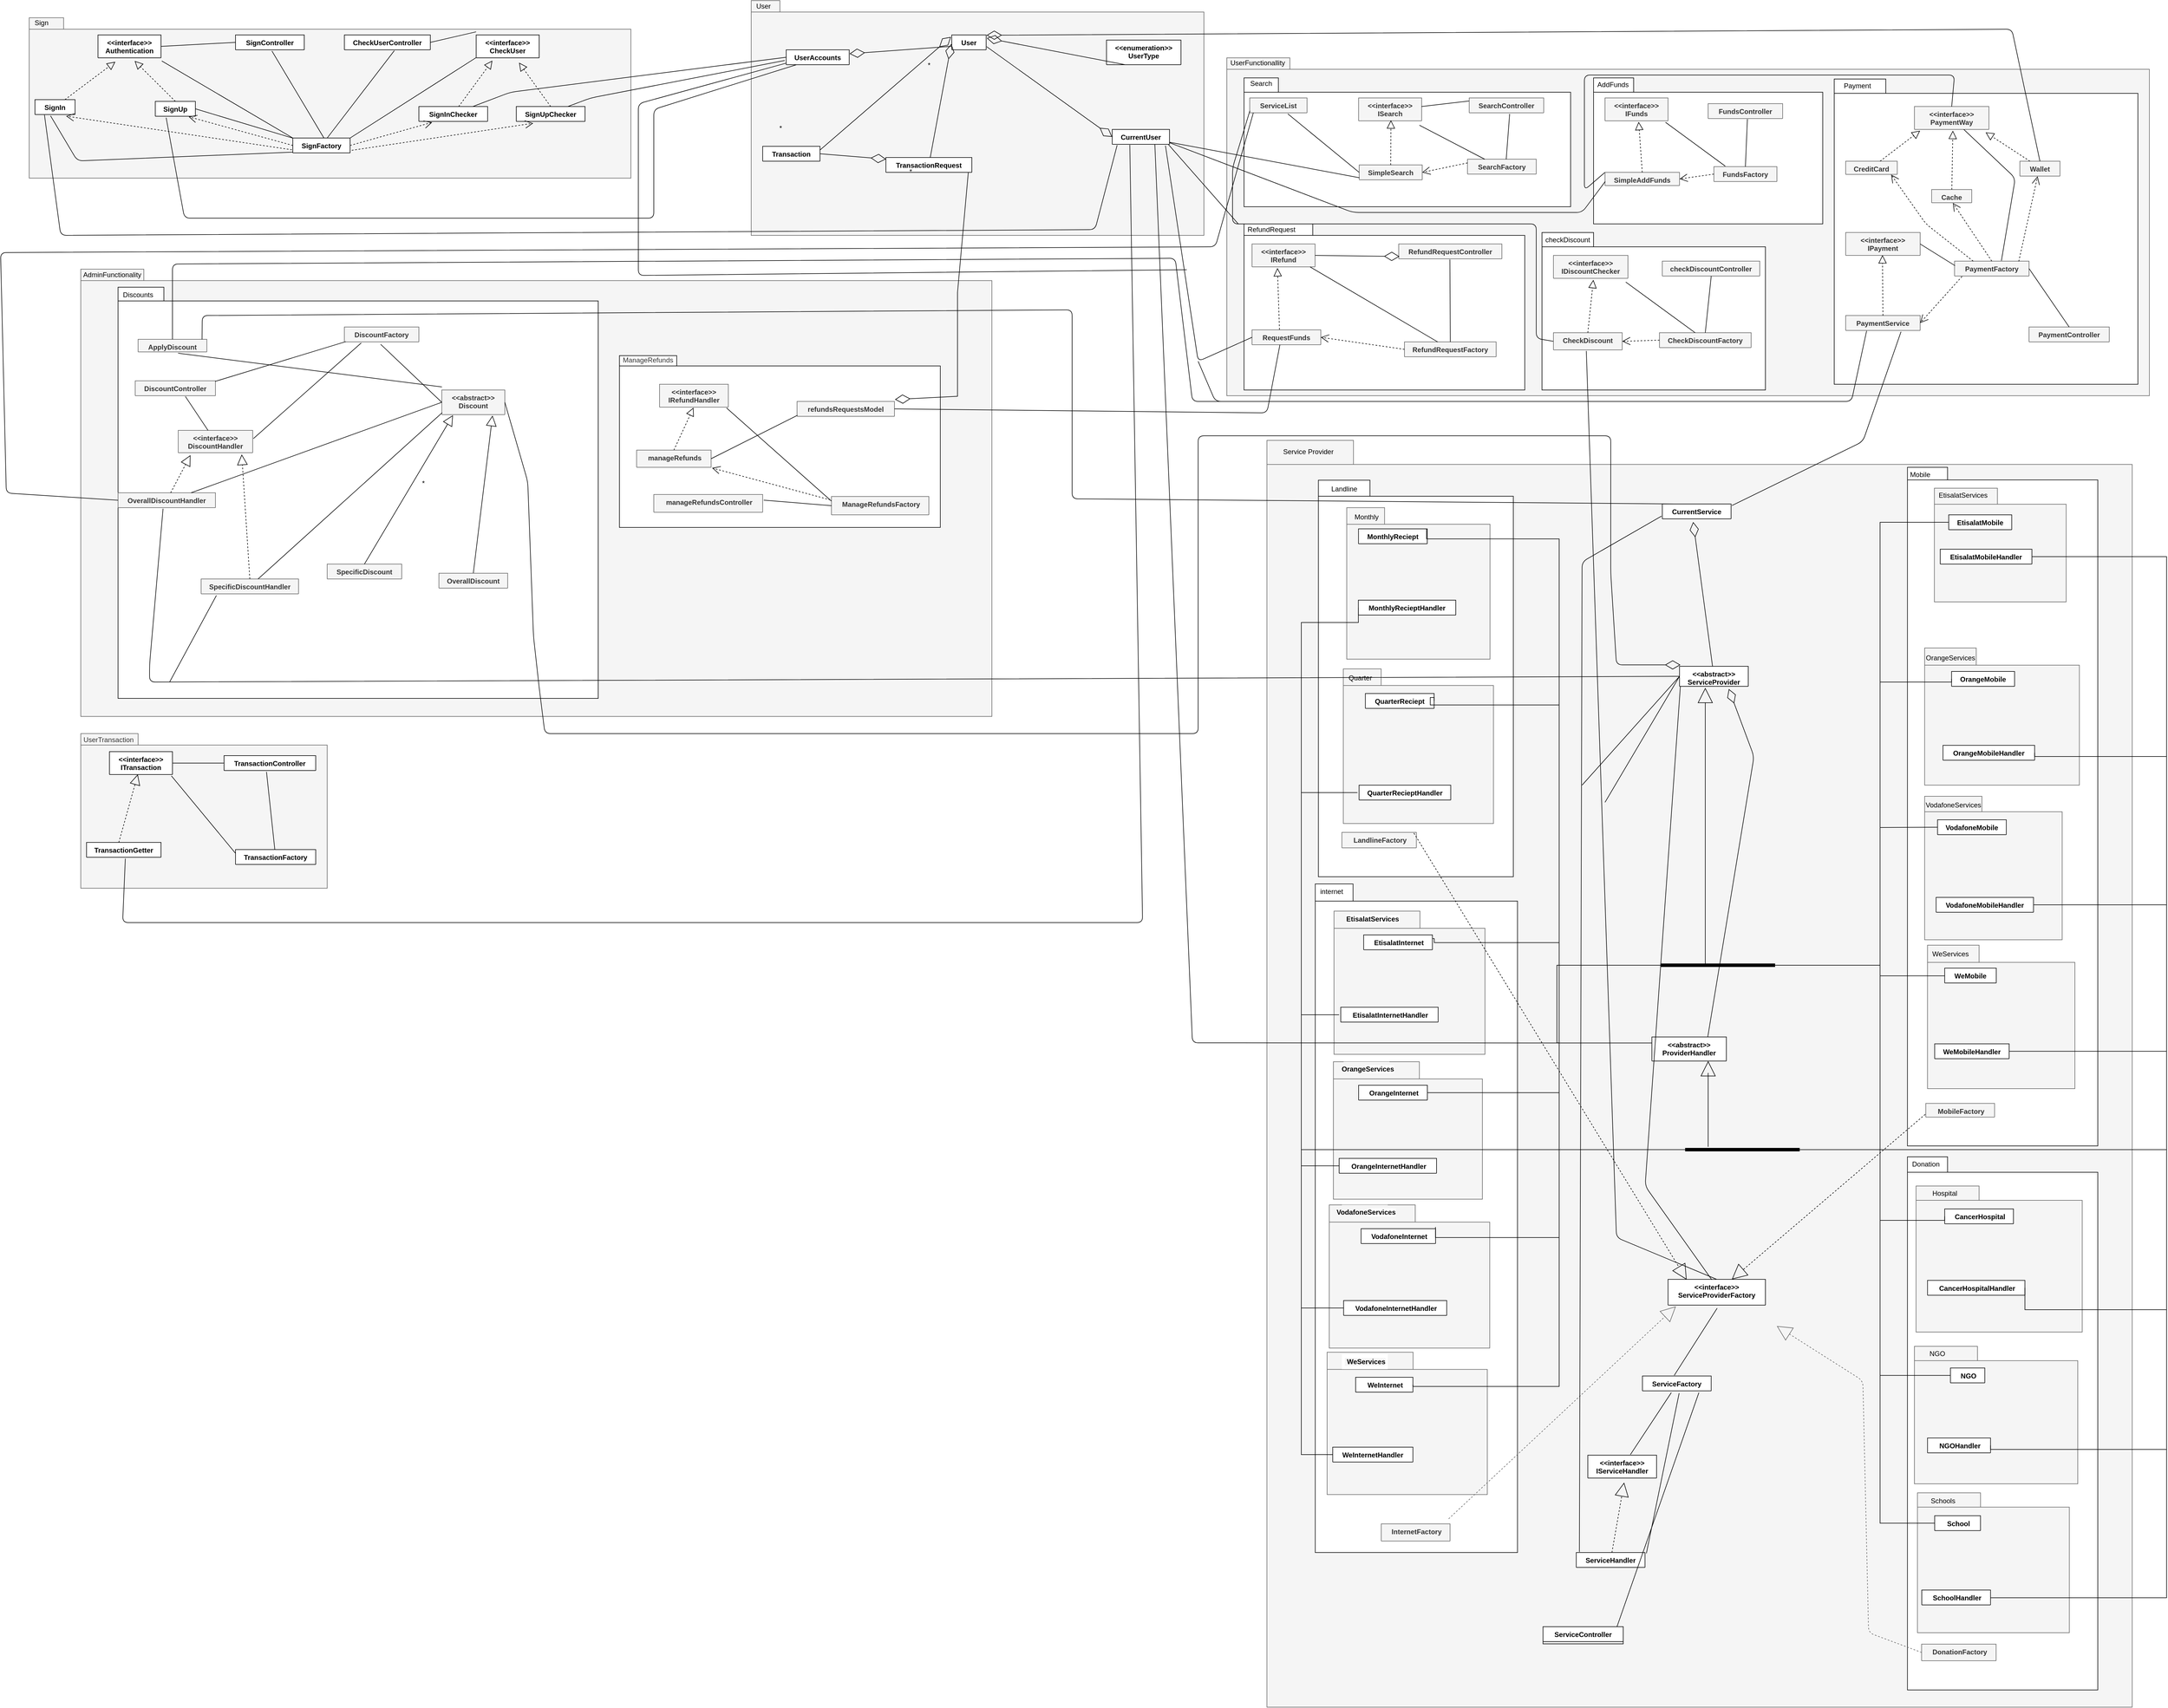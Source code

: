 <mxfile version="20.7.4" type="device"><diagram id="C5RBs43oDa-KdzZeNtuy" name="Page-1"><mxGraphModel dx="3716" dy="684" grid="1" gridSize="10" guides="1" tooltips="1" connect="1" arrows="1" fold="1" page="1" pageScale="1" pageWidth="827" pageHeight="1169" math="0" shadow="0"><root><mxCell id="WIyWlLk6GJQsqaUBKTNV-0"/><mxCell id="WIyWlLk6GJQsqaUBKTNV-1" parent="WIyWlLk6GJQsqaUBKTNV-0"/><mxCell id="OAlwQ4h7ww8pIYynTwDo-0" value="" style="shape=folder;fontStyle=1;spacingTop=10;tabWidth=110;tabHeight=20;tabPosition=left;html=1;fillColor=#f5f5f5;strokeColor=#666666;fontColor=#333333;" parent="WIyWlLk6GJQsqaUBKTNV-1" vertex="1"><mxGeometry x="270" y="160" width="1610" height="590" as="geometry"/></mxCell><mxCell id="OAlwQ4h7ww8pIYynTwDo-5" value="" style="shape=folder;fontStyle=1;spacingTop=10;tabWidth=60;tabHeight=25;tabPosition=left;html=1;" parent="WIyWlLk6GJQsqaUBKTNV-1" vertex="1"><mxGeometry x="300" y="195" width="570" height="225" as="geometry"/></mxCell><mxCell id="OAlwQ4h7ww8pIYynTwDo-6" value="ServiceList" style="swimlane;fontStyle=1;align=center;verticalAlign=top;childLayout=stackLayout;horizontal=1;startSize=26;horizontalStack=0;resizeParent=1;resizeParentMax=0;resizeLast=0;collapsible=1;marginBottom=0;fillColor=#f5f5f5;strokeColor=#666666;fontColor=#333333;" parent="WIyWlLk6GJQsqaUBKTNV-1" vertex="1" collapsed="1"><mxGeometry x="310" y="230" width="100" height="26" as="geometry"><mxRectangle x="310" y="230" width="180" height="130" as="alternateBounds"/></mxGeometry></mxCell><mxCell id="OAlwQ4h7ww8pIYynTwDo-7" value="- name:List&lt;String&gt;&#10;- instance:ServiceList" style="text;strokeColor=none;fillColor=none;align=left;verticalAlign=top;spacingLeft=4;spacingRight=4;overflow=hidden;rotatable=0;points=[[0,0.5],[1,0.5]];portConstraint=eastwest;" parent="OAlwQ4h7ww8pIYynTwDo-6" vertex="1"><mxGeometry y="26" width="100" height="34" as="geometry"/></mxCell><mxCell id="OAlwQ4h7ww8pIYynTwDo-8" value="" style="line;strokeWidth=1;fillColor=none;align=left;verticalAlign=middle;spacingTop=-1;spacingLeft=3;spacingRight=3;rotatable=0;labelPosition=right;points=[];portConstraint=eastwest;" parent="OAlwQ4h7ww8pIYynTwDo-6" vertex="1"><mxGeometry y="60" width="100" height="8" as="geometry"/></mxCell><mxCell id="OAlwQ4h7ww8pIYynTwDo-9" value="-ServiceList():&#10;+addService(n:String):void&#10;+getServiceName():List&lt;String&gt;&#10;+getInstance():ServiceList" style="text;strokeColor=none;fillColor=none;align=left;verticalAlign=top;spacingLeft=4;spacingRight=4;overflow=hidden;rotatable=0;points=[[0,0.5],[1,0.5]];portConstraint=eastwest;" parent="OAlwQ4h7ww8pIYynTwDo-6" vertex="1"><mxGeometry y="68" width="100" height="62" as="geometry"/></mxCell><mxCell id="OAlwQ4h7ww8pIYynTwDo-10" value="&lt;&lt;interface&gt;&gt;&#10;ISearch" style="swimlane;fontStyle=1;align=center;verticalAlign=top;childLayout=stackLayout;horizontal=1;startSize=40;horizontalStack=0;resizeParent=1;resizeParentMax=0;resizeLast=0;collapsible=1;marginBottom=0;fillColor=#f5f5f5;strokeColor=#666666;fontColor=#333333;" parent="WIyWlLk6GJQsqaUBKTNV-1" vertex="1" collapsed="1"><mxGeometry x="500" y="230" width="110" height="40" as="geometry"><mxRectangle x="500" y="230" width="170" height="70" as="alternateBounds"/></mxGeometry></mxCell><mxCell id="OAlwQ4h7ww8pIYynTwDo-12" value="" style="line;strokeWidth=1;fillColor=none;align=left;verticalAlign=middle;spacingTop=-1;spacingLeft=3;spacingRight=3;rotatable=0;labelPosition=right;points=[];portConstraint=eastwest;" parent="OAlwQ4h7ww8pIYynTwDo-10" vertex="1"><mxGeometry y="40" width="110" height="8" as="geometry"/></mxCell><mxCell id="OAlwQ4h7ww8pIYynTwDo-13" value="+ search(text:String):ArrayList" style="text;strokeColor=none;fillColor=none;align=left;verticalAlign=top;spacingLeft=4;spacingRight=4;overflow=hidden;rotatable=0;points=[[0,0.5],[1,0.5]];portConstraint=eastwest;" parent="OAlwQ4h7ww8pIYynTwDo-10" vertex="1"><mxGeometry y="48" width="110" height="22" as="geometry"/></mxCell><mxCell id="OAlwQ4h7ww8pIYynTwDo-14" value="SimpleSearch" style="swimlane;fontStyle=1;align=center;verticalAlign=top;childLayout=stackLayout;horizontal=1;startSize=26;horizontalStack=0;resizeParent=1;resizeParentMax=0;resizeLast=0;collapsible=1;marginBottom=0;fillColor=#f5f5f5;strokeColor=#666666;fontColor=#333333;" parent="WIyWlLk6GJQsqaUBKTNV-1" vertex="1" collapsed="1"><mxGeometry x="501" y="347" width="110" height="26" as="geometry"><mxRectangle x="501" y="347" width="170" height="60" as="alternateBounds"/></mxGeometry></mxCell><mxCell id="OAlwQ4h7ww8pIYynTwDo-16" value="" style="line;strokeWidth=1;fillColor=none;align=left;verticalAlign=middle;spacingTop=-1;spacingLeft=3;spacingRight=3;rotatable=0;labelPosition=right;points=[];portConstraint=eastwest;" parent="OAlwQ4h7ww8pIYynTwDo-14" vertex="1"><mxGeometry y="26" width="110" height="8" as="geometry"/></mxCell><mxCell id="OAlwQ4h7ww8pIYynTwDo-17" value="+ search(text:String):ArrayList" style="text;strokeColor=none;fillColor=none;align=left;verticalAlign=top;spacingLeft=4;spacingRight=4;overflow=hidden;rotatable=0;points=[[0,0.5],[1,0.5]];portConstraint=eastwest;" parent="OAlwQ4h7ww8pIYynTwDo-14" vertex="1"><mxGeometry y="34" width="110" height="26" as="geometry"/></mxCell><mxCell id="OAlwQ4h7ww8pIYynTwDo-18" value="SearchController" style="swimlane;fontStyle=1;align=center;verticalAlign=top;childLayout=stackLayout;horizontal=1;startSize=26;horizontalStack=0;resizeParent=1;resizeParentMax=0;resizeLast=0;collapsible=1;marginBottom=0;fillColor=#f5f5f5;strokeColor=#666666;fontColor=#333333;" parent="WIyWlLk6GJQsqaUBKTNV-1" vertex="1" collapsed="1"><mxGeometry x="693" y="230" width="130" height="26" as="geometry"><mxRectangle x="693" y="230" width="160" height="70" as="alternateBounds"/></mxGeometry></mxCell><mxCell id="OAlwQ4h7ww8pIYynTwDo-20" value="" style="line;strokeWidth=1;fillColor=none;align=left;verticalAlign=middle;spacingTop=-1;spacingLeft=3;spacingRight=3;rotatable=0;labelPosition=right;points=[];portConstraint=eastwest;" parent="OAlwQ4h7ww8pIYynTwDo-18" vertex="1"><mxGeometry y="26" width="130" height="8" as="geometry"/></mxCell><mxCell id="OAlwQ4h7ww8pIYynTwDo-21" value="+ serchForServices(search:&#10;String):ResponseEntity" style="text;strokeColor=none;fillColor=none;align=left;verticalAlign=top;spacingLeft=4;spacingRight=4;overflow=hidden;rotatable=0;points=[[0,0.5],[1,0.5]];portConstraint=eastwest;" parent="OAlwQ4h7ww8pIYynTwDo-18" vertex="1"><mxGeometry y="34" width="130" height="36" as="geometry"/></mxCell><mxCell id="OAlwQ4h7ww8pIYynTwDo-23" value="SearchFactory" style="swimlane;fontStyle=1;align=center;verticalAlign=top;childLayout=stackLayout;horizontal=1;startSize=26;horizontalStack=0;resizeParent=1;resizeParentMax=0;resizeLast=0;collapsible=1;marginBottom=0;fillColor=#f5f5f5;strokeColor=#666666;fontColor=#333333;" parent="WIyWlLk6GJQsqaUBKTNV-1" vertex="1" collapsed="1"><mxGeometry x="690" y="337" width="120" height="26" as="geometry"><mxRectangle x="690" y="337" width="160" height="70" as="alternateBounds"/></mxGeometry></mxCell><mxCell id="OAlwQ4h7ww8pIYynTwDo-25" value="" style="line;strokeWidth=1;fillColor=none;align=left;verticalAlign=middle;spacingTop=-1;spacingLeft=3;spacingRight=3;rotatable=0;labelPosition=right;points=[];portConstraint=eastwest;" parent="OAlwQ4h7ww8pIYynTwDo-23" vertex="1"><mxGeometry y="26" width="120" height="8" as="geometry"/></mxCell><mxCell id="OAlwQ4h7ww8pIYynTwDo-26" value="+ createSearch(type:String)&#10;:ISearch" style="text;strokeColor=none;fillColor=none;align=left;verticalAlign=top;spacingLeft=4;spacingRight=4;overflow=hidden;rotatable=0;points=[[0,0.5],[1,0.5]];portConstraint=eastwest;" parent="OAlwQ4h7ww8pIYynTwDo-23" vertex="1"><mxGeometry y="34" width="120" height="36" as="geometry"/></mxCell><mxCell id="OAlwQ4h7ww8pIYynTwDo-27" value="" style="endArrow=block;dashed=1;endFill=0;endSize=12;html=1;entryX=0.513;entryY=0.973;entryDx=0;entryDy=0;entryPerimeter=0;exitX=0.5;exitY=0;exitDx=0;exitDy=0;" parent="WIyWlLk6GJQsqaUBKTNV-1" source="OAlwQ4h7ww8pIYynTwDo-14" target="OAlwQ4h7ww8pIYynTwDo-13" edge="1"><mxGeometry width="160" relative="1" as="geometry"><mxPoint x="500" y="490" as="sourcePoint"/><mxPoint x="660" y="490" as="targetPoint"/></mxGeometry></mxCell><mxCell id="OAlwQ4h7ww8pIYynTwDo-28" value="" style="endArrow=none;html=1;entryX=0;entryY=0.5;entryDx=0;entryDy=0;exitX=0.664;exitY=1.068;exitDx=0;exitDy=0;exitPerimeter=0;" parent="WIyWlLk6GJQsqaUBKTNV-1" source="OAlwQ4h7ww8pIYynTwDo-9" target="OAlwQ4h7ww8pIYynTwDo-17" edge="1"><mxGeometry width="50" height="50" relative="1" as="geometry"><mxPoint x="380" y="430" as="sourcePoint"/><mxPoint x="430" y="380" as="targetPoint"/><Array as="points"/></mxGeometry></mxCell><mxCell id="OAlwQ4h7ww8pIYynTwDo-30" value="" style="endArrow=none;html=1;entryX=0.543;entryY=1.072;entryDx=0;entryDy=0;entryPerimeter=0;exitX=0.563;exitY=0.006;exitDx=0;exitDy=0;exitPerimeter=0;" parent="WIyWlLk6GJQsqaUBKTNV-1" source="OAlwQ4h7ww8pIYynTwDo-23" target="OAlwQ4h7ww8pIYynTwDo-21" edge="1"><mxGeometry width="50" height="50" relative="1" as="geometry"><mxPoint x="420" y="450" as="sourcePoint"/><mxPoint x="470" y="400" as="targetPoint"/></mxGeometry></mxCell><mxCell id="OAlwQ4h7ww8pIYynTwDo-31" value="" style="endArrow=none;html=1;entryX=0.998;entryY=0.374;entryDx=0;entryDy=0;exitX=-0.002;exitY=0.206;exitDx=0;exitDy=0;exitPerimeter=0;entryPerimeter=0;" parent="WIyWlLk6GJQsqaUBKTNV-1" source="OAlwQ4h7ww8pIYynTwDo-21" target="OAlwQ4h7ww8pIYynTwDo-10" edge="1"><mxGeometry width="50" height="50" relative="1" as="geometry"><mxPoint x="790.08" y="357.42" as="sourcePoint"/><mxPoint x="786.88" y="312.592" as="targetPoint"/></mxGeometry></mxCell><mxCell id="OAlwQ4h7ww8pIYynTwDo-32" value="Search" style="text;html=1;strokeColor=none;fillColor=none;align=center;verticalAlign=middle;whiteSpace=wrap;rounded=0;" parent="WIyWlLk6GJQsqaUBKTNV-1" vertex="1"><mxGeometry x="310" y="195" width="40" height="20" as="geometry"/></mxCell><mxCell id="OAlwQ4h7ww8pIYynTwDo-33" value="UserFunctionallity" style="text;html=1;strokeColor=none;fillColor=none;align=center;verticalAlign=middle;whiteSpace=wrap;rounded=0;" parent="WIyWlLk6GJQsqaUBKTNV-1" vertex="1"><mxGeometry x="264" y="159" width="120" height="20" as="geometry"/></mxCell><mxCell id="OAlwQ4h7ww8pIYynTwDo-34" value="CurrentUser" style="swimlane;fontStyle=1;align=center;verticalAlign=top;childLayout=stackLayout;horizontal=1;startSize=26;horizontalStack=0;resizeParent=1;resizeParentMax=0;resizeLast=0;collapsible=1;marginBottom=0;fillColor=#f5f5f5;strokeColor=#666666;fontColor=#333333;" parent="WIyWlLk6GJQsqaUBKTNV-1" vertex="1"><mxGeometry x="60" y="347" width="160" height="60" as="geometry"/></mxCell><mxCell id="OAlwQ4h7ww8pIYynTwDo-35" value="+ field: type" style="text;strokeColor=none;fillColor=none;align=left;verticalAlign=top;spacingLeft=4;spacingRight=4;overflow=hidden;rotatable=0;points=[[0,0.5],[1,0.5]];portConstraint=eastwest;" parent="OAlwQ4h7ww8pIYynTwDo-34" vertex="1"><mxGeometry y="26" width="160" height="26" as="geometry"/></mxCell><mxCell id="OAlwQ4h7ww8pIYynTwDo-36" value="" style="line;strokeWidth=1;fillColor=none;align=left;verticalAlign=middle;spacingTop=-1;spacingLeft=3;spacingRight=3;rotatable=0;labelPosition=right;points=[];portConstraint=eastwest;" parent="OAlwQ4h7ww8pIYynTwDo-34" vertex="1"><mxGeometry y="52" width="160" height="8" as="geometry"/></mxCell><mxCell id="OAlwQ4h7ww8pIYynTwDo-40" value="" style="shape=folder;fontStyle=1;spacingTop=10;tabWidth=120;tabHeight=20;tabPosition=left;html=1;" parent="WIyWlLk6GJQsqaUBKTNV-1" vertex="1"><mxGeometry x="300" y="450" width="490" height="290" as="geometry"/></mxCell><mxCell id="OAlwQ4h7ww8pIYynTwDo-41" value="&lt;&lt;interface&gt;&gt;&#10;IRefund" style="swimlane;fontStyle=1;align=center;verticalAlign=top;childLayout=stackLayout;horizontal=1;startSize=40;horizontalStack=0;resizeParent=1;resizeParentMax=0;resizeLast=0;collapsible=1;marginBottom=0;fillColor=#f5f5f5;strokeColor=#666666;fontColor=#333333;" parent="WIyWlLk6GJQsqaUBKTNV-1" vertex="1" collapsed="1"><mxGeometry x="314" y="485" width="110" height="40" as="geometry"><mxRectangle x="314" y="485" width="200" height="90" as="alternateBounds"/></mxGeometry></mxCell><mxCell id="OAlwQ4h7ww8pIYynTwDo-42" value="" style="line;strokeWidth=1;fillColor=none;align=left;verticalAlign=middle;spacingTop=-1;spacingLeft=3;spacingRight=3;rotatable=0;labelPosition=right;points=[];portConstraint=eastwest;" parent="OAlwQ4h7ww8pIYynTwDo-41" vertex="1"><mxGeometry y="40" width="110" height="8" as="geometry"/></mxCell><mxCell id="OAlwQ4h7ww8pIYynTwDo-43" value="+makeRequest(m:HashMap):void&#10;+getRequests():ArrayList" style="text;strokeColor=none;fillColor=none;align=left;verticalAlign=top;spacingLeft=4;spacingRight=4;overflow=hidden;rotatable=0;points=[[0,0.5],[1,0.5]];portConstraint=eastwest;" parent="OAlwQ4h7ww8pIYynTwDo-41" vertex="1"><mxGeometry y="48" width="110" height="42" as="geometry"/></mxCell><mxCell id="OAlwQ4h7ww8pIYynTwDo-44" value="RequestFunds" style="swimlane;fontStyle=1;align=center;verticalAlign=top;childLayout=stackLayout;horizontal=1;startSize=26;horizontalStack=0;resizeParent=1;resizeParentMax=0;resizeLast=0;collapsible=1;marginBottom=0;fillColor=#f5f5f5;strokeColor=#666666;fontColor=#333333;" parent="WIyWlLk6GJQsqaUBKTNV-1" vertex="1" collapsed="1"><mxGeometry x="314" y="635" width="120" height="26" as="geometry"><mxRectangle x="314" y="635" width="200" height="80" as="alternateBounds"/></mxGeometry></mxCell><mxCell id="OAlwQ4h7ww8pIYynTwDo-45" value="" style="line;strokeWidth=1;fillColor=none;align=left;verticalAlign=middle;spacingTop=-1;spacingLeft=3;spacingRight=3;rotatable=0;labelPosition=right;points=[];portConstraint=eastwest;" parent="OAlwQ4h7ww8pIYynTwDo-44" vertex="1"><mxGeometry y="26" width="120" height="8" as="geometry"/></mxCell><mxCell id="OAlwQ4h7ww8pIYynTwDo-46" value="+makeRequest(m:HashMap):void&#10;+getRequests():ArrayList" style="text;strokeColor=none;fillColor=none;align=left;verticalAlign=top;spacingLeft=4;spacingRight=4;overflow=hidden;rotatable=0;points=[[0,0.5],[1,0.5]];portConstraint=eastwest;" parent="OAlwQ4h7ww8pIYynTwDo-44" vertex="1"><mxGeometry y="34" width="120" height="46" as="geometry"/></mxCell><mxCell id="OAlwQ4h7ww8pIYynTwDo-47" value="" style="endArrow=block;dashed=1;endFill=0;endSize=12;html=1;entryX=0.403;entryY=1.05;entryDx=0;entryDy=0;entryPerimeter=0;exitX=0.399;exitY=-0.018;exitDx=0;exitDy=0;exitPerimeter=0;" parent="WIyWlLk6GJQsqaUBKTNV-1" source="OAlwQ4h7ww8pIYynTwDo-44" target="OAlwQ4h7ww8pIYynTwDo-43" edge="1"><mxGeometry width="160" relative="1" as="geometry"><mxPoint x="596" y="357" as="sourcePoint"/><mxPoint x="597.21" y="309.406" as="targetPoint"/></mxGeometry></mxCell><mxCell id="OAlwQ4h7ww8pIYynTwDo-48" value="RefundRequestController" style="swimlane;fontStyle=1;align=center;verticalAlign=top;childLayout=stackLayout;horizontal=1;startSize=26;horizontalStack=0;resizeParent=1;resizeParentMax=0;resizeLast=0;collapsible=1;marginBottom=0;fillColor=#f5f5f5;strokeColor=#666666;fontColor=#333333;" parent="WIyWlLk6GJQsqaUBKTNV-1" vertex="1" collapsed="1"><mxGeometry x="570" y="485" width="180" height="26" as="geometry"><mxRectangle x="570" y="485" width="200" height="130" as="alternateBounds"/></mxGeometry></mxCell><mxCell id="OAlwQ4h7ww8pIYynTwDo-49" value="- control:IRefund" style="text;strokeColor=none;fillColor=none;align=left;verticalAlign=top;spacingLeft=4;spacingRight=4;overflow=hidden;rotatable=0;points=[[0,0.5],[1,0.5]];portConstraint=eastwest;" parent="OAlwQ4h7ww8pIYynTwDo-48" vertex="1"><mxGeometry y="26" width="180" height="24" as="geometry"/></mxCell><mxCell id="OAlwQ4h7ww8pIYynTwDo-50" value="" style="line;strokeWidth=1;fillColor=none;align=left;verticalAlign=middle;spacingTop=-1;spacingLeft=3;spacingRight=3;rotatable=0;labelPosition=right;points=[];portConstraint=eastwest;" parent="OAlwQ4h7ww8pIYynTwDo-48" vertex="1"><mxGeometry y="50" width="180" height="8" as="geometry"/></mxCell><mxCell id="OAlwQ4h7ww8pIYynTwDo-51" value="+RefundRequestController():&#10;+makeRequest(m:HashMap)&#10;:ResponseEntity&#10;+getRequests():ResponseEntity" style="text;strokeColor=none;fillColor=none;align=left;verticalAlign=top;spacingLeft=4;spacingRight=4;overflow=hidden;rotatable=0;points=[[0,0.5],[1,0.5]];portConstraint=eastwest;" parent="OAlwQ4h7ww8pIYynTwDo-48" vertex="1"><mxGeometry y="58" width="180" height="72" as="geometry"/></mxCell><mxCell id="OAlwQ4h7ww8pIYynTwDo-52" value="" style="endArrow=diamondThin;endFill=0;endSize=24;html=1;entryX=0.007;entryY=0.841;entryDx=0;entryDy=0;entryPerimeter=0;exitX=1;exitY=0.5;exitDx=0;exitDy=0;" parent="WIyWlLk6GJQsqaUBKTNV-1" source="OAlwQ4h7ww8pIYynTwDo-43" target="OAlwQ4h7ww8pIYynTwDo-49" edge="1"><mxGeometry width="160" relative="1" as="geometry"><mxPoint x="350" y="640" as="sourcePoint"/><mxPoint x="510" y="640" as="targetPoint"/></mxGeometry></mxCell><mxCell id="OAlwQ4h7ww8pIYynTwDo-53" value="RefundRequestFactory" style="swimlane;fontStyle=1;align=center;verticalAlign=top;childLayout=stackLayout;horizontal=1;startSize=26;horizontalStack=0;resizeParent=1;resizeParentMax=0;resizeLast=0;collapsible=1;marginBottom=0;fillColor=#f5f5f5;strokeColor=#666666;fontColor=#333333;" parent="WIyWlLk6GJQsqaUBKTNV-1" vertex="1" collapsed="1"><mxGeometry x="580" y="656" width="160" height="26" as="geometry"><mxRectangle x="580" y="656" width="160" height="70" as="alternateBounds"/></mxGeometry></mxCell><mxCell id="OAlwQ4h7ww8pIYynTwDo-54" value="" style="line;strokeWidth=1;fillColor=none;align=left;verticalAlign=middle;spacingTop=-1;spacingLeft=3;spacingRight=3;rotatable=0;labelPosition=right;points=[];portConstraint=eastwest;" parent="OAlwQ4h7ww8pIYynTwDo-53" vertex="1"><mxGeometry y="26" width="160" height="8" as="geometry"/></mxCell><mxCell id="OAlwQ4h7ww8pIYynTwDo-55" value="+ createRefund(type:String)&#10;:IRefund" style="text;strokeColor=none;fillColor=none;align=left;verticalAlign=top;spacingLeft=4;spacingRight=4;overflow=hidden;rotatable=0;points=[[0,0.5],[1,0.5]];portConstraint=eastwest;" parent="OAlwQ4h7ww8pIYynTwDo-53" vertex="1"><mxGeometry y="34" width="160" height="36" as="geometry"/></mxCell><mxCell id="OAlwQ4h7ww8pIYynTwDo-56" value="" style="endArrow=none;html=1;entryX=0.5;entryY=0;entryDx=0;entryDy=0;exitX=0.496;exitY=1.042;exitDx=0;exitDy=0;exitPerimeter=0;" parent="WIyWlLk6GJQsqaUBKTNV-1" source="OAlwQ4h7ww8pIYynTwDo-51" target="OAlwQ4h7ww8pIYynTwDo-53" edge="1"><mxGeometry width="50" height="50" relative="1" as="geometry"><mxPoint x="790.08" y="347.42" as="sourcePoint"/><mxPoint x="789.88" y="312.592" as="targetPoint"/></mxGeometry></mxCell><mxCell id="OAlwQ4h7ww8pIYynTwDo-57" value="" style="endArrow=none;html=1;entryX=0.965;entryY=1.191;entryDx=0;entryDy=0;entryPerimeter=0;exitX=0.25;exitY=0;exitDx=0;exitDy=0;" parent="WIyWlLk6GJQsqaUBKTNV-1" source="OAlwQ4h7ww8pIYynTwDo-23" target="OAlwQ4h7ww8pIYynTwDo-13" edge="1"><mxGeometry width="50" height="50" relative="1" as="geometry"><mxPoint x="790.08" y="347.42" as="sourcePoint"/><mxPoint x="789.88" y="312.592" as="targetPoint"/></mxGeometry></mxCell><mxCell id="OAlwQ4h7ww8pIYynTwDo-58" value="" style="endArrow=none;html=1;exitX=0.923;exitY=1.004;exitDx=0;exitDy=0;exitPerimeter=0;" parent="WIyWlLk6GJQsqaUBKTNV-1" source="OAlwQ4h7ww8pIYynTwDo-43" target="OAlwQ4h7ww8pIYynTwDo-53" edge="1"><mxGeometry width="50" height="50" relative="1" as="geometry"><mxPoint x="849.2" y="612.604" as="sourcePoint"/><mxPoint x="850" y="655" as="targetPoint"/></mxGeometry></mxCell><mxCell id="OAlwQ4h7ww8pIYynTwDo-59" value="RefundRequest" style="text;html=1;strokeColor=none;fillColor=none;align=center;verticalAlign=middle;whiteSpace=wrap;rounded=0;" parent="WIyWlLk6GJQsqaUBKTNV-1" vertex="1"><mxGeometry x="300" y="450" width="96" height="20" as="geometry"/></mxCell><mxCell id="OAlwQ4h7ww8pIYynTwDo-62" value="" style="shape=folder;fontStyle=1;spacingTop=10;tabWidth=70;tabHeight=25;tabPosition=left;html=1;" parent="WIyWlLk6GJQsqaUBKTNV-1" vertex="1"><mxGeometry x="910" y="195" width="400" height="255" as="geometry"/></mxCell><mxCell id="OAlwQ4h7ww8pIYynTwDo-63" value="FundsController" style="swimlane;fontStyle=1;align=center;verticalAlign=top;childLayout=stackLayout;horizontal=1;startSize=26;horizontalStack=0;resizeParent=1;resizeParentMax=0;resizeLast=0;collapsible=1;marginBottom=0;fillColor=#f5f5f5;strokeColor=#666666;fontColor=#333333;" parent="WIyWlLk6GJQsqaUBKTNV-1" vertex="1" collapsed="1"><mxGeometry x="1110" y="240" width="130" height="26" as="geometry"><mxRectangle x="1110" y="240" width="180" height="70" as="alternateBounds"/></mxGeometry></mxCell><mxCell id="OAlwQ4h7ww8pIYynTwDo-64" value="" style="line;strokeWidth=1;fillColor=none;align=left;verticalAlign=middle;spacingTop=-1;spacingLeft=3;spacingRight=3;rotatable=0;labelPosition=right;points=[];portConstraint=eastwest;" parent="OAlwQ4h7ww8pIYynTwDo-63" vertex="1"><mxGeometry y="26" width="130" height="8" as="geometry"/></mxCell><mxCell id="OAlwQ4h7ww8pIYynTwDo-65" value="+askToAddFunds(m:HashMap)&#10;:ResponseEntity" style="text;strokeColor=none;fillColor=none;align=left;verticalAlign=top;spacingLeft=4;spacingRight=4;overflow=hidden;rotatable=0;points=[[0,0.5],[1,0.5]];portConstraint=eastwest;" parent="OAlwQ4h7ww8pIYynTwDo-63" vertex="1"><mxGeometry y="34" width="130" height="36" as="geometry"/></mxCell><mxCell id="OAlwQ4h7ww8pIYynTwDo-69" value="&lt;&lt;interface&gt;&gt;&#10;IFunds" style="swimlane;fontStyle=1;align=center;verticalAlign=top;childLayout=stackLayout;horizontal=1;startSize=40;horizontalStack=0;resizeParent=1;resizeParentMax=0;resizeLast=0;collapsible=1;marginBottom=0;fillColor=#f5f5f5;strokeColor=#666666;fontColor=#333333;" parent="WIyWlLk6GJQsqaUBKTNV-1" vertex="1" collapsed="1"><mxGeometry x="930" y="230" width="110" height="40" as="geometry"><mxRectangle x="930" y="230" width="140" height="90" as="alternateBounds"/></mxGeometry></mxCell><mxCell id="OAlwQ4h7ww8pIYynTwDo-70" value="" style="line;strokeWidth=1;fillColor=none;align=left;verticalAlign=middle;spacingTop=-1;spacingLeft=3;spacingRight=3;rotatable=0;labelPosition=right;points=[];portConstraint=eastwest;" parent="OAlwQ4h7ww8pIYynTwDo-69" vertex="1"><mxGeometry y="40" width="110" height="8" as="geometry"/></mxCell><mxCell id="OAlwQ4h7ww8pIYynTwDo-71" value="+addFundsToWallet(m:&#10;HashMap):Double" style="text;strokeColor=none;fillColor=none;align=left;verticalAlign=top;spacingLeft=4;spacingRight=4;overflow=hidden;rotatable=0;points=[[0,0.5],[1,0.5]];portConstraint=eastwest;" parent="OAlwQ4h7ww8pIYynTwDo-69" vertex="1"><mxGeometry y="48" width="110" height="42" as="geometry"/></mxCell><mxCell id="OAlwQ4h7ww8pIYynTwDo-72" value="FundsFactory" style="swimlane;fontStyle=1;align=center;verticalAlign=top;childLayout=stackLayout;horizontal=1;startSize=26;horizontalStack=0;resizeParent=1;resizeParentMax=0;resizeLast=0;collapsible=1;marginBottom=0;fillColor=#f5f5f5;strokeColor=#666666;fontColor=#333333;" parent="WIyWlLk6GJQsqaUBKTNV-1" vertex="1" collapsed="1"><mxGeometry x="1120" y="350" width="110" height="26" as="geometry"><mxRectangle x="1120" y="350" width="160" height="70" as="alternateBounds"/></mxGeometry></mxCell><mxCell id="OAlwQ4h7ww8pIYynTwDo-73" value="" style="line;strokeWidth=1;fillColor=none;align=left;verticalAlign=middle;spacingTop=-1;spacingLeft=3;spacingRight=3;rotatable=0;labelPosition=right;points=[];portConstraint=eastwest;" parent="OAlwQ4h7ww8pIYynTwDo-72" vertex="1"><mxGeometry y="26" width="110" height="8" as="geometry"/></mxCell><mxCell id="OAlwQ4h7ww8pIYynTwDo-74" value="+ createFunds(type:String)&#10;:IFunds" style="text;strokeColor=none;fillColor=none;align=left;verticalAlign=top;spacingLeft=4;spacingRight=4;overflow=hidden;rotatable=0;points=[[0,0.5],[1,0.5]];portConstraint=eastwest;" parent="OAlwQ4h7ww8pIYynTwDo-72" vertex="1"><mxGeometry y="34" width="110" height="36" as="geometry"/></mxCell><mxCell id="OAlwQ4h7ww8pIYynTwDo-75" value="" style="endArrow=none;html=1;entryX=0.527;entryY=1.039;entryDx=0;entryDy=0;entryPerimeter=0;exitX=0.5;exitY=0;exitDx=0;exitDy=0;" parent="WIyWlLk6GJQsqaUBKTNV-1" source="OAlwQ4h7ww8pIYynTwDo-72" target="OAlwQ4h7ww8pIYynTwDo-65" edge="1"><mxGeometry width="50" height="50" relative="1" as="geometry"><mxPoint x="790.08" y="347.42" as="sourcePoint"/><mxPoint x="789.88" y="312.592" as="targetPoint"/></mxGeometry></mxCell><mxCell id="OAlwQ4h7ww8pIYynTwDo-76" value="" style="endArrow=none;html=1;entryX=0.96;entryY=1.064;entryDx=0;entryDy=0;entryPerimeter=0;exitX=0.18;exitY=-0.037;exitDx=0;exitDy=0;exitPerimeter=0;" parent="WIyWlLk6GJQsqaUBKTNV-1" source="OAlwQ4h7ww8pIYynTwDo-72" target="OAlwQ4h7ww8pIYynTwDo-71" edge="1"><mxGeometry width="50" height="50" relative="1" as="geometry"><mxPoint x="1370" y="352" as="sourcePoint"/><mxPoint x="1374.86" y="321.404" as="targetPoint"/></mxGeometry></mxCell><mxCell id="OAlwQ4h7ww8pIYynTwDo-77" value="SimpleAddFunds" style="swimlane;fontStyle=1;align=center;verticalAlign=top;childLayout=stackLayout;horizontal=1;startSize=23;horizontalStack=0;resizeParent=1;resizeParentMax=0;resizeLast=0;collapsible=1;marginBottom=0;fillColor=#f5f5f5;strokeColor=#666666;fontColor=#333333;" parent="WIyWlLk6GJQsqaUBKTNV-1" vertex="1" collapsed="1"><mxGeometry x="930" y="360" width="130" height="23" as="geometry"><mxRectangle x="930" y="360" width="140" height="73" as="alternateBounds"/></mxGeometry></mxCell><mxCell id="OAlwQ4h7ww8pIYynTwDo-78" value="" style="line;strokeWidth=1;fillColor=none;align=left;verticalAlign=middle;spacingTop=-1;spacingLeft=3;spacingRight=3;rotatable=0;labelPosition=right;points=[];portConstraint=eastwest;" parent="OAlwQ4h7ww8pIYynTwDo-77" vertex="1"><mxGeometry y="23" width="130" height="8" as="geometry"/></mxCell><mxCell id="OAlwQ4h7ww8pIYynTwDo-79" value="+addFundsToWallet(m:&#10;HashMap):Double" style="text;strokeColor=none;fillColor=none;align=left;verticalAlign=top;spacingLeft=4;spacingRight=4;overflow=hidden;rotatable=0;points=[[0,0.5],[1,0.5]];portConstraint=eastwest;" parent="OAlwQ4h7ww8pIYynTwDo-77" vertex="1"><mxGeometry y="31" width="130" height="42" as="geometry"/></mxCell><mxCell id="OAlwQ4h7ww8pIYynTwDo-80" value="" style="endArrow=block;dashed=1;endFill=0;endSize=12;html=1;entryX=0.534;entryY=1.043;entryDx=0;entryDy=0;entryPerimeter=0;exitX=0.5;exitY=0;exitDx=0;exitDy=0;" parent="WIyWlLk6GJQsqaUBKTNV-1" source="OAlwQ4h7ww8pIYynTwDo-77" target="OAlwQ4h7ww8pIYynTwDo-71" edge="1"><mxGeometry width="160" relative="1" as="geometry"><mxPoint x="596" y="357" as="sourcePoint"/><mxPoint x="597.21" y="309.406" as="targetPoint"/></mxGeometry></mxCell><mxCell id="OAlwQ4h7ww8pIYynTwDo-94" value="AddFunds" style="text;html=1;strokeColor=none;fillColor=none;align=center;verticalAlign=middle;whiteSpace=wrap;rounded=0;" parent="WIyWlLk6GJQsqaUBKTNV-1" vertex="1"><mxGeometry x="909" y="197" width="70" height="20" as="geometry"/></mxCell><mxCell id="OAlwQ4h7ww8pIYynTwDo-95" value="" style="endArrow=open;endFill=1;endSize=12;html=1;dashed=1;entryX=1;entryY=0.5;entryDx=0;entryDy=0;exitX=0;exitY=0.25;exitDx=0;exitDy=0;" parent="WIyWlLk6GJQsqaUBKTNV-1" source="OAlwQ4h7ww8pIYynTwDo-23" target="OAlwQ4h7ww8pIYynTwDo-17" edge="1"><mxGeometry width="160" relative="1" as="geometry"><mxPoint x="460" y="130" as="sourcePoint"/><mxPoint x="620" y="130" as="targetPoint"/></mxGeometry></mxCell><mxCell id="OAlwQ4h7ww8pIYynTwDo-96" value="" style="endArrow=open;endFill=1;endSize=12;html=1;dashed=1;entryX=1;entryY=0.5;entryDx=0;entryDy=0;exitX=0;exitY=0.5;exitDx=0;exitDy=0;" parent="WIyWlLk6GJQsqaUBKTNV-1" source="OAlwQ4h7ww8pIYynTwDo-55" target="OAlwQ4h7ww8pIYynTwDo-46" edge="1"><mxGeometry width="160" relative="1" as="geometry"><mxPoint x="700" y="364.5" as="sourcePoint"/><mxPoint x="681" y="404" as="targetPoint"/></mxGeometry></mxCell><mxCell id="OAlwQ4h7ww8pIYynTwDo-97" value="" style="endArrow=open;endFill=1;endSize=12;html=1;dashed=1;entryX=1;entryY=0.5;entryDx=0;entryDy=0;exitX=0;exitY=0.5;exitDx=0;exitDy=0;" parent="WIyWlLk6GJQsqaUBKTNV-1" source="OAlwQ4h7ww8pIYynTwDo-74" target="OAlwQ4h7ww8pIYynTwDo-79" edge="1"><mxGeometry width="160" relative="1" as="geometry"><mxPoint x="590" y="707" as="sourcePoint"/><mxPoint x="524" y="707" as="targetPoint"/></mxGeometry></mxCell><mxCell id="OAlwQ4h7ww8pIYynTwDo-98" value="" style="shape=folder;fontStyle=1;spacingTop=10;tabWidth=90;tabHeight=25;tabPosition=left;html=1;" parent="WIyWlLk6GJQsqaUBKTNV-1" vertex="1"><mxGeometry x="820" y="465" width="390" height="275" as="geometry"/></mxCell><mxCell id="OAlwQ4h7ww8pIYynTwDo-99" value="checkDiscount" style="text;html=1;strokeColor=none;fillColor=none;align=center;verticalAlign=middle;whiteSpace=wrap;rounded=0;" parent="WIyWlLk6GJQsqaUBKTNV-1" vertex="1"><mxGeometry x="830" y="468" width="70" height="20" as="geometry"/></mxCell><mxCell id="OAlwQ4h7ww8pIYynTwDo-100" value="checkDiscountController" style="swimlane;fontStyle=1;align=center;verticalAlign=top;childLayout=stackLayout;horizontal=1;startSize=26;horizontalStack=0;resizeParent=1;resizeParentMax=0;resizeLast=0;collapsible=1;marginBottom=0;fillColor=#f5f5f5;strokeColor=#666666;fontColor=#333333;" parent="WIyWlLk6GJQsqaUBKTNV-1" vertex="1" collapsed="1"><mxGeometry x="1030" y="515" width="170" height="26" as="geometry"><mxRectangle x="1030" y="515" width="160" height="70" as="alternateBounds"/></mxGeometry></mxCell><mxCell id="OAlwQ4h7ww8pIYynTwDo-101" value="" style="line;strokeWidth=1;fillColor=none;align=left;verticalAlign=middle;spacingTop=-1;spacingLeft=3;spacingRight=3;rotatable=0;labelPosition=right;points=[];portConstraint=eastwest;" parent="OAlwQ4h7ww8pIYynTwDo-100" vertex="1"><mxGeometry y="26" width="170" height="8" as="geometry"/></mxCell><mxCell id="OAlwQ4h7ww8pIYynTwDo-102" value="+getDiscounts(name:String)&#10;:ResponseEntity" style="text;strokeColor=none;fillColor=none;align=left;verticalAlign=top;spacingLeft=4;spacingRight=4;overflow=hidden;rotatable=0;points=[[0,0.5],[1,0.5]];portConstraint=eastwest;" parent="OAlwQ4h7ww8pIYynTwDo-100" vertex="1"><mxGeometry y="34" width="170" height="36" as="geometry"/></mxCell><mxCell id="OAlwQ4h7ww8pIYynTwDo-103" value="CheckDiscountFactory" style="swimlane;fontStyle=1;align=center;verticalAlign=top;childLayout=stackLayout;horizontal=1;startSize=26;horizontalStack=0;resizeParent=1;resizeParentMax=0;resizeLast=0;collapsible=1;marginBottom=0;fillColor=#f5f5f5;strokeColor=#666666;fontColor=#333333;" parent="WIyWlLk6GJQsqaUBKTNV-1" vertex="1" collapsed="1"><mxGeometry x="1025" y="640" width="160" height="26" as="geometry"><mxRectangle x="1025" y="640" width="170" height="70" as="alternateBounds"/></mxGeometry></mxCell><mxCell id="OAlwQ4h7ww8pIYynTwDo-104" value="" style="line;strokeWidth=1;fillColor=none;align=left;verticalAlign=middle;spacingTop=-1;spacingLeft=3;spacingRight=3;rotatable=0;labelPosition=right;points=[];portConstraint=eastwest;" parent="OAlwQ4h7ww8pIYynTwDo-103" vertex="1"><mxGeometry y="26" width="160" height="8" as="geometry"/></mxCell><mxCell id="OAlwQ4h7ww8pIYynTwDo-105" value="+ createChecker(type:String)&#10;:IDiscountChecker" style="text;strokeColor=none;fillColor=none;align=left;verticalAlign=top;spacingLeft=4;spacingRight=4;overflow=hidden;rotatable=0;points=[[0,0.5],[1,0.5]];portConstraint=eastwest;" parent="OAlwQ4h7ww8pIYynTwDo-103" vertex="1"><mxGeometry y="34" width="160" height="36" as="geometry"/></mxCell><mxCell id="OAlwQ4h7ww8pIYynTwDo-106" value="&lt;&lt;interface&gt;&gt;&#10;IDiscountChecker" style="swimlane;fontStyle=1;align=center;verticalAlign=top;childLayout=stackLayout;horizontal=1;startSize=40;horizontalStack=0;resizeParent=1;resizeParentMax=0;resizeLast=0;collapsible=1;marginBottom=0;fillColor=#f5f5f5;strokeColor=#666666;fontColor=#333333;" parent="WIyWlLk6GJQsqaUBKTNV-1" vertex="1" collapsed="1"><mxGeometry x="840" y="505" width="130" height="40" as="geometry"><mxRectangle x="840" y="505" width="150" height="90" as="alternateBounds"/></mxGeometry></mxCell><mxCell id="OAlwQ4h7ww8pIYynTwDo-107" value="" style="line;strokeWidth=1;fillColor=none;align=left;verticalAlign=middle;spacingTop=-1;spacingLeft=3;spacingRight=3;rotatable=0;labelPosition=right;points=[];portConstraint=eastwest;" parent="OAlwQ4h7ww8pIYynTwDo-106" vertex="1"><mxGeometry y="40" width="130" height="8" as="geometry"/></mxCell><mxCell id="OAlwQ4h7ww8pIYynTwDo-108" value="+check():List&#10;+check(name:String):List" style="text;strokeColor=none;fillColor=none;align=left;verticalAlign=top;spacingLeft=4;spacingRight=4;overflow=hidden;rotatable=0;points=[[0,0.5],[1,0.5]];portConstraint=eastwest;" parent="OAlwQ4h7ww8pIYynTwDo-106" vertex="1"><mxGeometry y="48" width="130" height="42" as="geometry"/></mxCell><mxCell id="OAlwQ4h7ww8pIYynTwDo-109" value="" style="endArrow=none;html=1;exitX=0.002;exitY=0.867;exitDx=0;exitDy=0;exitPerimeter=0;entryX=0;entryY=0.5;entryDx=0;entryDy=0;" parent="WIyWlLk6GJQsqaUBKTNV-1" source="OAlwQ4h7ww8pIYynTwDo-9" target="OAlwQ4h7ww8pIYynTwDo-118" edge="1"><mxGeometry width="50" height="50" relative="1" as="geometry"><mxPoint x="316.4" y="359.77" as="sourcePoint"/><mxPoint x="900" y="594.0" as="targetPoint"/><Array as="points"><mxPoint x="280" y="352"/><mxPoint x="280" y="450"/><mxPoint x="810" y="450"/><mxPoint x="810" y="650"/></Array></mxGeometry></mxCell><mxCell id="OAlwQ4h7ww8pIYynTwDo-118" value="CheckDiscount" style="swimlane;fontStyle=1;align=center;verticalAlign=top;childLayout=stackLayout;horizontal=1;startSize=30;horizontalStack=0;resizeParent=1;resizeParentMax=0;resizeLast=0;collapsible=1;marginBottom=0;fillColor=#f5f5f5;strokeColor=#666666;fontColor=#333333;" parent="WIyWlLk6GJQsqaUBKTNV-1" vertex="1" collapsed="1"><mxGeometry x="840" y="640" width="120" height="30" as="geometry"><mxRectangle x="840" y="640" width="150" height="80" as="alternateBounds"/></mxGeometry></mxCell><mxCell id="OAlwQ4h7ww8pIYynTwDo-119" value="" style="line;strokeWidth=1;fillColor=none;align=left;verticalAlign=middle;spacingTop=-1;spacingLeft=3;spacingRight=3;rotatable=0;labelPosition=right;points=[];portConstraint=eastwest;" parent="OAlwQ4h7ww8pIYynTwDo-118" vertex="1"><mxGeometry y="30" width="120" height="8" as="geometry"/></mxCell><mxCell id="OAlwQ4h7ww8pIYynTwDo-120" value="+check():List&#10;+check(name:String):List" style="text;strokeColor=none;fillColor=none;align=left;verticalAlign=top;spacingLeft=4;spacingRight=4;overflow=hidden;rotatable=0;points=[[0,0.5],[1,0.5]];portConstraint=eastwest;" parent="OAlwQ4h7ww8pIYynTwDo-118" vertex="1"><mxGeometry y="38" width="120" height="42" as="geometry"/></mxCell><mxCell id="OAlwQ4h7ww8pIYynTwDo-121" value="" style="endArrow=block;dashed=1;endFill=0;endSize=12;html=1;entryX=0.536;entryY=1.067;entryDx=0;entryDy=0;entryPerimeter=0;exitX=0.5;exitY=0;exitDx=0;exitDy=0;" parent="WIyWlLk6GJQsqaUBKTNV-1" source="OAlwQ4h7ww8pIYynTwDo-118" target="OAlwQ4h7ww8pIYynTwDo-108" edge="1"><mxGeometry width="160" relative="1" as="geometry"><mxPoint x="1010" y="370" as="sourcePoint"/><mxPoint x="1014.76" y="331.806" as="targetPoint"/></mxGeometry></mxCell><mxCell id="OAlwQ4h7ww8pIYynTwDo-122" value="" style="endArrow=none;html=1;entryX=0.502;entryY=1.005;entryDx=0;entryDy=0;entryPerimeter=0;exitX=0.5;exitY=0;exitDx=0;exitDy=0;" parent="WIyWlLk6GJQsqaUBKTNV-1" source="OAlwQ4h7ww8pIYynTwDo-103" target="OAlwQ4h7ww8pIYynTwDo-102" edge="1"><mxGeometry width="50" height="50" relative="1" as="geometry"><mxPoint x="1210" y="360" as="sourcePoint"/><mxPoint x="1214.86" y="321.404" as="targetPoint"/></mxGeometry></mxCell><mxCell id="OAlwQ4h7ww8pIYynTwDo-123" value="" style="endArrow=none;html=1;entryX=0.971;entryY=1.163;entryDx=0;entryDy=0;entryPerimeter=0;" parent="WIyWlLk6GJQsqaUBKTNV-1" source="OAlwQ4h7ww8pIYynTwDo-103" target="OAlwQ4h7ww8pIYynTwDo-108" edge="1"><mxGeometry width="50" height="50" relative="1" as="geometry"><mxPoint x="1105" y="625" as="sourcePoint"/><mxPoint x="1105.3" y="580.13" as="targetPoint"/></mxGeometry></mxCell><mxCell id="OAlwQ4h7ww8pIYynTwDo-124" value="" style="endArrow=open;endFill=1;endSize=12;html=1;dashed=1;entryX=1;entryY=0.5;entryDx=0;entryDy=0;exitX=0;exitY=0.5;exitDx=0;exitDy=0;" parent="WIyWlLk6GJQsqaUBKTNV-1" source="OAlwQ4h7ww8pIYynTwDo-105" target="OAlwQ4h7ww8pIYynTwDo-120" edge="1"><mxGeometry width="160" relative="1" as="geometry"><mxPoint x="590" y="707" as="sourcePoint"/><mxPoint x="524.0" y="707" as="targetPoint"/></mxGeometry></mxCell><mxCell id="OAlwQ4h7ww8pIYynTwDo-126" value="" style="shape=folder;fontStyle=1;spacingTop=10;tabWidth=90;tabHeight=25;tabPosition=left;html=1;" parent="WIyWlLk6GJQsqaUBKTNV-1" vertex="1"><mxGeometry x="1330" y="197" width="530" height="533" as="geometry"/></mxCell><mxCell id="iK69L9AOT6ShbtQg9w2a-4" value="" style="shape=folder;fontStyle=1;spacingTop=10;tabWidth=60;tabHeight=20;tabPosition=left;html=1;fillColor=#f5f5f5;strokeColor=#666666;fontColor=#333333;" parent="WIyWlLk6GJQsqaUBKTNV-1" vertex="1"><mxGeometry x="-1820" y="90" width="1050" height="280" as="geometry"/></mxCell><mxCell id="iK69L9AOT6ShbtQg9w2a-5" value="SignController" style="swimlane;fontStyle=1;align=center;verticalAlign=top;childLayout=stackLayout;horizontal=1;startSize=26;horizontalStack=0;resizeParent=1;resizeParentMax=0;resizeLast=0;collapsible=1;marginBottom=0;" parent="WIyWlLk6GJQsqaUBKTNV-1" vertex="1" collapsed="1"><mxGeometry x="-1460" y="120" width="120" height="26" as="geometry"><mxRectangle x="-1460" y="120" width="170" height="70" as="alternateBounds"/></mxGeometry></mxCell><mxCell id="iK69L9AOT6ShbtQg9w2a-7" value="" style="line;strokeWidth=1;fillColor=none;align=left;verticalAlign=middle;spacingTop=-1;spacingLeft=3;spacingRight=3;rotatable=0;labelPosition=right;points=[];portConstraint=eastwest;" parent="iK69L9AOT6ShbtQg9w2a-5" vertex="1"><mxGeometry y="26" width="120" height="8" as="geometry"/></mxCell><mxCell id="iK69L9AOT6ShbtQg9w2a-8" value="+ user_sign(way:String,&#10;m:HashMap):ResponseEntity" style="text;strokeColor=none;fillColor=none;align=left;verticalAlign=top;spacingLeft=4;spacingRight=4;overflow=hidden;rotatable=0;points=[[0,0.5],[1,0.5]];portConstraint=eastwest;" parent="iK69L9AOT6ShbtQg9w2a-5" vertex="1"><mxGeometry y="34" width="120" height="36" as="geometry"/></mxCell><mxCell id="iK69L9AOT6ShbtQg9w2a-9" value="&lt;&lt;interface&gt;&gt;&#10;Authentication" style="swimlane;fontStyle=1;align=center;verticalAlign=top;childLayout=stackLayout;horizontal=1;startSize=40;horizontalStack=0;resizeParent=1;resizeParentMax=0;resizeLast=0;collapsible=1;marginBottom=0;" parent="WIyWlLk6GJQsqaUBKTNV-1" vertex="1" collapsed="1"><mxGeometry x="-1700" y="120" width="110" height="40" as="geometry"><mxRectangle x="-1700" y="120" width="190" height="70" as="alternateBounds"/></mxGeometry></mxCell><mxCell id="iK69L9AOT6ShbtQg9w2a-10" value="" style="line;strokeWidth=1;fillColor=none;align=left;verticalAlign=middle;spacingTop=-1;spacingLeft=3;spacingRight=3;rotatable=0;labelPosition=right;points=[];portConstraint=eastwest;" parent="iK69L9AOT6ShbtQg9w2a-9" vertex="1"><mxGeometry y="40" width="110" height="8" as="geometry"/></mxCell><mxCell id="iK69L9AOT6ShbtQg9w2a-11" value="+ executeSign(m:HashMap):void" style="text;strokeColor=none;fillColor=none;align=left;verticalAlign=top;spacingLeft=4;spacingRight=4;overflow=hidden;rotatable=0;points=[[0,0.5],[1,0.5]];portConstraint=eastwest;" parent="iK69L9AOT6ShbtQg9w2a-9" vertex="1"><mxGeometry y="48" width="110" height="22" as="geometry"/></mxCell><mxCell id="iK69L9AOT6ShbtQg9w2a-12" value="&lt;&lt;interface&gt;&gt;&#10;CheckUser" style="swimlane;fontStyle=1;align=center;verticalAlign=top;childLayout=stackLayout;horizontal=1;startSize=40;horizontalStack=0;resizeParent=1;resizeParentMax=0;resizeLast=0;collapsible=1;marginBottom=0;" parent="WIyWlLk6GJQsqaUBKTNV-1" vertex="1" collapsed="1"><mxGeometry x="-1040" y="120" width="110" height="40" as="geometry"><mxRectangle x="-1040" y="120" width="160" height="70" as="alternateBounds"/></mxGeometry></mxCell><mxCell id="iK69L9AOT6ShbtQg9w2a-13" value="" style="line;strokeWidth=1;fillColor=none;align=left;verticalAlign=middle;spacingTop=-1;spacingLeft=3;spacingRight=3;rotatable=0;labelPosition=right;points=[];portConstraint=eastwest;" parent="iK69L9AOT6ShbtQg9w2a-12" vertex="1"><mxGeometry y="40" width="110" height="8" as="geometry"/></mxCell><mxCell id="iK69L9AOT6ShbtQg9w2a-14" value="+ check(m:HashMap):User" style="text;strokeColor=none;fillColor=none;align=left;verticalAlign=top;spacingLeft=4;spacingRight=4;overflow=hidden;rotatable=0;points=[[0,0.5],[1,0.5]];portConstraint=eastwest;" parent="iK69L9AOT6ShbtQg9w2a-12" vertex="1"><mxGeometry y="48" width="110" height="22" as="geometry"/></mxCell><mxCell id="iK69L9AOT6ShbtQg9w2a-15" value="SignFactory" style="swimlane;fontStyle=1;align=center;verticalAlign=top;childLayout=stackLayout;horizontal=1;startSize=26;horizontalStack=0;resizeParent=1;resizeParentMax=0;resizeLast=0;collapsible=1;marginBottom=0;" parent="WIyWlLk6GJQsqaUBKTNV-1" vertex="1" collapsed="1"><mxGeometry x="-1360" y="300" width="100" height="26" as="geometry"><mxRectangle x="-1360" y="250" width="160" height="100" as="alternateBounds"/></mxGeometry></mxCell><mxCell id="iK69L9AOT6ShbtQg9w2a-17" value="" style="line;strokeWidth=1;fillColor=none;align=left;verticalAlign=middle;spacingTop=-1;spacingLeft=3;spacingRight=3;rotatable=0;labelPosition=right;points=[];portConstraint=eastwest;" parent="iK69L9AOT6ShbtQg9w2a-15" vertex="1"><mxGeometry y="26" width="100" height="8" as="geometry"/></mxCell><mxCell id="iK69L9AOT6ShbtQg9w2a-18" value="+ createSign(type:String)&#10;:Authentication&#10;+createChecker(type:String)&#10;:CheckUser" style="text;strokeColor=none;fillColor=none;align=left;verticalAlign=top;spacingLeft=4;spacingRight=4;overflow=hidden;rotatable=0;points=[[0,0.5],[1,0.5]];portConstraint=eastwest;" parent="iK69L9AOT6ShbtQg9w2a-15" vertex="1"><mxGeometry y="34" width="100" height="66" as="geometry"/></mxCell><mxCell id="iK69L9AOT6ShbtQg9w2a-19" value="SignInChecker" style="swimlane;fontStyle=1;align=center;verticalAlign=top;childLayout=stackLayout;horizontal=1;startSize=26;horizontalStack=0;resizeParent=1;resizeParentMax=0;resizeLast=0;collapsible=1;marginBottom=0;" parent="WIyWlLk6GJQsqaUBKTNV-1" vertex="1" collapsed="1"><mxGeometry x="-1140" y="245" width="120" height="26" as="geometry"><mxRectangle x="-1140" y="245" width="160" height="60" as="alternateBounds"/></mxGeometry></mxCell><mxCell id="iK69L9AOT6ShbtQg9w2a-21" value="" style="line;strokeWidth=1;fillColor=none;align=left;verticalAlign=middle;spacingTop=-1;spacingLeft=3;spacingRight=3;rotatable=0;labelPosition=right;points=[];portConstraint=eastwest;" parent="iK69L9AOT6ShbtQg9w2a-19" vertex="1"><mxGeometry y="26" width="120" height="8" as="geometry"/></mxCell><mxCell id="iK69L9AOT6ShbtQg9w2a-22" value="+ check(m:HashMap):User" style="text;strokeColor=none;fillColor=none;align=left;verticalAlign=top;spacingLeft=4;spacingRight=4;overflow=hidden;rotatable=0;points=[[0,0.5],[1,0.5]];portConstraint=eastwest;" parent="iK69L9AOT6ShbtQg9w2a-19" vertex="1"><mxGeometry y="34" width="120" height="26" as="geometry"/></mxCell><mxCell id="iK69L9AOT6ShbtQg9w2a-23" value="SignIn" style="swimlane;fontStyle=1;align=center;verticalAlign=top;childLayout=stackLayout;horizontal=1;startSize=26;horizontalStack=0;resizeParent=1;resizeParentMax=0;resizeLast=0;collapsible=1;marginBottom=0;" parent="WIyWlLk6GJQsqaUBKTNV-1" vertex="1" collapsed="1"><mxGeometry x="-1810" y="233" width="70" height="26" as="geometry"><mxRectangle x="-1810" y="233" width="190" height="64" as="alternateBounds"/></mxGeometry></mxCell><mxCell id="iK69L9AOT6ShbtQg9w2a-25" value="" style="line;strokeWidth=1;fillColor=none;align=left;verticalAlign=middle;spacingTop=-1;spacingLeft=3;spacingRight=3;rotatable=0;labelPosition=right;points=[];portConstraint=eastwest;" parent="iK69L9AOT6ShbtQg9w2a-23" vertex="1"><mxGeometry y="26" width="70" height="8" as="geometry"/></mxCell><mxCell id="iK69L9AOT6ShbtQg9w2a-26" value="+ executeSign(m:HashMap):void" style="text;strokeColor=none;fillColor=none;align=left;verticalAlign=top;spacingLeft=4;spacingRight=4;overflow=hidden;rotatable=0;points=[[0,0.5],[1,0.5]];portConstraint=eastwest;" parent="iK69L9AOT6ShbtQg9w2a-23" vertex="1"><mxGeometry y="34" width="70" height="30" as="geometry"/></mxCell><mxCell id="iK69L9AOT6ShbtQg9w2a-27" value="SignUp" style="swimlane;fontStyle=1;align=center;verticalAlign=top;childLayout=stackLayout;horizontal=1;startSize=26;horizontalStack=0;resizeParent=1;resizeParentMax=0;resizeLast=0;collapsible=1;marginBottom=0;" parent="WIyWlLk6GJQsqaUBKTNV-1" vertex="1" collapsed="1"><mxGeometry x="-1600" y="236" width="70" height="26" as="geometry"><mxRectangle x="-1600" y="236" width="190" height="64" as="alternateBounds"/></mxGeometry></mxCell><mxCell id="iK69L9AOT6ShbtQg9w2a-29" value="" style="line;strokeWidth=1;fillColor=none;align=left;verticalAlign=middle;spacingTop=-1;spacingLeft=3;spacingRight=3;rotatable=0;labelPosition=right;points=[];portConstraint=eastwest;" parent="iK69L9AOT6ShbtQg9w2a-27" vertex="1"><mxGeometry y="26" width="70" height="8" as="geometry"/></mxCell><mxCell id="iK69L9AOT6ShbtQg9w2a-30" value="+ executeSign(m:HashMap):void" style="text;strokeColor=none;fillColor=none;align=left;verticalAlign=top;spacingLeft=4;spacingRight=4;overflow=hidden;rotatable=0;points=[[0,0.5],[1,0.5]];portConstraint=eastwest;" parent="iK69L9AOT6ShbtQg9w2a-27" vertex="1"><mxGeometry y="34" width="70" height="30" as="geometry"/></mxCell><mxCell id="iK69L9AOT6ShbtQg9w2a-31" value="SignUpChecker" style="swimlane;fontStyle=1;align=center;verticalAlign=top;childLayout=stackLayout;horizontal=1;startSize=26;horizontalStack=0;resizeParent=1;resizeParentMax=0;resizeLast=0;collapsible=1;marginBottom=0;" parent="WIyWlLk6GJQsqaUBKTNV-1" vertex="1" collapsed="1"><mxGeometry x="-970" y="245" width="120" height="26" as="geometry"><mxRectangle x="-970" y="245" width="160" height="60" as="alternateBounds"/></mxGeometry></mxCell><mxCell id="iK69L9AOT6ShbtQg9w2a-33" value="" style="line;strokeWidth=1;fillColor=none;align=left;verticalAlign=middle;spacingTop=-1;spacingLeft=3;spacingRight=3;rotatable=0;labelPosition=right;points=[];portConstraint=eastwest;" parent="iK69L9AOT6ShbtQg9w2a-31" vertex="1"><mxGeometry y="26" width="120" height="8" as="geometry"/></mxCell><mxCell id="iK69L9AOT6ShbtQg9w2a-34" value="+ check(m:HashMap):User" style="text;strokeColor=none;fillColor=none;align=left;verticalAlign=top;spacingLeft=4;spacingRight=4;overflow=hidden;rotatable=0;points=[[0,0.5],[1,0.5]];portConstraint=eastwest;" parent="iK69L9AOT6ShbtQg9w2a-31" vertex="1"><mxGeometry y="34" width="120" height="26" as="geometry"/></mxCell><mxCell id="iK69L9AOT6ShbtQg9w2a-39" value="" style="endArrow=none;html=1;entryX=0.53;entryY=1.082;entryDx=0;entryDy=0;exitX=0.545;exitY=0.012;exitDx=0;exitDy=0;entryPerimeter=0;exitPerimeter=0;" parent="WIyWlLk6GJQsqaUBKTNV-1" source="iK69L9AOT6ShbtQg9w2a-15" target="iK69L9AOT6ShbtQg9w2a-8" edge="1"><mxGeometry width="50" height="50" relative="1" as="geometry"><mxPoint x="-1030" y="189" as="sourcePoint"/><mxPoint x="-1150" y="196" as="targetPoint"/></mxGeometry></mxCell><mxCell id="iK69L9AOT6ShbtQg9w2a-41" value="" style="endArrow=none;html=1;entryX=1;entryY=0.5;entryDx=0;entryDy=0;exitX=0;exitY=0.5;exitDx=0;exitDy=0;" parent="WIyWlLk6GJQsqaUBKTNV-1" source="iK69L9AOT6ShbtQg9w2a-8" target="iK69L9AOT6ShbtQg9w2a-11" edge="1"><mxGeometry width="50" height="50" relative="1" as="geometry"><mxPoint x="-1267.8" y="338.2" as="sourcePoint"/><mxPoint x="-1277.5" y="229.376" as="targetPoint"/></mxGeometry></mxCell><mxCell id="iK69L9AOT6ShbtQg9w2a-43" value="" style="endArrow=block;dashed=1;endFill=0;endSize=12;html=1;entryX=0.275;entryY=1.173;entryDx=0;entryDy=0;entryPerimeter=0;" parent="WIyWlLk6GJQsqaUBKTNV-1" source="iK69L9AOT6ShbtQg9w2a-23" target="iK69L9AOT6ShbtQg9w2a-11" edge="1"><mxGeometry width="160" relative="1" as="geometry"><mxPoint x="-1690" y="220" as="sourcePoint"/><mxPoint x="-1530" y="220" as="targetPoint"/></mxGeometry></mxCell><mxCell id="iK69L9AOT6ShbtQg9w2a-44" value="" style="endArrow=block;dashed=1;endFill=0;endSize=12;html=1;entryX=0.582;entryY=1.136;entryDx=0;entryDy=0;entryPerimeter=0;exitX=0.5;exitY=0;exitDx=0;exitDy=0;" parent="WIyWlLk6GJQsqaUBKTNV-1" source="iK69L9AOT6ShbtQg9w2a-27" target="iK69L9AOT6ShbtQg9w2a-11" edge="1"><mxGeometry width="160" relative="1" as="geometry"><mxPoint x="-1661.288" y="243" as="sourcePoint"/><mxPoint x="-1607.75" y="203.806" as="targetPoint"/></mxGeometry></mxCell><mxCell id="iK69L9AOT6ShbtQg9w2a-45" value="" style="endArrow=none;html=1;entryX=-0.001;entryY=0.991;entryDx=0;entryDy=0;exitX=1;exitY=0;exitDx=0;exitDy=0;entryPerimeter=0;" parent="WIyWlLk6GJQsqaUBKTNV-1" source="iK69L9AOT6ShbtQg9w2a-15" target="iK69L9AOT6ShbtQg9w2a-14" edge="1"><mxGeometry width="50" height="50" relative="1" as="geometry"><mxPoint x="-1267.8" y="338.2" as="sourcePoint"/><mxPoint x="-1267.5" y="225.376" as="targetPoint"/></mxGeometry></mxCell><mxCell id="iK69L9AOT6ShbtQg9w2a-46" value="" style="endArrow=none;html=1;entryX=1.012;entryY=1.136;entryDx=0;entryDy=0;exitX=0;exitY=0;exitDx=0;exitDy=0;entryPerimeter=0;" parent="WIyWlLk6GJQsqaUBKTNV-1" source="iK69L9AOT6ShbtQg9w2a-15" target="iK69L9AOT6ShbtQg9w2a-11" edge="1"><mxGeometry width="50" height="50" relative="1" as="geometry"><mxPoint x="-1195" y="267.5" as="sourcePoint"/><mxPoint x="-1030.16" y="199.802" as="targetPoint"/></mxGeometry></mxCell><mxCell id="iK69L9AOT6ShbtQg9w2a-47" value="" style="endArrow=open;endFill=1;endSize=12;html=1;dashed=1;entryX=0.194;entryY=1.062;entryDx=0;entryDy=0;entryPerimeter=0;exitX=1;exitY=0.5;exitDx=0;exitDy=0;" parent="WIyWlLk6GJQsqaUBKTNV-1" source="iK69L9AOT6ShbtQg9w2a-18" target="iK69L9AOT6ShbtQg9w2a-22" edge="1"><mxGeometry width="160" relative="1" as="geometry"><mxPoint x="-70" y="260" as="sourcePoint"/><mxPoint x="681" y="404" as="targetPoint"/></mxGeometry></mxCell><mxCell id="iK69L9AOT6ShbtQg9w2a-48" value="" style="endArrow=open;endFill=1;endSize=12;html=1;dashed=1;entryX=0.246;entryY=1.123;entryDx=0;entryDy=0;entryPerimeter=0;exitX=1.029;exitY=0.827;exitDx=0;exitDy=0;exitPerimeter=0;" parent="WIyWlLk6GJQsqaUBKTNV-1" source="iK69L9AOT6ShbtQg9w2a-18" target="iK69L9AOT6ShbtQg9w2a-34" edge="1"><mxGeometry width="160" relative="1" as="geometry"><mxPoint x="-1190" y="322.141" as="sourcePoint"/><mxPoint x="-1098.96" y="316.612" as="targetPoint"/></mxGeometry></mxCell><mxCell id="iK69L9AOT6ShbtQg9w2a-49" value="" style="endArrow=open;endFill=1;endSize=12;html=1;dashed=1;entryX=0.776;entryY=1.107;entryDx=0;entryDy=0;entryPerimeter=0;exitX=-0.016;exitY=0.791;exitDx=0;exitDy=0;exitPerimeter=0;" parent="WIyWlLk6GJQsqaUBKTNV-1" source="iK69L9AOT6ShbtQg9w2a-18" target="iK69L9AOT6ShbtQg9w2a-26" edge="1"><mxGeometry width="160" relative="1" as="geometry"><mxPoint x="-1185.36" y="348.582" as="sourcePoint"/><mxPoint x="-945.44" y="315.806" as="targetPoint"/></mxGeometry></mxCell><mxCell id="iK69L9AOT6ShbtQg9w2a-50" value="" style="endArrow=open;endFill=1;endSize=12;html=1;dashed=1;entryX=0.833;entryY=1.033;entryDx=0;entryDy=0;entryPerimeter=0;exitX=0;exitY=0.5;exitDx=0;exitDy=0;" parent="WIyWlLk6GJQsqaUBKTNV-1" source="iK69L9AOT6ShbtQg9w2a-18" target="iK69L9AOT6ShbtQg9w2a-30" edge="1"><mxGeometry width="160" relative="1" as="geometry"><mxPoint x="-1352.56" y="346.206" as="sourcePoint"/><mxPoint x="-1652.56" y="310.21" as="targetPoint"/></mxGeometry></mxCell><mxCell id="iK69L9AOT6ShbtQg9w2a-52" value="Sign" style="text;html=1;align=center;verticalAlign=middle;resizable=0;points=[];autosize=1;" parent="WIyWlLk6GJQsqaUBKTNV-1" vertex="1"><mxGeometry x="-1819" y="89" width="40" height="20" as="geometry"/></mxCell><mxCell id="iK69L9AOT6ShbtQg9w2a-54" value="" style="shape=folder;fontStyle=1;spacingTop=10;tabWidth=50;tabHeight=20;tabPosition=left;html=1;fillColor=#f5f5f5;strokeColor=#666666;fontColor=#333333;" parent="WIyWlLk6GJQsqaUBKTNV-1" vertex="1"><mxGeometry x="-560" y="60" width="790" height="410" as="geometry"/></mxCell><mxCell id="iK69L9AOT6ShbtQg9w2a-55" value="" style="shape=folder;fontStyle=1;spacingTop=10;tabWidth=110;tabHeight=20;tabPosition=left;html=1;fillColor=#f5f5f5;strokeColor=#666666;fontColor=#333333;" parent="WIyWlLk6GJQsqaUBKTNV-1" vertex="1"><mxGeometry x="-1730" y="529" width="1590" height="781" as="geometry"/></mxCell><mxCell id="iK69L9AOT6ShbtQg9w2a-56" value="CurrentUser" style="swimlane;fontStyle=1;align=center;verticalAlign=top;childLayout=stackLayout;horizontal=1;startSize=26;horizontalStack=0;resizeParent=1;resizeParentMax=0;resizeLast=0;collapsible=1;marginBottom=0;" parent="WIyWlLk6GJQsqaUBKTNV-1" vertex="1" collapsed="1"><mxGeometry x="70" y="285" width="100" height="26" as="geometry"><mxRectangle x="80" y="308" width="140" height="128" as="alternateBounds"/></mxGeometry></mxCell><mxCell id="iK69L9AOT6ShbtQg9w2a-57" value="- user:User" style="text;strokeColor=none;fillColor=none;align=left;verticalAlign=top;spacingLeft=4;spacingRight=4;overflow=hidden;rotatable=0;points=[[0,0.5],[1,0.5]];portConstraint=eastwest;" parent="iK69L9AOT6ShbtQg9w2a-56" vertex="1"><mxGeometry y="26" width="100" height="24" as="geometry"/></mxCell><mxCell id="iK69L9AOT6ShbtQg9w2a-58" value="" style="line;strokeWidth=1;fillColor=none;align=left;verticalAlign=middle;spacingTop=-1;spacingLeft=3;spacingRight=3;rotatable=0;labelPosition=right;points=[];portConstraint=eastwest;" parent="iK69L9AOT6ShbtQg9w2a-56" vertex="1"><mxGeometry y="50" width="100" height="8" as="geometry"/></mxCell><mxCell id="iK69L9AOT6ShbtQg9w2a-59" value="+setUser(u:User):void&#10;+getUser():User&#10;+checkUser():boolean&#10;+checkAdmin():boolean" style="text;strokeColor=none;fillColor=none;align=left;verticalAlign=top;spacingLeft=4;spacingRight=4;overflow=hidden;rotatable=0;points=[[0,0.5],[1,0.5]];portConstraint=eastwest;" parent="iK69L9AOT6ShbtQg9w2a-56" vertex="1"><mxGeometry y="58" width="100" height="70" as="geometry"/></mxCell><mxCell id="iK69L9AOT6ShbtQg9w2a-60" value="UserAccounts" style="swimlane;fontStyle=1;align=center;verticalAlign=top;childLayout=stackLayout;horizontal=1;startSize=26;horizontalStack=0;resizeParent=1;resizeParentMax=0;resizeLast=0;collapsible=1;marginBottom=0;" parent="WIyWlLk6GJQsqaUBKTNV-1" vertex="1" collapsed="1"><mxGeometry x="-499" y="146" width="110" height="26" as="geometry"><mxRectangle x="-499" y="90" width="170" height="140" as="alternateBounds"/></mxGeometry></mxCell><mxCell id="iK69L9AOT6ShbtQg9w2a-61" value="- instance:UserAccounts&#10;- users : List&lt;User&gt;" style="text;strokeColor=none;fillColor=none;align=left;verticalAlign=top;spacingLeft=4;spacingRight=4;overflow=hidden;rotatable=0;points=[[0,0.5],[1,0.5]];portConstraint=eastwest;" parent="iK69L9AOT6ShbtQg9w2a-60" vertex="1"><mxGeometry y="26" width="110" height="34" as="geometry"/></mxCell><mxCell id="iK69L9AOT6ShbtQg9w2a-62" value="" style="line;strokeWidth=1;fillColor=none;align=left;verticalAlign=middle;spacingTop=-1;spacingLeft=3;spacingRight=3;rotatable=0;labelPosition=right;points=[];portConstraint=eastwest;" parent="iK69L9AOT6ShbtQg9w2a-60" vertex="1"><mxGeometry y="60" width="110" height="8" as="geometry"/></mxCell><mxCell id="iK69L9AOT6ShbtQg9w2a-63" value="- UserAccounts():&#10;+getUsers():List&lt;User&gt;&#10;+addUser(user:User):void&#10;+getInstance():UserAccounts" style="text;strokeColor=none;fillColor=none;align=left;verticalAlign=top;spacingLeft=4;spacingRight=4;overflow=hidden;rotatable=0;points=[[0,0.5],[1,0.5]];portConstraint=eastwest;" parent="iK69L9AOT6ShbtQg9w2a-60" vertex="1"><mxGeometry y="68" width="110" height="72" as="geometry"/></mxCell><mxCell id="iK69L9AOT6ShbtQg9w2a-64" value="User" style="swimlane;fontStyle=1;align=center;verticalAlign=top;childLayout=stackLayout;horizontal=1;startSize=26;horizontalStack=0;resizeParent=1;resizeParentMax=0;resizeLast=0;collapsible=1;marginBottom=0;" parent="WIyWlLk6GJQsqaUBKTNV-1" vertex="1" collapsed="1"><mxGeometry x="-210" y="120" width="60" height="26" as="geometry"><mxRectangle x="-240" y="60" width="250" height="390" as="alternateBounds"/></mxGeometry></mxCell><mxCell id="iK69L9AOT6ShbtQg9w2a-65" value="-username:String&#10;-email:String&#10;-password:String&#10;-transactions:List&lt;Transaction&gt;&#10;-walletTrans:List&lt;Transaction&gt;&#10;-requests:List&lt;TransactionRequest&gt;&#10;-wallet:Wallet&#10;-type:UserType" style="text;strokeColor=none;fillColor=none;align=left;verticalAlign=top;spacingLeft=4;spacingRight=4;overflow=hidden;rotatable=0;points=[[0,0.5],[1,0.5]];portConstraint=eastwest;" parent="iK69L9AOT6ShbtQg9w2a-64" vertex="1"><mxGeometry y="26" width="60" height="124" as="geometry"/></mxCell><mxCell id="iK69L9AOT6ShbtQg9w2a-66" value="" style="line;strokeWidth=1;fillColor=none;align=left;verticalAlign=middle;spacingTop=-1;spacingLeft=3;spacingRight=3;rotatable=0;labelPosition=right;points=[];portConstraint=eastwest;" parent="iK69L9AOT6ShbtQg9w2a-64" vertex="1"><mxGeometry y="150" width="60" height="8" as="geometry"/></mxCell><mxCell id="iK69L9AOT6ShbtQg9w2a-67" value="+ User(username:String, email:String,&#10;password:String):&#10;+ setType(type:UserType):void&#10;+ addTransaction(t:Transaction):void&#10;+ addWalletTransaction(t:Transaction):void&#10;+ addRequest(t:TransactionRequest):void&#10;+ getRequests():List&lt;TransactionRequest&gt;&#10;+ getUsername():String&#10;+ getEmail():String&#10;+ getPassword():String&#10;+ getWallet():Wallet&#10;+ getTransactions():List&lt;Transaction&gt;&#10;+ getWalletTransactions():List&lt;Transaction&gt;&#10;+ getType():UserType&#10;+ toString():String" style="text;strokeColor=none;fillColor=none;align=left;verticalAlign=top;spacingLeft=4;spacingRight=4;overflow=hidden;rotatable=0;points=[[0,0.5],[1,0.5]];portConstraint=eastwest;" parent="iK69L9AOT6ShbtQg9w2a-64" vertex="1"><mxGeometry y="158" width="60" height="232" as="geometry"/></mxCell><mxCell id="iK69L9AOT6ShbtQg9w2a-68" value="TransactionRequest" style="swimlane;fontStyle=1;align=center;verticalAlign=top;childLayout=stackLayout;horizontal=1;startSize=26;horizontalStack=0;resizeParent=1;resizeParentMax=0;resizeLast=0;collapsible=1;marginBottom=0;" parent="WIyWlLk6GJQsqaUBKTNV-1" vertex="1" collapsed="1"><mxGeometry x="-325" y="334" width="150" height="26" as="geometry"><mxRectangle x="-470" y="300" width="180" height="150" as="alternateBounds"/></mxGeometry></mxCell><mxCell id="iK69L9AOT6ShbtQg9w2a-69" value="- username:String&#10;-transaction:Transaction" style="text;strokeColor=none;fillColor=none;align=left;verticalAlign=top;spacingLeft=4;spacingRight=4;overflow=hidden;rotatable=0;points=[[0,0.5],[1,0.5]];portConstraint=eastwest;" parent="iK69L9AOT6ShbtQg9w2a-68" vertex="1"><mxGeometry y="26" width="150" height="34" as="geometry"/></mxCell><mxCell id="iK69L9AOT6ShbtQg9w2a-70" value="" style="line;strokeWidth=1;fillColor=none;align=left;verticalAlign=middle;spacingTop=-1;spacingLeft=3;spacingRight=3;rotatable=0;labelPosition=right;points=[];portConstraint=eastwest;" parent="iK69L9AOT6ShbtQg9w2a-68" vertex="1"><mxGeometry y="60" width="150" height="8" as="geometry"/></mxCell><mxCell id="iK69L9AOT6ShbtQg9w2a-71" value="+ TransactionRequest(u:String,&#10;t:Transaction):&#10;+ getTransaction():Transaction&#10;+getUsername():String&#10;+toString():String" style="text;strokeColor=none;fillColor=none;align=left;verticalAlign=top;spacingLeft=4;spacingRight=4;overflow=hidden;rotatable=0;points=[[0,0.5],[1,0.5]];portConstraint=eastwest;" parent="iK69L9AOT6ShbtQg9w2a-68" vertex="1"><mxGeometry y="68" width="150" height="82" as="geometry"/></mxCell><mxCell id="iK69L9AOT6ShbtQg9w2a-72" value="Transaction" style="swimlane;fontStyle=1;align=center;verticalAlign=top;childLayout=stackLayout;horizontal=1;startSize=26;horizontalStack=0;resizeParent=1;resizeParentMax=0;resizeLast=0;collapsible=1;marginBottom=0;" parent="WIyWlLk6GJQsqaUBKTNV-1" vertex="1" collapsed="1"><mxGeometry x="-540" y="314.5" width="100" height="26" as="geometry"><mxRectangle x="-670" y="253" width="150" height="150" as="alternateBounds"/></mxGeometry></mxCell><mxCell id="iK69L9AOT6ShbtQg9w2a-73" value="- service : String&#10;- amount : double" style="text;strokeColor=none;fillColor=none;align=left;verticalAlign=top;spacingLeft=4;spacingRight=4;overflow=hidden;rotatable=0;points=[[0,0.5],[1,0.5]];portConstraint=eastwest;" parent="iK69L9AOT6ShbtQg9w2a-72" vertex="1"><mxGeometry y="26" width="100" height="34" as="geometry"/></mxCell><mxCell id="iK69L9AOT6ShbtQg9w2a-74" value="" style="line;strokeWidth=1;fillColor=none;align=left;verticalAlign=middle;spacingTop=-1;spacingLeft=3;spacingRight=3;rotatable=0;labelPosition=right;points=[];portConstraint=eastwest;" parent="iK69L9AOT6ShbtQg9w2a-72" vertex="1"><mxGeometry y="60" width="100" height="8" as="geometry"/></mxCell><mxCell id="iK69L9AOT6ShbtQg9w2a-75" value="+ Transaction(type:String,&#10;amount:double):&#10;+getService():String&#10;+getAmount():double&#10;+ toString():String" style="text;strokeColor=none;fillColor=none;align=left;verticalAlign=top;spacingLeft=4;spacingRight=4;overflow=hidden;rotatable=0;points=[[0,0.5],[1,0.5]];portConstraint=eastwest;" parent="iK69L9AOT6ShbtQg9w2a-72" vertex="1"><mxGeometry y="68" width="100" height="82" as="geometry"/></mxCell><mxCell id="iK69L9AOT6ShbtQg9w2a-76" value="&lt;&lt;enumeration&gt;&gt;&#10;UserType" style="swimlane;fontStyle=1;align=center;verticalAlign=top;childLayout=stackLayout;horizontal=1;startSize=43;horizontalStack=0;resizeParent=1;resizeParentMax=0;resizeLast=0;collapsible=1;marginBottom=0;" parent="WIyWlLk6GJQsqaUBKTNV-1" vertex="1" collapsed="1"><mxGeometry x="60" y="129" width="130" height="43" as="geometry"><mxRectangle x="60" y="129" width="160" height="88" as="alternateBounds"/></mxGeometry></mxCell><mxCell id="iK69L9AOT6ShbtQg9w2a-77" value="USER&#10;ADMIN" style="text;strokeColor=none;fillColor=none;align=left;verticalAlign=top;spacingLeft=4;spacingRight=4;overflow=hidden;rotatable=0;points=[[0,0.5],[1,0.5]];portConstraint=eastwest;" parent="iK69L9AOT6ShbtQg9w2a-76" vertex="1"><mxGeometry y="43" width="130" height="37" as="geometry"/></mxCell><mxCell id="iK69L9AOT6ShbtQg9w2a-78" value="" style="line;strokeWidth=1;fillColor=none;align=left;verticalAlign=middle;spacingTop=-1;spacingLeft=3;spacingRight=3;rotatable=0;labelPosition=right;points=[];portConstraint=eastwest;" parent="iK69L9AOT6ShbtQg9w2a-76" vertex="1"><mxGeometry y="80" width="130" height="8" as="geometry"/></mxCell><mxCell id="OAlwQ4h7ww8pIYynTwDo-38" value="" style="endArrow=none;html=1;entryX=0.004;entryY=0.862;entryDx=0;entryDy=0;entryPerimeter=0;" parent="WIyWlLk6GJQsqaUBKTNV-1" source="iK69L9AOT6ShbtQg9w2a-59" target="OAlwQ4h7ww8pIYynTwDo-17" edge="1"><mxGeometry width="50" height="50" relative="1" as="geometry"><mxPoint x="790.08" y="347.42" as="sourcePoint"/><mxPoint x="789.88" y="312.592" as="targetPoint"/></mxGeometry></mxCell><mxCell id="OAlwQ4h7ww8pIYynTwDo-81" value="" style="endArrow=none;html=1;exitX=0.999;exitY=0.889;exitDx=0;exitDy=0;entryX=0.003;entryY=0.695;entryDx=0;entryDy=0;entryPerimeter=0;exitPerimeter=0;" parent="WIyWlLk6GJQsqaUBKTNV-1" source="iK69L9AOT6ShbtQg9w2a-59" target="OAlwQ4h7ww8pIYynTwDo-79" edge="1"><mxGeometry width="50" height="50" relative="1" as="geometry"><mxPoint x="221.76" y="428.944" as="sourcePoint"/><mxPoint x="324" y="707" as="targetPoint"/><Array as="points"><mxPoint x="490" y="430"/><mxPoint x="890" y="430"/></Array></mxGeometry></mxCell><mxCell id="OAlwQ4h7ww8pIYynTwDo-125" value="" style="endArrow=none;html=1;entryX=0.976;entryY=0.992;entryDx=0;entryDy=0;entryPerimeter=0;" parent="WIyWlLk6GJQsqaUBKTNV-1" target="iK69L9AOT6ShbtQg9w2a-59" edge="1"><mxGeometry width="50" height="50" relative="1" as="geometry"><mxPoint x="290" y="450" as="sourcePoint"/><mxPoint x="214.24" y="433.65" as="targetPoint"/></mxGeometry></mxCell><mxCell id="OAlwQ4h7ww8pIYynTwDo-61" value="" style="endArrow=none;html=1;exitX=0.929;exitY=1.094;exitDx=0;exitDy=0;exitPerimeter=0;entryX=0;entryY=0.5;entryDx=0;entryDy=0;" parent="WIyWlLk6GJQsqaUBKTNV-1" source="iK69L9AOT6ShbtQg9w2a-59" target="OAlwQ4h7ww8pIYynTwDo-46" edge="1"><mxGeometry width="50" height="50" relative="1" as="geometry"><mxPoint x="204" y="434.586" as="sourcePoint"/><mxPoint x="511.68" y="413.412" as="targetPoint"/><Array as="points"><mxPoint x="220" y="690"/></Array></mxGeometry></mxCell><mxCell id="iK69L9AOT6ShbtQg9w2a-84" value="" style="endArrow=diamondThin;endFill=0;endSize=24;html=1;entryX=0;entryY=0.5;entryDx=0;entryDy=0;exitX=1.015;exitY=0.789;exitDx=0;exitDy=0;exitPerimeter=0;" parent="WIyWlLk6GJQsqaUBKTNV-1" source="iK69L9AOT6ShbtQg9w2a-67" target="iK69L9AOT6ShbtQg9w2a-59" edge="1"><mxGeometry width="160" relative="1" as="geometry"><mxPoint x="524" y="569" as="sourcePoint"/><mxPoint x="581.4" y="541.184" as="targetPoint"/></mxGeometry></mxCell><mxCell id="iK69L9AOT6ShbtQg9w2a-85" value="" style="endArrow=diamondThin;endFill=0;endSize=24;html=1;entryX=1.02;entryY=0.217;entryDx=0;entryDy=0;exitX=0.25;exitY=1;exitDx=0;exitDy=0;entryPerimeter=0;" parent="WIyWlLk6GJQsqaUBKTNV-1" source="iK69L9AOT6ShbtQg9w2a-76" target="iK69L9AOT6ShbtQg9w2a-67" edge="1"><mxGeometry width="160" relative="1" as="geometry"><mxPoint x="23.6" y="405.488" as="sourcePoint"/><mxPoint x="90" y="411" as="targetPoint"/></mxGeometry></mxCell><mxCell id="iK69L9AOT6ShbtQg9w2a-86" value="" style="endArrow=diamondThin;endFill=0;endSize=24;html=1;entryX=-0.013;entryY=0.61;entryDx=0;entryDy=0;entryPerimeter=0;" parent="WIyWlLk6GJQsqaUBKTNV-1" source="iK69L9AOT6ShbtQg9w2a-68" target="iK69L9AOT6ShbtQg9w2a-67" edge="1"><mxGeometry width="160" relative="1" as="geometry"><mxPoint x="-403" y="160.5" as="sourcePoint"/><mxPoint x="-220" y="350.0" as="targetPoint"/></mxGeometry></mxCell><mxCell id="iK69L9AOT6ShbtQg9w2a-87" value="" style="endArrow=diamondThin;endFill=0;endSize=24;html=1;entryX=-0.023;entryY=0.134;entryDx=0;entryDy=0;entryPerimeter=0;exitX=1;exitY=0.25;exitDx=0;exitDy=0;" parent="WIyWlLk6GJQsqaUBKTNV-1" source="iK69L9AOT6ShbtQg9w2a-72" target="iK69L9AOT6ShbtQg9w2a-67" edge="1"><mxGeometry width="160" relative="1" as="geometry"><mxPoint x="-280" y="376.495" as="sourcePoint"/><mxPoint x="-223.12" y="371.12" as="targetPoint"/></mxGeometry></mxCell><mxCell id="iK69L9AOT6ShbtQg9w2a-88" value="" style="endArrow=diamondThin;endFill=0;endSize=24;html=1;entryX=0.002;entryY=0.111;entryDx=0;entryDy=0;entryPerimeter=0;exitX=1;exitY=0.5;exitDx=0;exitDy=0;" parent="WIyWlLk6GJQsqaUBKTNV-1" source="iK69L9AOT6ShbtQg9w2a-75" target="iK69L9AOT6ShbtQg9w2a-71" edge="1"><mxGeometry width="160" relative="1" as="geometry"><mxPoint x="-280" y="376.495" as="sourcePoint"/><mxPoint x="-223.12" y="371.12" as="targetPoint"/></mxGeometry></mxCell><mxCell id="iK69L9AOT6ShbtQg9w2a-89" value="" style="endArrow=diamondThin;endFill=0;endSize=24;html=1;entryX=1.006;entryY=0.266;entryDx=0;entryDy=0;entryPerimeter=0;exitX=-0.008;exitY=0.764;exitDx=0;exitDy=0;exitPerimeter=0;" parent="WIyWlLk6GJQsqaUBKTNV-1" source="iK69L9AOT6ShbtQg9w2a-65" target="iK69L9AOT6ShbtQg9w2a-63" edge="1"><mxGeometry width="160" relative="1" as="geometry"><mxPoint x="-500" y="364" as="sourcePoint"/><mxPoint x="-459.64" y="387.102" as="targetPoint"/></mxGeometry></mxCell><mxCell id="iK69L9AOT6ShbtQg9w2a-90" value="User" style="text;html=1;align=center;verticalAlign=middle;resizable=0;points=[];autosize=1;" parent="WIyWlLk6GJQsqaUBKTNV-1" vertex="1"><mxGeometry x="-559" y="60" width="40" height="20" as="geometry"/></mxCell><mxCell id="iK69L9AOT6ShbtQg9w2a-91" value="" style="endArrow=none;html=1;entryX=1;entryY=0.5;entryDx=0;entryDy=0;exitX=-0.006;exitY=0.003;exitDx=0;exitDy=0;exitPerimeter=0;" parent="WIyWlLk6GJQsqaUBKTNV-1" source="iK69L9AOT6ShbtQg9w2a-18" target="iK69L9AOT6ShbtQg9w2a-30" edge="1"><mxGeometry width="50" height="50" relative="1" as="geometry"><mxPoint x="-1350" y="260" as="sourcePoint"/><mxPoint x="-1467.72" y="202.992" as="targetPoint"/></mxGeometry></mxCell><mxCell id="iK69L9AOT6ShbtQg9w2a-92" value="" style="endArrow=none;html=1;exitX=0.004;exitY=0.948;exitDx=0;exitDy=0;exitPerimeter=0;entryX=0.388;entryY=1.08;entryDx=0;entryDy=0;entryPerimeter=0;" parent="WIyWlLk6GJQsqaUBKTNV-1" source="iK69L9AOT6ShbtQg9w2a-18" target="iK69L9AOT6ShbtQg9w2a-26" edge="1"><mxGeometry width="50" height="50" relative="1" as="geometry"><mxPoint x="-1350.96" y="294.198" as="sourcePoint"/><mxPoint x="-1400" y="295" as="targetPoint"/><Array as="points"><mxPoint x="-1736" y="340"/></Array></mxGeometry></mxCell><mxCell id="iK69L9AOT6ShbtQg9w2a-93" value="" style="endArrow=none;html=1;entryX=0.237;entryY=1.027;entryDx=0;entryDy=0;entryPerimeter=0;exitX=0.086;exitY=1.057;exitDx=0;exitDy=0;exitPerimeter=0;" parent="WIyWlLk6GJQsqaUBKTNV-1" source="iK69L9AOT6ShbtQg9w2a-59" target="iK69L9AOT6ShbtQg9w2a-26" edge="1"><mxGeometry width="50" height="50" relative="1" as="geometry"><mxPoint x="-1349.36" y="356.568" as="sourcePoint"/><mxPoint x="-1726.28" y="309.4" as="targetPoint"/><Array as="points"><mxPoint x="40" y="460"/><mxPoint x="-1765" y="470"/></Array></mxGeometry></mxCell><mxCell id="iK69L9AOT6ShbtQg9w2a-94" value="" style="endArrow=none;html=1;exitX=0;exitY=0.5;exitDx=0;exitDy=0;" parent="WIyWlLk6GJQsqaUBKTNV-1" source="iK69L9AOT6ShbtQg9w2a-63" target="iK69L9AOT6ShbtQg9w2a-19" edge="1"><mxGeometry width="50" height="50" relative="1" as="geometry"><mxPoint x="-1190" y="260" as="sourcePoint"/><mxPoint x="-1030.16" y="199.802" as="targetPoint"/><Array as="points"><mxPoint x="-980" y="220"/></Array></mxGeometry></mxCell><mxCell id="iK69L9AOT6ShbtQg9w2a-95" value="" style="endArrow=block;dashed=1;endFill=0;endSize=12;html=1;entryX=0.68;entryY=1.209;entryDx=0;entryDy=0;entryPerimeter=0;exitX=0.5;exitY=0;exitDx=0;exitDy=0;" parent="WIyWlLk6GJQsqaUBKTNV-1" source="iK69L9AOT6ShbtQg9w2a-31" target="iK69L9AOT6ShbtQg9w2a-14" edge="1"><mxGeometry width="160" relative="1" as="geometry"><mxPoint x="-1495" y="246" as="sourcePoint"/><mxPoint x="-1549.42" y="202.992" as="targetPoint"/></mxGeometry></mxCell><mxCell id="iK69L9AOT6ShbtQg9w2a-96" value="" style="endArrow=block;dashed=1;endFill=0;endSize=12;html=1;entryX=0.257;entryY=1.123;entryDx=0;entryDy=0;entryPerimeter=0;" parent="WIyWlLk6GJQsqaUBKTNV-1" source="iK69L9AOT6ShbtQg9w2a-19" target="iK69L9AOT6ShbtQg9w2a-14" edge="1"><mxGeometry width="160" relative="1" as="geometry"><mxPoint x="-880" y="255" as="sourcePoint"/><mxPoint x="-921.2" y="204.598" as="targetPoint"/></mxGeometry></mxCell><mxCell id="iK69L9AOT6ShbtQg9w2a-97" value="" style="endArrow=none;html=1;entryX=0.75;entryY=0;entryDx=0;entryDy=0;exitX=-0.023;exitY=0.717;exitDx=0;exitDy=0;exitPerimeter=0;" parent="WIyWlLk6GJQsqaUBKTNV-1" source="iK69L9AOT6ShbtQg9w2a-63" target="iK69L9AOT6ShbtQg9w2a-31" edge="1"><mxGeometry width="50" height="50" relative="1" as="geometry"><mxPoint x="-489" y="204" as="sourcePoint"/><mxPoint x="-970" y="255" as="targetPoint"/><Array as="points"><mxPoint x="-840" y="230"/></Array></mxGeometry></mxCell><mxCell id="iK69L9AOT6ShbtQg9w2a-98" value="" style="endArrow=none;html=1;exitX=0.16;exitY=1.005;exitDx=0;exitDy=0;exitPerimeter=0;entryX=0.271;entryY=1.094;entryDx=0;entryDy=0;entryPerimeter=0;" parent="WIyWlLk6GJQsqaUBKTNV-1" source="iK69L9AOT6ShbtQg9w2a-63" target="iK69L9AOT6ShbtQg9w2a-30" edge="1"><mxGeometry width="50" height="50" relative="1" as="geometry"><mxPoint x="-1349.36" y="356.568" as="sourcePoint"/><mxPoint x="-1726.28" y="309.4" as="targetPoint"/><Array as="points"><mxPoint x="-730" y="250"/><mxPoint x="-730" y="440"/><mxPoint x="-1549" y="440"/></Array></mxGeometry></mxCell><mxCell id="iK69L9AOT6ShbtQg9w2a-99" value="CheckUserController" style="swimlane;fontStyle=1;align=center;verticalAlign=top;childLayout=stackLayout;horizontal=1;startSize=26;horizontalStack=0;resizeParent=1;resizeParentMax=0;resizeLast=0;collapsible=1;marginBottom=0;" parent="WIyWlLk6GJQsqaUBKTNV-1" vertex="1" collapsed="1"><mxGeometry x="-1270" y="120" width="150" height="26" as="geometry"><mxRectangle x="-1270" y="120" width="160" height="70" as="alternateBounds"/></mxGeometry></mxCell><mxCell id="iK69L9AOT6ShbtQg9w2a-100" value="" style="line;strokeWidth=1;fillColor=none;align=left;verticalAlign=middle;spacingTop=-1;spacingLeft=3;spacingRight=3;rotatable=0;labelPosition=right;points=[];portConstraint=eastwest;" parent="iK69L9AOT6ShbtQg9w2a-99" vertex="1"><mxGeometry y="26" width="150" height="8" as="geometry"/></mxCell><mxCell id="iK69L9AOT6ShbtQg9w2a-101" value="+ check_user(m:HashMap)&#10;:ResponseEntity" style="text;strokeColor=none;fillColor=none;align=left;verticalAlign=top;spacingLeft=4;spacingRight=4;overflow=hidden;rotatable=0;points=[[0,0.5],[1,0.5]];portConstraint=eastwest;" parent="iK69L9AOT6ShbtQg9w2a-99" vertex="1"><mxGeometry y="34" width="150" height="36" as="geometry"/></mxCell><mxCell id="iK69L9AOT6ShbtQg9w2a-102" value="" style="endArrow=none;html=1;entryX=-0.001;entryY=-0.136;entryDx=0;entryDy=0;exitX=1;exitY=0.5;exitDx=0;exitDy=0;entryPerimeter=0;" parent="WIyWlLk6GJQsqaUBKTNV-1" source="iK69L9AOT6ShbtQg9w2a-101" target="iK69L9AOT6ShbtQg9w2a-14" edge="1"><mxGeometry width="50" height="50" relative="1" as="geometry"><mxPoint x="-1262.8" y="261.2" as="sourcePoint"/><mxPoint x="-1369.9" y="207.952" as="targetPoint"/></mxGeometry></mxCell><mxCell id="iK69L9AOT6ShbtQg9w2a-103" value="" style="endArrow=none;html=1;entryX=0.581;entryY=1.056;entryDx=0;entryDy=0;entryPerimeter=0;" parent="WIyWlLk6GJQsqaUBKTNV-1" source="iK69L9AOT6ShbtQg9w2a-15" target="iK69L9AOT6ShbtQg9w2a-101" edge="1"><mxGeometry width="50" height="50" relative="1" as="geometry"><mxPoint x="-1120" y="187" as="sourcePoint"/><mxPoint x="-1030.16" y="175.008" as="targetPoint"/></mxGeometry></mxCell><mxCell id="DrKRhj8bSVT164uSLL8E-0" value="&lt;&lt;interface&gt;&gt;&#10;PaymentWay" style="swimlane;fontStyle=1;align=center;verticalAlign=top;childLayout=stackLayout;horizontal=1;startSize=40;horizontalStack=0;resizeParent=1;resizeParentMax=0;resizeLast=0;collapsible=1;marginBottom=0;fillColor=#f5f5f5;strokeColor=#666666;fontColor=#333333;" parent="WIyWlLk6GJQsqaUBKTNV-1" vertex="1" collapsed="1"><mxGeometry x="1470" y="245" width="130" height="40" as="geometry"><mxRectangle x="1470" y="245" width="140" height="70" as="alternateBounds"/></mxGeometry></mxCell><mxCell id="DrKRhj8bSVT164uSLL8E-1" value="" style="line;strokeWidth=1;fillColor=none;align=left;verticalAlign=middle;spacingTop=-1;spacingLeft=3;spacingRight=3;rotatable=0;labelPosition=right;points=[];portConstraint=eastwest;" parent="DrKRhj8bSVT164uSLL8E-0" vertex="1"><mxGeometry y="40" width="130" height="8" as="geometry"/></mxCell><mxCell id="DrKRhj8bSVT164uSLL8E-2" value="+pay(m:HashMap):void" style="text;strokeColor=none;fillColor=none;align=left;verticalAlign=top;spacingLeft=4;spacingRight=4;overflow=hidden;rotatable=0;points=[[0,0.5],[1,0.5]];portConstraint=eastwest;" parent="DrKRhj8bSVT164uSLL8E-0" vertex="1"><mxGeometry y="48" width="130" height="22" as="geometry"/></mxCell><mxCell id="DrKRhj8bSVT164uSLL8E-3" value="CreditCard" style="swimlane;fontStyle=1;align=center;verticalAlign=top;childLayout=stackLayout;horizontal=1;startSize=23;horizontalStack=0;resizeParent=1;resizeParentMax=0;resizeLast=0;collapsible=1;marginBottom=0;fillColor=#f5f5f5;strokeColor=#666666;fontColor=#333333;" parent="WIyWlLk6GJQsqaUBKTNV-1" vertex="1" collapsed="1"><mxGeometry x="1350" y="340.5" width="90" height="23" as="geometry"><mxRectangle x="1350" y="340.5" width="140" height="60" as="alternateBounds"/></mxGeometry></mxCell><mxCell id="DrKRhj8bSVT164uSLL8E-4" value="" style="line;strokeWidth=1;fillColor=none;align=left;verticalAlign=middle;spacingTop=-1;spacingLeft=3;spacingRight=3;rotatable=0;labelPosition=right;points=[];portConstraint=eastwest;" parent="DrKRhj8bSVT164uSLL8E-3" vertex="1"><mxGeometry y="23" width="90" height="8" as="geometry"/></mxCell><mxCell id="DrKRhj8bSVT164uSLL8E-5" value="+pay(m:HashMap):void" style="text;strokeColor=none;fillColor=none;align=left;verticalAlign=top;spacingLeft=4;spacingRight=4;overflow=hidden;rotatable=0;points=[[0,0.5],[1,0.5]];portConstraint=eastwest;" parent="DrKRhj8bSVT164uSLL8E-3" vertex="1"><mxGeometry y="31" width="90" height="29" as="geometry"/></mxCell><mxCell id="DrKRhj8bSVT164uSLL8E-6" value="Cache" style="swimlane;fontStyle=1;align=center;verticalAlign=top;childLayout=stackLayout;horizontal=1;startSize=23;horizontalStack=0;resizeParent=1;resizeParentMax=0;resizeLast=0;collapsible=1;marginBottom=0;fillColor=#f5f5f5;strokeColor=#666666;fontColor=#333333;" parent="WIyWlLk6GJQsqaUBKTNV-1" vertex="1" collapsed="1"><mxGeometry x="1500" y="390" width="70" height="23" as="geometry"><mxRectangle x="1500" y="390" width="140" height="60" as="alternateBounds"/></mxGeometry></mxCell><mxCell id="DrKRhj8bSVT164uSLL8E-7" value="" style="line;strokeWidth=1;fillColor=none;align=left;verticalAlign=middle;spacingTop=-1;spacingLeft=3;spacingRight=3;rotatable=0;labelPosition=right;points=[];portConstraint=eastwest;" parent="DrKRhj8bSVT164uSLL8E-6" vertex="1"><mxGeometry y="23" width="70" height="8" as="geometry"/></mxCell><mxCell id="DrKRhj8bSVT164uSLL8E-8" value="+pay(m:HashMap):void" style="text;strokeColor=none;fillColor=none;align=left;verticalAlign=top;spacingLeft=4;spacingRight=4;overflow=hidden;rotatable=0;points=[[0,0.5],[1,0.5]];portConstraint=eastwest;" parent="DrKRhj8bSVT164uSLL8E-6" vertex="1"><mxGeometry y="31" width="70" height="29" as="geometry"/></mxCell><mxCell id="DrKRhj8bSVT164uSLL8E-12" value="Wallet" style="swimlane;fontStyle=1;align=center;verticalAlign=top;childLayout=stackLayout;horizontal=1;startSize=26;horizontalStack=0;resizeParent=1;resizeParentMax=0;resizeLast=0;collapsible=1;marginBottom=0;fillColor=#f5f5f5;strokeColor=#666666;fontColor=#333333;" parent="WIyWlLk6GJQsqaUBKTNV-1" vertex="1" collapsed="1"><mxGeometry x="1654" y="340.5" width="70" height="26" as="geometry"><mxRectangle x="1654" y="340.5" width="180" height="140" as="alternateBounds"/></mxGeometry></mxCell><mxCell id="DrKRhj8bSVT164uSLL8E-13" value="- balance:double" style="text;strokeColor=none;fillColor=none;align=left;verticalAlign=top;spacingLeft=4;spacingRight=4;overflow=hidden;rotatable=0;points=[[0,0.5],[1,0.5]];portConstraint=eastwest;" parent="DrKRhj8bSVT164uSLL8E-12" vertex="1"><mxGeometry y="26" width="70" height="24" as="geometry"/></mxCell><mxCell id="DrKRhj8bSVT164uSLL8E-14" value="" style="line;strokeWidth=1;fillColor=none;align=left;verticalAlign=middle;spacingTop=-1;spacingLeft=3;spacingRight=3;rotatable=0;labelPosition=right;points=[];portConstraint=eastwest;" parent="DrKRhj8bSVT164uSLL8E-12" vertex="1"><mxGeometry y="50" width="70" height="8" as="geometry"/></mxCell><mxCell id="DrKRhj8bSVT164uSLL8E-15" value="+Wallet():&#10;+pay(m:HashMap):void&#10;+addFunds(funds:double):void&#10;+getBalance():double&#10;+toString():String" style="text;strokeColor=none;fillColor=none;align=left;verticalAlign=top;spacingLeft=4;spacingRight=4;overflow=hidden;rotatable=0;points=[[0,0.5],[1,0.5]];portConstraint=eastwest;" parent="DrKRhj8bSVT164uSLL8E-12" vertex="1"><mxGeometry y="58" width="70" height="82" as="geometry"/></mxCell><mxCell id="DrKRhj8bSVT164uSLL8E-16" value="" style="endArrow=block;dashed=1;endFill=0;endSize=12;html=1;entryX=0.076;entryY=1.055;entryDx=0;entryDy=0;entryPerimeter=0;" parent="WIyWlLk6GJQsqaUBKTNV-1" source="DrKRhj8bSVT164uSLL8E-3" target="DrKRhj8bSVT164uSLL8E-2" edge="1"><mxGeometry width="160" relative="1" as="geometry"><mxPoint x="1010" y="370" as="sourcePoint"/><mxPoint x="1014.76" y="331.806" as="targetPoint"/></mxGeometry></mxCell><mxCell id="DrKRhj8bSVT164uSLL8E-17" value="" style="endArrow=block;dashed=1;endFill=0;endSize=12;html=1;entryX=0.516;entryY=1.055;entryDx=0;entryDy=0;entryPerimeter=0;" parent="WIyWlLk6GJQsqaUBKTNV-1" source="DrKRhj8bSVT164uSLL8E-6" target="DrKRhj8bSVT164uSLL8E-2" edge="1"><mxGeometry width="160" relative="1" as="geometry"><mxPoint x="1463.509" y="350.5" as="sourcePoint"/><mxPoint x="1490.64" y="326.21" as="targetPoint"/></mxGeometry></mxCell><mxCell id="DrKRhj8bSVT164uSLL8E-18" value="" style="endArrow=block;dashed=1;endFill=0;endSize=12;html=1;entryX=0.956;entryY=1.127;entryDx=0;entryDy=0;entryPerimeter=0;exitX=0.25;exitY=0;exitDx=0;exitDy=0;" parent="WIyWlLk6GJQsqaUBKTNV-1" source="DrKRhj8bSVT164uSLL8E-12" target="DrKRhj8bSVT164uSLL8E-2" edge="1"><mxGeometry width="160" relative="1" as="geometry"><mxPoint x="1580.526" y="355" as="sourcePoint"/><mxPoint x="1552.24" y="326.21" as="targetPoint"/></mxGeometry></mxCell><mxCell id="DrKRhj8bSVT164uSLL8E-19" value="&lt;&lt;interface&gt;&gt;&#10;IPayment" style="swimlane;fontStyle=1;align=center;verticalAlign=top;childLayout=stackLayout;horizontal=1;startSize=40;horizontalStack=0;resizeParent=1;resizeParentMax=0;resizeLast=0;collapsible=1;marginBottom=0;fillColor=#f5f5f5;strokeColor=#666666;fontColor=#333333;" parent="WIyWlLk6GJQsqaUBKTNV-1" vertex="1" collapsed="1"><mxGeometry x="1350" y="465" width="130" height="40" as="geometry"><mxRectangle x="1350" y="465" width="160" height="90" as="alternateBounds"/></mxGeometry></mxCell><mxCell id="DrKRhj8bSVT164uSLL8E-20" value="" style="line;strokeWidth=1;fillColor=none;align=left;verticalAlign=middle;spacingTop=-1;spacingLeft=3;spacingRight=3;rotatable=0;labelPosition=right;points=[];portConstraint=eastwest;" parent="DrKRhj8bSVT164uSLL8E-19" vertex="1"><mxGeometry y="40" width="130" height="8" as="geometry"/></mxCell><mxCell id="DrKRhj8bSVT164uSLL8E-21" value="+payForService(way:String,&#10;m:HashMap):String" style="text;strokeColor=none;fillColor=none;align=left;verticalAlign=top;spacingLeft=4;spacingRight=4;overflow=hidden;rotatable=0;points=[[0,0.5],[1,0.5]];portConstraint=eastwest;" parent="DrKRhj8bSVT164uSLL8E-19" vertex="1"><mxGeometry y="48" width="130" height="42" as="geometry"/></mxCell><mxCell id="DrKRhj8bSVT164uSLL8E-22" value="PaymentService" style="swimlane;fontStyle=1;align=center;verticalAlign=top;childLayout=stackLayout;horizontal=1;startSize=26;horizontalStack=0;resizeParent=1;resizeParentMax=0;resizeLast=0;collapsible=1;marginBottom=0;fillColor=#f5f5f5;strokeColor=#666666;fontColor=#333333;" parent="WIyWlLk6GJQsqaUBKTNV-1" vertex="1" collapsed="1"><mxGeometry x="1350" y="610" width="130" height="26" as="geometry"><mxRectangle x="1350" y="610" width="160" height="90" as="alternateBounds"/></mxGeometry></mxCell><mxCell id="DrKRhj8bSVT164uSLL8E-24" value="" style="line;strokeWidth=1;fillColor=none;align=left;verticalAlign=middle;spacingTop=-1;spacingLeft=3;spacingRight=3;rotatable=0;labelPosition=right;points=[];portConstraint=eastwest;" parent="DrKRhj8bSVT164uSLL8E-22" vertex="1"><mxGeometry y="26" width="130" height="8" as="geometry"/></mxCell><mxCell id="DrKRhj8bSVT164uSLL8E-25" value="+check(way:String):void&#10;+payForService(way:String,&#10;m:HashMap):String" style="text;strokeColor=none;fillColor=none;align=left;verticalAlign=top;spacingLeft=4;spacingRight=4;overflow=hidden;rotatable=0;points=[[0,0.5],[1,0.5]];portConstraint=eastwest;" parent="DrKRhj8bSVT164uSLL8E-22" vertex="1"><mxGeometry y="34" width="130" height="56" as="geometry"/></mxCell><mxCell id="DrKRhj8bSVT164uSLL8E-26" value="" style="endArrow=block;dashed=1;endFill=0;endSize=12;html=1;entryX=0.494;entryY=0.986;entryDx=0;entryDy=0;entryPerimeter=0;exitX=0.5;exitY=0;exitDx=0;exitDy=0;" parent="WIyWlLk6GJQsqaUBKTNV-1" source="DrKRhj8bSVT164uSLL8E-22" target="DrKRhj8bSVT164uSLL8E-21" edge="1"><mxGeometry width="160" relative="1" as="geometry"><mxPoint x="1580.526" y="355" as="sourcePoint"/><mxPoint x="1552.24" y="326.21" as="targetPoint"/></mxGeometry></mxCell><mxCell id="DrKRhj8bSVT164uSLL8E-27" value="PaymentController" style="swimlane;fontStyle=1;align=center;verticalAlign=top;childLayout=stackLayout;horizontal=1;startSize=26;horizontalStack=0;resizeParent=1;resizeParentMax=0;resizeLast=0;collapsible=1;marginBottom=0;fillColor=#f5f5f5;strokeColor=#666666;fontColor=#333333;" parent="WIyWlLk6GJQsqaUBKTNV-1" vertex="1" collapsed="1"><mxGeometry x="1670" y="630" width="140" height="26" as="geometry"><mxRectangle x="1670" y="630" width="170" height="70" as="alternateBounds"/></mxGeometry></mxCell><mxCell id="DrKRhj8bSVT164uSLL8E-28" value="" style="line;strokeWidth=1;fillColor=none;align=left;verticalAlign=middle;spacingTop=-1;spacingLeft=3;spacingRight=3;rotatable=0;labelPosition=right;points=[];portConstraint=eastwest;" parent="DrKRhj8bSVT164uSLL8E-27" vertex="1"><mxGeometry y="26" width="140" height="8" as="geometry"/></mxCell><mxCell id="DrKRhj8bSVT164uSLL8E-29" value="+payForService(way:String,&#10;m:HashMap):ResponseEntity" style="text;strokeColor=none;fillColor=none;align=left;verticalAlign=top;spacingLeft=4;spacingRight=4;overflow=hidden;rotatable=0;points=[[0,0.5],[1,0.5]];portConstraint=eastwest;" parent="DrKRhj8bSVT164uSLL8E-27" vertex="1"><mxGeometry y="34" width="140" height="36" as="geometry"/></mxCell><mxCell id="DrKRhj8bSVT164uSLL8E-30" value="PaymentFactory" style="swimlane;fontStyle=1;align=center;verticalAlign=top;childLayout=stackLayout;horizontal=1;startSize=26;horizontalStack=0;resizeParent=1;resizeParentMax=0;resizeLast=0;collapsible=1;marginBottom=0;fillColor=#f5f5f5;strokeColor=#666666;fontColor=#333333;" parent="WIyWlLk6GJQsqaUBKTNV-1" vertex="1" collapsed="1"><mxGeometry x="1540" y="515" width="130" height="26" as="geometry"><mxRectangle x="1540" y="515" width="170" height="100" as="alternateBounds"/></mxGeometry></mxCell><mxCell id="DrKRhj8bSVT164uSLL8E-31" value="" style="line;strokeWidth=1;fillColor=none;align=left;verticalAlign=middle;spacingTop=-1;spacingLeft=3;spacingRight=3;rotatable=0;labelPosition=right;points=[];portConstraint=eastwest;" parent="DrKRhj8bSVT164uSLL8E-30" vertex="1"><mxGeometry y="26" width="130" height="8" as="geometry"/></mxCell><mxCell id="DrKRhj8bSVT164uSLL8E-32" value="+createPaymentWay(type&#10;:String):PaymentWay&#10;+createPayment(type:String)&#10;:IPayment" style="text;strokeColor=none;fillColor=none;align=left;verticalAlign=top;spacingLeft=4;spacingRight=4;overflow=hidden;rotatable=0;points=[[0,0.5],[1,0.5]];portConstraint=eastwest;" parent="DrKRhj8bSVT164uSLL8E-30" vertex="1"><mxGeometry y="34" width="130" height="66" as="geometry"/></mxCell><mxCell id="DrKRhj8bSVT164uSLL8E-33" value="Payment" style="text;html=1;align=center;verticalAlign=middle;resizable=0;points=[];autosize=1;" parent="WIyWlLk6GJQsqaUBKTNV-1" vertex="1"><mxGeometry x="1340" y="199" width="60" height="20" as="geometry"/></mxCell><mxCell id="DrKRhj8bSVT164uSLL8E-34" value="" style="endArrow=none;html=1;entryX=0.5;entryY=0;entryDx=0;entryDy=0;exitX=1;exitY=0.5;exitDx=0;exitDy=0;" parent="WIyWlLk6GJQsqaUBKTNV-1" source="DrKRhj8bSVT164uSLL8E-32" target="DrKRhj8bSVT164uSLL8E-27" edge="1"><mxGeometry width="50" height="50" relative="1" as="geometry"><mxPoint x="1210" y="360" as="sourcePoint"/><mxPoint x="1214.86" y="321.404" as="targetPoint"/></mxGeometry></mxCell><mxCell id="DrKRhj8bSVT164uSLL8E-35" value="" style="endArrow=none;html=1;entryX=0.006;entryY=0.303;entryDx=0;entryDy=0;exitX=1;exitY=0.5;exitDx=0;exitDy=0;entryPerimeter=0;" parent="WIyWlLk6GJQsqaUBKTNV-1" source="DrKRhj8bSVT164uSLL8E-21" target="DrKRhj8bSVT164uSLL8E-32" edge="1"><mxGeometry width="50" height="50" relative="1" as="geometry"><mxPoint x="1710" y="592" as="sourcePoint"/><mxPoint x="1765" y="640" as="targetPoint"/></mxGeometry></mxCell><mxCell id="DrKRhj8bSVT164uSLL8E-36" value="" style="endArrow=open;endFill=1;endSize=12;html=1;dashed=1;entryX=1;entryY=0.5;entryDx=0;entryDy=0;exitX=0.1;exitY=1.03;exitDx=0;exitDy=0;exitPerimeter=0;" parent="WIyWlLk6GJQsqaUBKTNV-1" source="DrKRhj8bSVT164uSLL8E-32" target="DrKRhj8bSVT164uSLL8E-25" edge="1"><mxGeometry width="160" relative="1" as="geometry"><mxPoint x="1130" y="412" as="sourcePoint"/><mxPoint x="1080" y="422" as="targetPoint"/></mxGeometry></mxCell><mxCell id="DrKRhj8bSVT164uSLL8E-37" value="" style="endArrow=none;html=1;entryX=0.629;entryY=-0.028;entryDx=0;entryDy=0;entryPerimeter=0;" parent="WIyWlLk6GJQsqaUBKTNV-1" source="DrKRhj8bSVT164uSLL8E-2" target="DrKRhj8bSVT164uSLL8E-30" edge="1"><mxGeometry width="50" height="50" relative="1" as="geometry"><mxPoint x="1591.02" y="317.794" as="sourcePoint"/><mxPoint x="1646" y="515" as="targetPoint"/><Array as="points"><mxPoint x="1646" y="370"/></Array></mxGeometry></mxCell><mxCell id="DrKRhj8bSVT164uSLL8E-39" value="" style="endArrow=open;endFill=1;endSize=12;html=1;dashed=1;entryX=0.441;entryY=1.016;entryDx=0;entryDy=0;exitX=0.862;exitY=0.02;exitDx=0;exitDy=0;exitPerimeter=0;entryPerimeter=0;" parent="WIyWlLk6GJQsqaUBKTNV-1" source="DrKRhj8bSVT164uSLL8E-30" target="DrKRhj8bSVT164uSLL8E-15" edge="1"><mxGeometry width="160" relative="1" as="geometry"><mxPoint x="1557" y="626.98" as="sourcePoint"/><mxPoint x="1520" y="682" as="targetPoint"/></mxGeometry></mxCell><mxCell id="DrKRhj8bSVT164uSLL8E-40" value="" style="endArrow=open;endFill=1;endSize=12;html=1;dashed=1;entryX=0.53;entryY=1.021;entryDx=0;entryDy=0;exitX=0.5;exitY=0;exitDx=0;exitDy=0;entryPerimeter=0;" parent="WIyWlLk6GJQsqaUBKTNV-1" source="DrKRhj8bSVT164uSLL8E-30" target="DrKRhj8bSVT164uSLL8E-8" edge="1"><mxGeometry width="160" relative="1" as="geometry"><mxPoint x="1686.54" y="527" as="sourcePoint"/><mxPoint x="1743.38" y="491.812" as="targetPoint"/></mxGeometry></mxCell><mxCell id="DrKRhj8bSVT164uSLL8E-41" value="" style="endArrow=open;endFill=1;endSize=12;html=1;dashed=1;entryX=0.881;entryY=1.017;entryDx=0;entryDy=0;exitX=0.25;exitY=0;exitDx=0;exitDy=0;entryPerimeter=0;" parent="WIyWlLk6GJQsqaUBKTNV-1" source="DrKRhj8bSVT164uSLL8E-30" target="DrKRhj8bSVT164uSLL8E-5" edge="1"><mxGeometry width="160" relative="1" as="geometry"><mxPoint x="1625" y="525" as="sourcePoint"/><mxPoint x="1584.2" y="460.609" as="targetPoint"/><Array as="points"><mxPoint x="1490" y="450"/></Array></mxGeometry></mxCell><mxCell id="DrKRhj8bSVT164uSLL8E-42" value="" style="endArrow=diamondThin;endFill=0;endSize=24;html=1;entryX=1.011;entryY=0.021;entryDx=0;entryDy=0;entryPerimeter=0;exitX=0.5;exitY=0;exitDx=0;exitDy=0;" parent="WIyWlLk6GJQsqaUBKTNV-1" source="DrKRhj8bSVT164uSLL8E-12" target="iK69L9AOT6ShbtQg9w2a-64" edge="1"><mxGeometry width="160" relative="1" as="geometry"><mxPoint x="1774.8" y="120" as="sourcePoint"/><mxPoint x="-317.98" y="187.152" as="targetPoint"/><Array as="points"><mxPoint x="1640" y="110"/></Array></mxGeometry></mxCell><mxCell id="OAlwQ4h7ww8pIYynTwDo-90" value="" style="endArrow=none;html=1;exitX=0.5;exitY=0;exitDx=0;exitDy=0;entryX=-0.003;entryY=0.01;entryDx=0;entryDy=0;entryPerimeter=0;" parent="WIyWlLk6GJQsqaUBKTNV-1" source="DrKRhj8bSVT164uSLL8E-0" target="OAlwQ4h7ww8pIYynTwDo-79" edge="1"><mxGeometry width="50" height="50" relative="1" as="geometry"><mxPoint x="894.4" y="156.208" as="sourcePoint"/><mxPoint x="940.42" y="430.19" as="targetPoint"/><Array as="points"><mxPoint x="1540" y="190"/><mxPoint x="894" y="190"/><mxPoint x="894" y="391"/></Array></mxGeometry></mxCell><mxCell id="DrKRhj8bSVT164uSLL8E-43" value="" style="endArrow=none;html=1;entryX=0.281;entryY=1.032;entryDx=0;entryDy=0;entryPerimeter=0;" parent="WIyWlLk6GJQsqaUBKTNV-1" target="DrKRhj8bSVT164uSLL8E-25" edge="1"><mxGeometry width="50" height="50" relative="1" as="geometry"><mxPoint x="220" y="690" as="sourcePoint"/><mxPoint x="1551.02" y="578.998" as="targetPoint"/><Array as="points"><mxPoint x="250" y="760"/><mxPoint x="1360" y="760"/></Array></mxGeometry></mxCell><mxCell id="qXtvng0X5MzvGMBxd7gN-0" value="" style="shape=folder;fontStyle=1;spacingTop=10;tabWidth=100;tabHeight=20;tabPosition=left;html=1;fillColor=#f5f5f5;strokeColor=#666666;fontColor=#333333;" parent="WIyWlLk6GJQsqaUBKTNV-1" vertex="1"><mxGeometry x="-1730" y="1340" width="430" height="270" as="geometry"/></mxCell><mxCell id="T0Un-N0Vlipz4WEB1c5o-0" value="AdminFunctionality" style="text;html=1;strokeColor=none;fillColor=none;align=center;verticalAlign=middle;whiteSpace=wrap;rounded=0;" parent="WIyWlLk6GJQsqaUBKTNV-1" vertex="1"><mxGeometry x="-1730" y="529" width="110" height="20" as="geometry"/></mxCell><mxCell id="T0Un-N0Vlipz4WEB1c5o-1" value="" style="shape=folder;fontStyle=1;spacingTop=10;tabWidth=80;tabHeight=24;tabPosition=left;html=1;" parent="WIyWlLk6GJQsqaUBKTNV-1" vertex="1"><mxGeometry x="-1665" y="560.5" width="838" height="718" as="geometry"/></mxCell><mxCell id="T0Un-N0Vlipz4WEB1c5o-2" value="Discounts" style="text;html=1;strokeColor=none;fillColor=none;align=center;verticalAlign=middle;whiteSpace=wrap;rounded=0;" parent="WIyWlLk6GJQsqaUBKTNV-1" vertex="1"><mxGeometry x="-1665" y="564" width="70" height="20" as="geometry"/></mxCell><mxCell id="T0Un-N0Vlipz4WEB1c5o-3" value="ApplyDiscount" style="swimlane;fontStyle=1;align=center;verticalAlign=top;childLayout=stackLayout;horizontal=1;startSize=22;horizontalStack=0;resizeParent=1;resizeParentMax=0;resizeLast=0;collapsible=1;marginBottom=0;fillColor=#f5f5f5;strokeColor=#666666;fontColor=#333333;" parent="WIyWlLk6GJQsqaUBKTNV-1" vertex="1" collapsed="1"><mxGeometry x="-1630" y="651.49" width="120" height="22" as="geometry"><mxRectangle x="-1770" y="615" width="230" height="56" as="alternateBounds"/></mxGeometry></mxCell><mxCell id="T0Un-N0Vlipz4WEB1c5o-5" value="" style="line;strokeWidth=1;fillColor=none;align=left;verticalAlign=middle;spacingTop=-1;spacingLeft=3;spacingRight=3;rotatable=0;labelPosition=right;points=[];portConstraint=eastwest;strokeColor=inherit;" parent="T0Un-N0Vlipz4WEB1c5o-3" vertex="1"><mxGeometry y="22" width="120" height="8" as="geometry"/></mxCell><mxCell id="T0Un-N0Vlipz4WEB1c5o-6" value="+ makeDiscount(amount:double):double" style="text;strokeColor=none;fillColor=none;align=left;verticalAlign=top;spacingLeft=4;spacingRight=4;overflow=hidden;rotatable=0;points=[[0,0.5],[1,0.5]];portConstraint=eastwest;" parent="T0Un-N0Vlipz4WEB1c5o-3" vertex="1"><mxGeometry y="30" width="120" height="26" as="geometry"/></mxCell><mxCell id="T0Un-N0Vlipz4WEB1c5o-7" value="&lt;&lt;abstract&gt;&gt;&#10;Discount" style="swimlane;fontStyle=1;align=center;verticalAlign=top;childLayout=stackLayout;horizontal=1;startSize=43;horizontalStack=0;resizeParent=1;resizeParentMax=0;resizeLast=0;collapsible=1;marginBottom=0;fillColor=#f5f5f5;strokeColor=#666666;fontColor=#333333;" parent="WIyWlLk6GJQsqaUBKTNV-1" vertex="1" collapsed="1"><mxGeometry x="-1100" y="740" width="110" height="43" as="geometry"><mxRectangle x="-1340" y="703.49" width="200" height="244" as="alternateBounds"/></mxGeometry></mxCell><mxCell id="T0Un-N0Vlipz4WEB1c5o-8" value="- name: String" style="text;strokeColor=none;fillColor=none;align=left;verticalAlign=top;spacingLeft=4;spacingRight=4;overflow=hidden;rotatable=0;points=[[0,0.5],[1,0.5]];portConstraint=eastwest;" parent="T0Un-N0Vlipz4WEB1c5o-7" vertex="1"><mxGeometry y="43" width="110" height="26" as="geometry"/></mxCell><mxCell id="T0Un-N0Vlipz4WEB1c5o-11" value="- amount: double" style="text;strokeColor=none;fillColor=none;align=left;verticalAlign=top;spacingLeft=4;spacingRight=4;overflow=hidden;rotatable=0;points=[[0,0.5],[1,0.5]];portConstraint=eastwest;" parent="T0Un-N0Vlipz4WEB1c5o-7" vertex="1"><mxGeometry y="69" width="110" height="26" as="geometry"/></mxCell><mxCell id="T0Un-N0Vlipz4WEB1c5o-9" value="" style="line;strokeWidth=1;fillColor=none;align=left;verticalAlign=middle;spacingTop=-1;spacingLeft=3;spacingRight=3;rotatable=0;labelPosition=right;points=[];portConstraint=eastwest;strokeColor=inherit;" parent="T0Un-N0Vlipz4WEB1c5o-7" vertex="1"><mxGeometry y="95" width="110" height="8" as="geometry"/></mxCell><mxCell id="T0Un-N0Vlipz4WEB1c5o-10" value="+ makeDiscount(original: double,&#10; amount:double):double" style="text;strokeColor=none;fillColor=none;align=left;verticalAlign=top;spacingLeft=4;spacingRight=4;overflow=hidden;rotatable=0;points=[[0,0.5],[1,0.5]];portConstraint=eastwest;" parent="T0Un-N0Vlipz4WEB1c5o-7" vertex="1"><mxGeometry y="103" width="110" height="37" as="geometry"/></mxCell><mxCell id="T0Un-N0Vlipz4WEB1c5o-12" value="+ setName(name:String):void" style="text;strokeColor=none;fillColor=none;align=left;verticalAlign=top;spacingLeft=4;spacingRight=4;overflow=hidden;rotatable=0;points=[[0,0.5],[1,0.5]];portConstraint=eastwest;" parent="T0Un-N0Vlipz4WEB1c5o-7" vertex="1"><mxGeometry y="140" width="110" height="26" as="geometry"/></mxCell><mxCell id="T0Un-N0Vlipz4WEB1c5o-13" value="+ getName():String" style="text;strokeColor=none;fillColor=none;align=left;verticalAlign=top;spacingLeft=4;spacingRight=4;overflow=hidden;rotatable=0;points=[[0,0.5],[1,0.5]];portConstraint=eastwest;" parent="T0Un-N0Vlipz4WEB1c5o-7" vertex="1"><mxGeometry y="166" width="110" height="26" as="geometry"/></mxCell><mxCell id="T0Un-N0Vlipz4WEB1c5o-14" value="+ getAmount():double" style="text;strokeColor=none;fillColor=none;align=left;verticalAlign=top;spacingLeft=4;spacingRight=4;overflow=hidden;rotatable=0;points=[[0,0.5],[1,0.5]];portConstraint=eastwest;" parent="T0Un-N0Vlipz4WEB1c5o-7" vertex="1"><mxGeometry y="192" width="110" height="26" as="geometry"/></mxCell><mxCell id="T0Un-N0Vlipz4WEB1c5o-15" value="+ toString():String" style="text;strokeColor=none;fillColor=none;align=left;verticalAlign=top;spacingLeft=4;spacingRight=4;overflow=hidden;rotatable=0;points=[[0,0.5],[1,0.5]];portConstraint=eastwest;" parent="T0Un-N0Vlipz4WEB1c5o-7" vertex="1"><mxGeometry y="218" width="110" height="26" as="geometry"/></mxCell><mxCell id="T0Un-N0Vlipz4WEB1c5o-20" value="&lt;&lt;interface&gt;&gt;&#10;DiscountHandler" style="swimlane;fontStyle=1;align=center;verticalAlign=top;childLayout=stackLayout;horizontal=1;startSize=39;horizontalStack=0;resizeParent=1;resizeParentMax=0;resizeLast=0;collapsible=1;marginBottom=0;fontSize=12;fillColor=#f5f5f5;strokeColor=#666666;fontColor=#333333;" parent="WIyWlLk6GJQsqaUBKTNV-1" vertex="1" collapsed="1"><mxGeometry x="-1560" y="810.5" width="130" height="39" as="geometry"><mxRectangle x="-1700" y="838" width="160" height="73" as="alternateBounds"/></mxGeometry></mxCell><mxCell id="T0Un-N0Vlipz4WEB1c5o-22" value="" style="line;strokeWidth=1;fillColor=none;align=left;verticalAlign=middle;spacingTop=-1;spacingLeft=3;spacingRight=3;rotatable=0;labelPosition=right;points=[];portConstraint=eastwest;strokeColor=inherit;fontSize=20;" parent="T0Un-N0Vlipz4WEB1c5o-20" vertex="1"><mxGeometry y="39" width="130" height="8" as="geometry"/></mxCell><mxCell id="T0Un-N0Vlipz4WEB1c5o-23" value="+ execute(m:Map):void" style="text;strokeColor=none;fillColor=none;align=left;verticalAlign=top;spacingLeft=4;spacingRight=4;overflow=hidden;rotatable=0;points=[[0,0.5],[1,0.5]];portConstraint=eastwest;fontSize=12;" parent="T0Un-N0Vlipz4WEB1c5o-20" vertex="1"><mxGeometry y="47" width="130" height="26" as="geometry"/></mxCell><mxCell id="T0Un-N0Vlipz4WEB1c5o-24" value="DiscountFactory" style="swimlane;fontStyle=1;align=center;verticalAlign=top;childLayout=stackLayout;horizontal=1;startSize=26;horizontalStack=0;resizeParent=1;resizeParentMax=0;resizeLast=0;collapsible=1;marginBottom=0;fontSize=12;fillColor=#f5f5f5;strokeColor=#666666;fontColor=#333333;" parent="WIyWlLk6GJQsqaUBKTNV-1" vertex="1" collapsed="1"><mxGeometry x="-1270" y="630" width="130" height="26" as="geometry"><mxRectangle x="-1510" y="610" width="270" height="70" as="alternateBounds"/></mxGeometry></mxCell><mxCell id="T0Un-N0Vlipz4WEB1c5o-26" value="" style="line;strokeWidth=1;fillColor=none;align=left;verticalAlign=middle;spacingTop=-1;spacingLeft=3;spacingRight=3;rotatable=0;labelPosition=right;points=[];portConstraint=eastwest;strokeColor=inherit;fontSize=12;" parent="T0Un-N0Vlipz4WEB1c5o-24" vertex="1"><mxGeometry y="26" width="130" height="8" as="geometry"/></mxCell><mxCell id="T0Un-N0Vlipz4WEB1c5o-27" value="+ createController(type:String):DiscountHandler&#10;+ makeDiscount(m:Map):Discount" style="text;strokeColor=none;fillColor=none;align=left;verticalAlign=top;spacingLeft=4;spacingRight=4;overflow=hidden;rotatable=0;points=[[0,0.5],[1,0.5]];portConstraint=eastwest;fontSize=12;" parent="T0Un-N0Vlipz4WEB1c5o-24" vertex="1"><mxGeometry y="34" width="130" height="36" as="geometry"/></mxCell><mxCell id="T0Un-N0Vlipz4WEB1c5o-33" value="DiscountController" style="swimlane;fontStyle=1;align=center;verticalAlign=top;childLayout=stackLayout;horizontal=1;startSize=26;horizontalStack=0;resizeParent=1;resizeParentMax=0;resizeLast=0;collapsible=1;marginBottom=0;fontSize=12;fillColor=#f5f5f5;strokeColor=#666666;fontColor=#333333;" parent="WIyWlLk6GJQsqaUBKTNV-1" vertex="1" collapsed="1"><mxGeometry x="-1635" y="724" width="140" height="26" as="geometry"><mxRectangle x="-1740" y="710" width="170" height="80" as="alternateBounds"/></mxGeometry></mxCell><mxCell id="T0Un-N0Vlipz4WEB1c5o-35" value="" style="line;strokeWidth=1;fillColor=none;align=left;verticalAlign=middle;spacingTop=-1;spacingLeft=3;spacingRight=3;rotatable=0;labelPosition=right;points=[];portConstraint=eastwest;strokeColor=inherit;fontSize=12;" parent="T0Un-N0Vlipz4WEB1c5o-33" vertex="1"><mxGeometry y="26" width="140" height="8" as="geometry"/></mxCell><mxCell id="T0Un-N0Vlipz4WEB1c5o-36" value="+ makeDiscount(m:HashMap)&#10;:ResponseEntity" style="text;strokeColor=none;fillColor=none;align=left;verticalAlign=top;spacingLeft=4;spacingRight=4;overflow=hidden;rotatable=0;points=[[0,0.5],[1,0.5]];portConstraint=eastwest;fontSize=12;" parent="T0Un-N0Vlipz4WEB1c5o-33" vertex="1"><mxGeometry y="34" width="140" height="46" as="geometry"/></mxCell><mxCell id="T0Un-N0Vlipz4WEB1c5o-38" value="" style="endArrow=block;endSize=16;endFill=0;html=1;rounded=0;fontSize=12;entryX=0.805;entryY=1.038;entryDx=0;entryDy=0;entryPerimeter=0;exitX=0.5;exitY=0;exitDx=0;exitDy=0;" parent="WIyWlLk6GJQsqaUBKTNV-1" source="T0Un-N0Vlipz4WEB1c5o-39" target="T0Un-N0Vlipz4WEB1c5o-15" edge="1"><mxGeometry width="160" relative="1" as="geometry"><mxPoint x="-880" y="970.29" as="sourcePoint"/><mxPoint x="-720" y="970.29" as="targetPoint"/></mxGeometry></mxCell><mxCell id="T0Un-N0Vlipz4WEB1c5o-39" value="OverallDiscount" style="swimlane;fontStyle=1;align=center;verticalAlign=top;childLayout=stackLayout;horizontal=1;startSize=26;horizontalStack=0;resizeParent=1;resizeParentMax=0;resizeLast=0;collapsible=1;marginBottom=0;fontSize=12;fillColor=#f5f5f5;strokeColor=#666666;fontColor=#333333;" parent="WIyWlLk6GJQsqaUBKTNV-1" vertex="1" collapsed="1"><mxGeometry x="-1105" y="1060" width="120" height="26" as="geometry"><mxRectangle x="-1260" y="1018" width="270" height="164" as="alternateBounds"/></mxGeometry></mxCell><mxCell id="T0Un-N0Vlipz4WEB1c5o-40" value="- trans: int" style="text;strokeColor=none;fillColor=none;align=left;verticalAlign=top;spacingLeft=4;spacingRight=4;overflow=hidden;rotatable=0;points=[[0,0.5],[1,0.5]];portConstraint=eastwest;fontSize=12;" parent="T0Un-N0Vlipz4WEB1c5o-39" vertex="1"><mxGeometry y="26" width="120" height="26" as="geometry"/></mxCell><mxCell id="T0Un-N0Vlipz4WEB1c5o-41" value="" style="line;strokeWidth=1;fillColor=none;align=left;verticalAlign=middle;spacingTop=-1;spacingLeft=3;spacingRight=3;rotatable=0;labelPosition=right;points=[];portConstraint=eastwest;strokeColor=inherit;fontSize=12;" parent="T0Un-N0Vlipz4WEB1c5o-39" vertex="1"><mxGeometry y="52" width="120" height="8" as="geometry"/></mxCell><mxCell id="T0Un-N0Vlipz4WEB1c5o-42" value="+ OverallDiscount(amount:double, trans:int)" style="text;strokeColor=none;fillColor=none;align=left;verticalAlign=top;spacingLeft=4;spacingRight=4;overflow=hidden;rotatable=0;points=[[0,0.5],[1,0.5]];portConstraint=eastwest;fontSize=12;" parent="T0Un-N0Vlipz4WEB1c5o-39" vertex="1"><mxGeometry y="60" width="120" height="26" as="geometry"/></mxCell><mxCell id="T0Un-N0Vlipz4WEB1c5o-48" value="+ makeDIscount(original:double,amount:double)" style="text;strokeColor=none;fillColor=none;align=left;verticalAlign=top;spacingLeft=4;spacingRight=4;overflow=hidden;rotatable=0;points=[[0,0.5],[1,0.5]];portConstraint=eastwest;fontSize=12;" parent="T0Un-N0Vlipz4WEB1c5o-39" vertex="1"><mxGeometry y="86" width="120" height="26" as="geometry"/></mxCell><mxCell id="T0Un-N0Vlipz4WEB1c5o-49" value="+ getTrans():int" style="text;strokeColor=none;fillColor=none;align=left;verticalAlign=top;spacingLeft=4;spacingRight=4;overflow=hidden;rotatable=0;points=[[0,0.5],[1,0.5]];portConstraint=eastwest;fontSize=12;" parent="T0Un-N0Vlipz4WEB1c5o-39" vertex="1"><mxGeometry y="112" width="120" height="26" as="geometry"/></mxCell><mxCell id="T0Un-N0Vlipz4WEB1c5o-50" value="+ toString():String" style="text;strokeColor=none;fillColor=none;align=left;verticalAlign=top;spacingLeft=4;spacingRight=4;overflow=hidden;rotatable=0;points=[[0,0.5],[1,0.5]];portConstraint=eastwest;fontSize=12;" parent="T0Un-N0Vlipz4WEB1c5o-39" vertex="1"><mxGeometry y="138" width="120" height="26" as="geometry"/></mxCell><mxCell id="T0Un-N0Vlipz4WEB1c5o-43" value="SpecificDiscount" style="swimlane;fontStyle=1;align=center;verticalAlign=top;childLayout=stackLayout;horizontal=1;startSize=26;horizontalStack=0;resizeParent=1;resizeParentMax=0;resizeLast=0;collapsible=1;marginBottom=0;fontSize=12;fillColor=#f5f5f5;strokeColor=#666666;fontColor=#333333;" parent="WIyWlLk6GJQsqaUBKTNV-1" vertex="1" collapsed="1"><mxGeometry x="-1300" y="1044" width="130" height="26" as="geometry"><mxRectangle x="-1480" y="1070" width="200" height="60" as="alternateBounds"/></mxGeometry></mxCell><mxCell id="T0Un-N0Vlipz4WEB1c5o-45" value="" style="line;strokeWidth=1;fillColor=none;align=left;verticalAlign=middle;spacingTop=-1;spacingLeft=3;spacingRight=3;rotatable=0;labelPosition=right;points=[];portConstraint=eastwest;strokeColor=inherit;fontSize=12;" parent="T0Un-N0Vlipz4WEB1c5o-43" vertex="1"><mxGeometry y="26" width="130" height="8" as="geometry"/></mxCell><mxCell id="T0Un-N0Vlipz4WEB1c5o-46" value="+ SpecificDiscount(amount:double)" style="text;strokeColor=none;fillColor=none;align=left;verticalAlign=top;spacingLeft=4;spacingRight=4;overflow=hidden;rotatable=0;points=[[0,0.5],[1,0.5]];portConstraint=eastwest;fontSize=12;" parent="T0Un-N0Vlipz4WEB1c5o-43" vertex="1"><mxGeometry y="34" width="130" height="26" as="geometry"/></mxCell><mxCell id="T0Un-N0Vlipz4WEB1c5o-47" value="" style="endArrow=block;endSize=16;endFill=0;html=1;rounded=0;fontSize=12;entryX=0.177;entryY=1.023;entryDx=0;entryDy=0;entryPerimeter=0;exitX=0.5;exitY=0;exitDx=0;exitDy=0;" parent="WIyWlLk6GJQsqaUBKTNV-1" source="T0Un-N0Vlipz4WEB1c5o-43" target="T0Un-N0Vlipz4WEB1c5o-15" edge="1"><mxGeometry width="160" relative="1" as="geometry"><mxPoint x="-860" y="957.5" as="sourcePoint"/><mxPoint x="-700" y="957.5" as="targetPoint"/></mxGeometry></mxCell><mxCell id="T0Un-N0Vlipz4WEB1c5o-51" value="OverallDiscountHandler" style="swimlane;fontStyle=1;align=center;verticalAlign=top;childLayout=stackLayout;horizontal=1;startSize=26;horizontalStack=0;resizeParent=1;resizeParentMax=0;resizeLast=0;collapsible=1;marginBottom=0;fontSize=12;fillColor=#f5f5f5;strokeColor=#666666;fontColor=#333333;" parent="WIyWlLk6GJQsqaUBKTNV-1" vertex="1" collapsed="1"><mxGeometry x="-1665" y="919.5" width="170" height="26" as="geometry"><mxRectangle x="-1790" y="969.5" width="170" height="60" as="alternateBounds"/></mxGeometry></mxCell><mxCell id="T0Un-N0Vlipz4WEB1c5o-53" value="" style="line;strokeWidth=1;fillColor=none;align=left;verticalAlign=middle;spacingTop=-1;spacingLeft=3;spacingRight=3;rotatable=0;labelPosition=right;points=[];portConstraint=eastwest;strokeColor=inherit;fontSize=12;" parent="T0Un-N0Vlipz4WEB1c5o-51" vertex="1"><mxGeometry y="26" width="170" height="8" as="geometry"/></mxCell><mxCell id="T0Un-N0Vlipz4WEB1c5o-60" value="+ execute(m:Hashmap):void" style="text;strokeColor=none;fillColor=none;align=left;verticalAlign=top;spacingLeft=4;spacingRight=4;overflow=hidden;rotatable=0;points=[[0,0.5],[1,0.5]];portConstraint=eastwest;fontSize=12;" parent="T0Un-N0Vlipz4WEB1c5o-51" vertex="1"><mxGeometry y="34" width="170" height="26" as="geometry"/></mxCell><mxCell id="T0Un-N0Vlipz4WEB1c5o-56" value="SpecificDiscountHandler" style="swimlane;fontStyle=1;align=center;verticalAlign=top;childLayout=stackLayout;horizontal=1;startSize=26;horizontalStack=0;resizeParent=1;resizeParentMax=0;resizeLast=0;collapsible=1;marginBottom=0;fontSize=12;fillColor=#f5f5f5;strokeColor=#666666;fontColor=#333333;" parent="WIyWlLk6GJQsqaUBKTNV-1" vertex="1" collapsed="1"><mxGeometry x="-1520" y="1070" width="170" height="26" as="geometry"><mxRectangle x="-1600" y="969.5" width="160" height="60" as="alternateBounds"/></mxGeometry></mxCell><mxCell id="T0Un-N0Vlipz4WEB1c5o-58" value="" style="line;strokeWidth=1;fillColor=none;align=left;verticalAlign=middle;spacingTop=-1;spacingLeft=3;spacingRight=3;rotatable=0;labelPosition=right;points=[];portConstraint=eastwest;strokeColor=inherit;fontSize=12;" parent="T0Un-N0Vlipz4WEB1c5o-56" vertex="1"><mxGeometry y="26" width="170" height="8" as="geometry"/></mxCell><mxCell id="T0Un-N0Vlipz4WEB1c5o-59" value="+ execute(m:Hashmap):void" style="text;strokeColor=none;fillColor=none;align=left;verticalAlign=top;spacingLeft=4;spacingRight=4;overflow=hidden;rotatable=0;points=[[0,0.5],[1,0.5]];portConstraint=eastwest;fontSize=12;" parent="T0Un-N0Vlipz4WEB1c5o-56" vertex="1"><mxGeometry y="34" width="170" height="26" as="geometry"/></mxCell><mxCell id="T0Un-N0Vlipz4WEB1c5o-61" value="" style="endArrow=block;endSize=16;endFill=0;html=1;rounded=0;fontSize=12;entryX=0.165;entryY=1.11;entryDx=0;entryDy=0;entryPerimeter=0;dashed=1;" parent="WIyWlLk6GJQsqaUBKTNV-1" source="T0Un-N0Vlipz4WEB1c5o-51" target="T0Un-N0Vlipz4WEB1c5o-23" edge="1"><mxGeometry width="160" relative="1" as="geometry"><mxPoint x="-1565" y="1073.26" as="sourcePoint"/><mxPoint x="-1485.4" y="988.748" as="targetPoint"/></mxGeometry></mxCell><mxCell id="T0Un-N0Vlipz4WEB1c5o-62" value="" style="endArrow=block;endSize=16;endFill=0;html=1;rounded=0;fontSize=12;entryX=0.853;entryY=1.077;entryDx=0;entryDy=0;entryPerimeter=0;exitX=0.5;exitY=0;exitDx=0;exitDy=0;dashed=1;" parent="WIyWlLk6GJQsqaUBKTNV-1" source="T0Un-N0Vlipz4WEB1c5o-56" target="T0Un-N0Vlipz4WEB1c5o-23" edge="1"><mxGeometry width="160" relative="1" as="geometry"><mxPoint x="-1280.6" y="1077.51" as="sourcePoint"/><mxPoint x="-1368.0" y="992.998" as="targetPoint"/></mxGeometry></mxCell><mxCell id="T0Un-N0Vlipz4WEB1c5o-91" value="" style="shape=folder;fontStyle=1;spacingTop=10;tabWidth=100;tabHeight=18;tabPosition=left;html=1;labelBackgroundColor=#FFFFFF;fontSize=12;fontColor=#333333;" parent="WIyWlLk6GJQsqaUBKTNV-1" vertex="1"><mxGeometry x="-790" y="680" width="560" height="300" as="geometry"/></mxCell><mxCell id="T0Un-N0Vlipz4WEB1c5o-77" value="refundsRequestsModel" style="swimlane;fontStyle=1;align=center;verticalAlign=top;childLayout=stackLayout;horizontal=1;startSize=26;horizontalStack=0;resizeParent=1;resizeParentMax=0;resizeLast=0;collapsible=1;marginBottom=0;fillColor=#f5f5f5;strokeColor=#666666;fontColor=#333333;" parent="WIyWlLk6GJQsqaUBKTNV-1" vertex="1" collapsed="1"><mxGeometry x="-480" y="760" width="170" height="26" as="geometry"><mxRectangle x="-600" y="616" width="350" height="242" as="alternateBounds"/></mxGeometry></mxCell><mxCell id="T0Un-N0Vlipz4WEB1c5o-78" value="- instance: refundsRequestModel" style="text;strokeColor=none;fillColor=none;align=left;verticalAlign=top;spacingLeft=4;spacingRight=4;overflow=hidden;rotatable=0;points=[[0,0.5],[1,0.5]];portConstraint=eastwest;" parent="T0Un-N0Vlipz4WEB1c5o-77" vertex="1"><mxGeometry y="26" width="170" height="26" as="geometry"/></mxCell><mxCell id="T0Un-N0Vlipz4WEB1c5o-102" value="- requestsList: Hashmap&lt;Integer,TransactionRequest&gt;" style="text;strokeColor=none;fillColor=none;align=left;verticalAlign=top;spacingLeft=4;spacingRight=4;overflow=hidden;rotatable=0;points=[[0,0.5],[1,0.5]];portConstraint=eastwest;labelBackgroundColor=#FFFFFF;fontSize=12;fontColor=#333333;" parent="T0Un-N0Vlipz4WEB1c5o-77" vertex="1"><mxGeometry y="52" width="170" height="26" as="geometry"/></mxCell><mxCell id="T0Un-N0Vlipz4WEB1c5o-79" value="" style="line;strokeWidth=1;fillColor=none;align=left;verticalAlign=middle;spacingTop=-1;spacingLeft=3;spacingRight=3;rotatable=0;labelPosition=right;points=[];portConstraint=eastwest;" parent="T0Un-N0Vlipz4WEB1c5o-77" vertex="1"><mxGeometry y="78" width="170" height="8" as="geometry"/></mxCell><mxCell id="T0Un-N0Vlipz4WEB1c5o-80" value="+ refundsRequestsModel()" style="text;strokeColor=none;fillColor=none;align=left;verticalAlign=top;spacingLeft=4;spacingRight=4;overflow=hidden;rotatable=0;points=[[0,0.5],[1,0.5]];portConstraint=eastwest;" parent="T0Un-N0Vlipz4WEB1c5o-77" vertex="1"><mxGeometry y="86" width="170" height="26" as="geometry"/></mxCell><mxCell id="T0Un-N0Vlipz4WEB1c5o-104" value="+ getRequestsList():Hashmap&lt;Integer,TransactionRequest&gt;" style="text;strokeColor=none;fillColor=none;align=left;verticalAlign=top;spacingLeft=4;spacingRight=4;overflow=hidden;rotatable=0;points=[[0,0.5],[1,0.5]];portConstraint=eastwest;labelBackgroundColor=#FFFFFF;fontSize=12;fontColor=#333333;" parent="T0Un-N0Vlipz4WEB1c5o-77" vertex="1"><mxGeometry y="112" width="170" height="26" as="geometry"/></mxCell><mxCell id="T0Un-N0Vlipz4WEB1c5o-106" value="+ getRequest():TransactionRequest" style="text;strokeColor=none;fillColor=none;align=left;verticalAlign=top;spacingLeft=4;spacingRight=4;overflow=hidden;rotatable=0;points=[[0,0.5],[1,0.5]];portConstraint=eastwest;labelBackgroundColor=#FFFFFF;fontSize=12;fontColor=#333333;" parent="T0Un-N0Vlipz4WEB1c5o-77" vertex="1"><mxGeometry y="138" width="170" height="26" as="geometry"/></mxCell><mxCell id="T0Un-N0Vlipz4WEB1c5o-108" value="+ getInstance():refundsRequestModel" style="text;strokeColor=none;fillColor=none;align=left;verticalAlign=top;spacingLeft=4;spacingRight=4;overflow=hidden;rotatable=0;points=[[0,0.5],[1,0.5]];portConstraint=eastwest;labelBackgroundColor=#FFFFFF;fontSize=12;fontColor=#333333;" parent="T0Un-N0Vlipz4WEB1c5o-77" vertex="1"><mxGeometry y="164" width="170" height="26" as="geometry"/></mxCell><mxCell id="T0Un-N0Vlipz4WEB1c5o-107" value="+ Subscribe(o:TransactionRequest):void" style="text;strokeColor=none;fillColor=none;align=left;verticalAlign=top;spacingLeft=4;spacingRight=4;overflow=hidden;rotatable=0;points=[[0,0.5],[1,0.5]];portConstraint=eastwest;labelBackgroundColor=#FFFFFF;fontSize=12;fontColor=#333333;" parent="T0Un-N0Vlipz4WEB1c5o-77" vertex="1"><mxGeometry y="190" width="170" height="26" as="geometry"/></mxCell><mxCell id="T0Un-N0Vlipz4WEB1c5o-105" value="+ Unsubscribe(id:int):void" style="text;strokeColor=none;fillColor=none;align=left;verticalAlign=top;spacingLeft=4;spacingRight=4;overflow=hidden;rotatable=0;points=[[0,0.5],[1,0.5]];portConstraint=eastwest;labelBackgroundColor=#FFFFFF;fontSize=12;fontColor=#333333;" parent="T0Un-N0Vlipz4WEB1c5o-77" vertex="1"><mxGeometry y="216" width="170" height="26" as="geometry"/></mxCell><mxCell id="T0Un-N0Vlipz4WEB1c5o-81" value="&lt;&lt;interface&gt;&gt;&#10;IRefundHandler" style="swimlane;fontStyle=1;align=center;verticalAlign=top;childLayout=stackLayout;horizontal=1;startSize=40;horizontalStack=0;resizeParent=1;resizeParentMax=0;resizeLast=0;collapsible=1;marginBottom=0;fillColor=#f5f5f5;strokeColor=#666666;fontColor=#333333;" parent="WIyWlLk6GJQsqaUBKTNV-1" vertex="1" collapsed="1"><mxGeometry x="-720" y="730" width="120" height="40" as="geometry"><mxRectangle x="-890" y="630" width="170" height="80" as="alternateBounds"/></mxGeometry></mxCell><mxCell id="T0Un-N0Vlipz4WEB1c5o-82" value="+ getRequests():HashMap&#10;+execute(m:HashMap):void" style="text;strokeColor=none;fillColor=none;align=left;verticalAlign=top;spacingLeft=4;spacingRight=4;overflow=hidden;rotatable=0;points=[[0,0.5],[1,0.5]];portConstraint=eastwest;" parent="T0Un-N0Vlipz4WEB1c5o-81" vertex="1"><mxGeometry y="40" width="120" height="40" as="geometry"/></mxCell><mxCell id="T0Un-N0Vlipz4WEB1c5o-85" value="" style="endArrow=block;dashed=1;endFill=0;endSize=12;html=1;entryX=0.494;entryY=1.022;entryDx=0;entryDy=0;entryPerimeter=0;exitX=0.5;exitY=0;exitDx=0;exitDy=0;" parent="WIyWlLk6GJQsqaUBKTNV-1" source="T0Un-N0Vlipz4WEB1c5o-83" target="T0Un-N0Vlipz4WEB1c5o-82" edge="1"><mxGeometry width="160" relative="1" as="geometry"><mxPoint x="-495" y="869" as="sourcePoint"/><mxPoint x="-457.977" y="829.806" as="targetPoint"/></mxGeometry></mxCell><mxCell id="T0Un-N0Vlipz4WEB1c5o-86" value=" manageRefundsController" style="swimlane;fontStyle=1;align=center;verticalAlign=top;childLayout=stackLayout;horizontal=1;startSize=31;horizontalStack=0;resizeParent=1;resizeParentMax=0;resizeLast=0;collapsible=1;marginBottom=0;fillColor=#f5f5f5;strokeColor=#666666;fontColor=#333333;" parent="WIyWlLk6GJQsqaUBKTNV-1" vertex="1" collapsed="1"><mxGeometry x="-730" y="922.5" width="190" height="31" as="geometry"><mxRectangle x="-910" y="939" width="260" height="71" as="alternateBounds"/></mxGeometry></mxCell><mxCell id="T0Un-N0Vlipz4WEB1c5o-87" value="+ showRefunds(): ResponseEntity&#10;+mangeRequest(m:HashMap):ResponseEntity" style="text;strokeColor=none;fillColor=none;align=left;verticalAlign=top;spacingLeft=4;spacingRight=4;overflow=hidden;rotatable=0;points=[[0,0.5],[1,0.5]];portConstraint=eastwest;" parent="T0Un-N0Vlipz4WEB1c5o-86" vertex="1"><mxGeometry y="31" width="190" height="40" as="geometry"/></mxCell><mxCell id="T0Un-N0Vlipz4WEB1c5o-88" value=" ManageRefundsFactory" style="swimlane;fontStyle=1;align=center;verticalAlign=top;childLayout=stackLayout;horizontal=1;startSize=32;horizontalStack=0;resizeParent=1;resizeParentMax=0;resizeLast=0;collapsible=1;marginBottom=0;fillColor=#f5f5f5;strokeColor=#666666;fontColor=#333333;" parent="WIyWlLk6GJQsqaUBKTNV-1" vertex="1" collapsed="1"><mxGeometry x="-420" y="926" width="170" height="32" as="geometry"><mxRectangle x="-570" y="931.49" width="260" height="62" as="alternateBounds"/></mxGeometry></mxCell><mxCell id="T0Un-N0Vlipz4WEB1c5o-89" value="+ createHandler(type:String):IRefundHandler" style="text;strokeColor=none;fillColor=none;align=left;verticalAlign=top;spacingLeft=4;spacingRight=4;overflow=hidden;rotatable=0;points=[[0,0.5],[1,0.5]];portConstraint=eastwest;" parent="T0Un-N0Vlipz4WEB1c5o-88" vertex="1"><mxGeometry y="32" width="170" height="30" as="geometry"/></mxCell><mxCell id="T0Un-N0Vlipz4WEB1c5o-83" value=" manageRefunds" style="swimlane;fontStyle=1;align=center;verticalAlign=top;childLayout=stackLayout;horizontal=1;startSize=30;horizontalStack=0;resizeParent=1;resizeParentMax=0;resizeLast=0;collapsible=1;marginBottom=0;fillColor=#f5f5f5;strokeColor=#666666;fontColor=#333333;" parent="WIyWlLk6GJQsqaUBKTNV-1" vertex="1" collapsed="1"><mxGeometry x="-760" y="845" width="130" height="30" as="geometry"><mxRectangle x="-890" y="780" width="170" height="80" as="alternateBounds"/></mxGeometry></mxCell><mxCell id="T0Un-N0Vlipz4WEB1c5o-84" value="+ getRequests():HashMap&#10;+execute(m:HashMap):void" style="text;strokeColor=none;fillColor=none;align=left;verticalAlign=top;spacingLeft=4;spacingRight=4;overflow=hidden;rotatable=0;points=[[0,0.5],[1,0.5]];portConstraint=eastwest;" parent="T0Un-N0Vlipz4WEB1c5o-83" vertex="1"><mxGeometry y="30" width="130" height="50" as="geometry"/></mxCell><mxCell id="T0Un-N0Vlipz4WEB1c5o-101" value="ManageRefunds" style="text;html=1;strokeColor=none;fillColor=none;align=center;verticalAlign=middle;whiteSpace=wrap;rounded=0;labelBackgroundColor=#FFFFFF;fontSize=12;fontColor=#333333;" parent="WIyWlLk6GJQsqaUBKTNV-1" vertex="1"><mxGeometry x="-770" y="673.49" width="60" height="30" as="geometry"/></mxCell><mxCell id="T0Un-N0Vlipz4WEB1c5o-103" value="" style="endArrow=diamondThin;endFill=0;endSize=24;html=1;rounded=0;fontSize=12;fontColor=#333333;exitX=0.959;exitY=1;exitDx=0;exitDy=0;exitPerimeter=0;entryX=1.005;entryY=-0.131;entryDx=0;entryDy=0;entryPerimeter=0;" parent="WIyWlLk6GJQsqaUBKTNV-1" source="iK69L9AOT6ShbtQg9w2a-71" target="T0Un-N0Vlipz4WEB1c5o-106" edge="1"><mxGeometry width="160" relative="1" as="geometry"><mxPoint x="-310" y="560" as="sourcePoint"/><mxPoint x="-295" y="580" as="targetPoint"/><Array as="points"><mxPoint x="-200" y="570"/><mxPoint x="-200" y="751"/></Array></mxGeometry></mxCell><mxCell id="T0Un-N0Vlipz4WEB1c5o-109" value="UserTransaction" style="text;html=1;strokeColor=none;fillColor=none;align=center;verticalAlign=middle;whiteSpace=wrap;rounded=0;labelBackgroundColor=none;fontSize=12;fontColor=#333333;" parent="WIyWlLk6GJQsqaUBKTNV-1" vertex="1"><mxGeometry x="-1709" y="1340.5" width="55" height="20" as="geometry"/></mxCell><mxCell id="T0Un-N0Vlipz4WEB1c5o-111" value="&lt;&lt;interface&gt;&gt;&#10;ITransaction" style="swimlane;fontStyle=1;align=center;verticalAlign=top;childLayout=stackLayout;horizontal=1;startSize=40;horizontalStack=0;resizeParent=1;resizeParentMax=0;resizeLast=0;collapsible=1;marginBottom=0;labelBackgroundColor=none;fontSize=12;fontColor=none;" parent="WIyWlLk6GJQsqaUBKTNV-1" vertex="1" collapsed="1"><mxGeometry x="-1680" y="1371.5" width="110" height="40" as="geometry"><mxRectangle x="-1779" y="1371.5" width="234" height="100" as="alternateBounds"/></mxGeometry></mxCell><mxCell id="T0Un-N0Vlipz4WEB1c5o-113" value="" style="line;strokeWidth=1;fillColor=none;align=left;verticalAlign=middle;spacingTop=-1;spacingLeft=3;spacingRight=3;rotatable=0;labelPosition=right;points=[];portConstraint=eastwest;strokeColor=inherit;labelBackgroundColor=none;fontSize=12;fontColor=none;" parent="T0Un-N0Vlipz4WEB1c5o-111" vertex="1"><mxGeometry y="40" width="110" height="8" as="geometry"/></mxCell><mxCell id="T0Un-N0Vlipz4WEB1c5o-114" value="+ getAllTrans(username:String):Hashmap" style="text;strokeColor=none;fillColor=none;align=left;verticalAlign=top;spacingLeft=4;spacingRight=4;overflow=hidden;rotatable=0;points=[[0,0.5],[1,0.5]];portConstraint=eastwest;labelBackgroundColor=none;fontSize=12;fontColor=none;" parent="T0Un-N0Vlipz4WEB1c5o-111" vertex="1"><mxGeometry y="48" width="110" height="26" as="geometry"/></mxCell><mxCell id="T0Un-N0Vlipz4WEB1c5o-115" value="+ getTransaction():ArrayList" style="text;strokeColor=none;fillColor=none;align=left;verticalAlign=top;spacingLeft=4;spacingRight=4;overflow=hidden;rotatable=0;points=[[0,0.5],[1,0.5]];portConstraint=eastwest;labelBackgroundColor=none;fontSize=12;fontColor=none;" parent="T0Un-N0Vlipz4WEB1c5o-111" vertex="1"><mxGeometry y="74" width="110" height="26" as="geometry"/></mxCell><mxCell id="T0Un-N0Vlipz4WEB1c5o-116" value="TransactionController" style="swimlane;fontStyle=1;align=center;verticalAlign=top;childLayout=stackLayout;horizontal=1;startSize=26;horizontalStack=0;resizeParent=1;resizeParentMax=0;resizeLast=0;collapsible=1;marginBottom=0;labelBackgroundColor=none;fontSize=12;fontColor=none;" parent="WIyWlLk6GJQsqaUBKTNV-1" vertex="1" collapsed="1"><mxGeometry x="-1480" y="1378.5" width="160" height="26" as="geometry"><mxRectangle x="-1480" y="1378.5" width="270" height="86" as="alternateBounds"/></mxGeometry></mxCell><mxCell id="T0Un-N0Vlipz4WEB1c5o-118" value="" style="line;strokeWidth=1;fillColor=none;align=left;verticalAlign=middle;spacingTop=-1;spacingLeft=3;spacingRight=3;rotatable=0;labelPosition=right;points=[];portConstraint=eastwest;strokeColor=inherit;labelBackgroundColor=none;fontSize=12;fontColor=none;" parent="T0Un-N0Vlipz4WEB1c5o-116" vertex="1"><mxGeometry y="26" width="160" height="8" as="geometry"/></mxCell><mxCell id="T0Un-N0Vlipz4WEB1c5o-119" value="+ showTrans(username:String):ResponseEntity" style="text;strokeColor=none;fillColor=none;align=left;verticalAlign=top;spacingLeft=4;spacingRight=4;overflow=hidden;rotatable=0;points=[[0,0.5],[1,0.5]];portConstraint=eastwest;labelBackgroundColor=none;fontSize=12;fontColor=none;" parent="T0Un-N0Vlipz4WEB1c5o-116" vertex="1"><mxGeometry y="34" width="160" height="26" as="geometry"/></mxCell><mxCell id="T0Un-N0Vlipz4WEB1c5o-120" value="+ getTransactions():ResponseEntity" style="text;strokeColor=none;fillColor=none;align=left;verticalAlign=top;spacingLeft=4;spacingRight=4;overflow=hidden;rotatable=0;points=[[0,0.5],[1,0.5]];portConstraint=eastwest;labelBackgroundColor=none;fontSize=12;fontColor=none;" parent="T0Un-N0Vlipz4WEB1c5o-116" vertex="1"><mxGeometry y="60" width="160" height="26" as="geometry"/></mxCell><mxCell id="T0Un-N0Vlipz4WEB1c5o-121" value="TransactionFactory" style="swimlane;fontStyle=1;align=center;verticalAlign=top;childLayout=stackLayout;horizontal=1;startSize=26;horizontalStack=0;resizeParent=1;resizeParentMax=0;resizeLast=0;collapsible=1;marginBottom=0;labelBackgroundColor=none;fontSize=12;fontColor=none;" parent="WIyWlLk6GJQsqaUBKTNV-1" vertex="1" collapsed="1"><mxGeometry x="-1460" y="1542.51" width="140" height="26" as="geometry"><mxRectangle x="-1460" y="1542.51" width="220" height="60" as="alternateBounds"/></mxGeometry></mxCell><mxCell id="T0Un-N0Vlipz4WEB1c5o-123" value="" style="line;strokeWidth=1;fillColor=none;align=left;verticalAlign=middle;spacingTop=-1;spacingLeft=3;spacingRight=3;rotatable=0;labelPosition=right;points=[];portConstraint=eastwest;strokeColor=inherit;labelBackgroundColor=none;fontSize=12;fontColor=none;" parent="T0Un-N0Vlipz4WEB1c5o-121" vertex="1"><mxGeometry y="26" width="140" height="8" as="geometry"/></mxCell><mxCell id="T0Un-N0Vlipz4WEB1c5o-124" value="+ createTrans(type:String):ITransaction" style="text;strokeColor=none;fillColor=none;align=left;verticalAlign=top;spacingLeft=4;spacingRight=4;overflow=hidden;rotatable=0;points=[[0,0.5],[1,0.5]];portConstraint=eastwest;labelBackgroundColor=none;fontSize=12;fontColor=none;" parent="T0Un-N0Vlipz4WEB1c5o-121" vertex="1"><mxGeometry y="34" width="140" height="26" as="geometry"/></mxCell><mxCell id="T0Un-N0Vlipz4WEB1c5o-126" value="TransactionGetter" style="swimlane;fontStyle=1;align=center;verticalAlign=top;childLayout=stackLayout;horizontal=1;startSize=26;horizontalStack=0;resizeParent=1;resizeParentMax=0;resizeLast=0;collapsible=1;marginBottom=0;labelBackgroundColor=none;fontSize=12;fontColor=none;" parent="WIyWlLk6GJQsqaUBKTNV-1" vertex="1" collapsed="1"><mxGeometry x="-1720" y="1530" width="130" height="26" as="geometry"><mxRectangle x="-1782" y="1540" width="240" height="86" as="alternateBounds"/></mxGeometry></mxCell><mxCell id="T0Un-N0Vlipz4WEB1c5o-128" value="" style="line;strokeWidth=1;fillColor=none;align=left;verticalAlign=middle;spacingTop=-1;spacingLeft=3;spacingRight=3;rotatable=0;labelPosition=right;points=[];portConstraint=eastwest;strokeColor=inherit;labelBackgroundColor=none;fontSize=12;fontColor=none;" parent="T0Un-N0Vlipz4WEB1c5o-126" vertex="1"><mxGeometry y="26" width="130" height="8" as="geometry"/></mxCell><mxCell id="T0Un-N0Vlipz4WEB1c5o-129" value="+ getAllTrans(username:String):Hashmap" style="text;strokeColor=none;fillColor=none;align=left;verticalAlign=top;spacingLeft=4;spacingRight=4;overflow=hidden;rotatable=0;points=[[0,0.5],[1,0.5]];portConstraint=eastwest;labelBackgroundColor=none;fontSize=12;fontColor=none;" parent="T0Un-N0Vlipz4WEB1c5o-126" vertex="1"><mxGeometry y="34" width="130" height="26" as="geometry"/></mxCell><mxCell id="T0Un-N0Vlipz4WEB1c5o-131" value="+ getTransaction():ArrayList" style="text;strokeColor=none;fillColor=none;align=left;verticalAlign=top;spacingLeft=4;spacingRight=4;overflow=hidden;rotatable=0;points=[[0,0.5],[1,0.5]];portConstraint=eastwest;labelBackgroundColor=none;fontSize=12;fontColor=none;" parent="T0Un-N0Vlipz4WEB1c5o-126" vertex="1"><mxGeometry y="60" width="130" height="26" as="geometry"/></mxCell><mxCell id="T0Un-N0Vlipz4WEB1c5o-130" value="" style="endArrow=block;endSize=16;endFill=0;html=1;rounded=0;fontSize=12;fontColor=none;exitX=0.433;exitY=0.007;exitDx=0;exitDy=0;entryX=0.45;entryY=0.992;entryDx=0;entryDy=0;entryPerimeter=0;exitPerimeter=0;dashed=1;" parent="WIyWlLk6GJQsqaUBKTNV-1" source="T0Un-N0Vlipz4WEB1c5o-126" target="T0Un-N0Vlipz4WEB1c5o-115" edge="1"><mxGeometry x="-0.067" y="-9" width="160" relative="1" as="geometry"><mxPoint x="-1590" y="1530" as="sourcePoint"/><mxPoint x="-1430" y="1530" as="targetPoint"/><mxPoint as="offset"/></mxGeometry></mxCell><mxCell id="SgjZftotHNbJdCwau7fu-465" value="" style="shape=folder;fontStyle=1;spacingTop=10;tabWidth=100;tabHeight=42;tabPosition=left;html=1;fillColor=#f5f5f5;strokeColor=#666666;fontColor=#333333;" parent="WIyWlLk6GJQsqaUBKTNV-1" vertex="1"><mxGeometry x="340" y="828" width="1510" height="2212" as="geometry"/></mxCell><mxCell id="SgjZftotHNbJdCwau7fu-467" value="&lt;&lt;abstract&gt;&gt;&#10;ServiceProvider" style="swimlane;fontStyle=1;align=center;verticalAlign=top;childLayout=stackLayout;horizontal=1;startSize=35;horizontalStack=0;resizeParent=1;resizeParentMax=0;resizeLast=0;collapsible=1;marginBottom=0;labelBackgroundColor=none;fontSize=12;" parent="WIyWlLk6GJQsqaUBKTNV-1" vertex="1" collapsed="1"><mxGeometry x="1060" y="1222.5" width="120" height="35" as="geometry"><mxRectangle x="993.8" y="1145.5" width="266" height="433" as="alternateBounds"/></mxGeometry></mxCell><mxCell id="SgjZftotHNbJdCwau7fu-468" value="- name:String" style="text;strokeColor=none;fillColor=none;align=left;verticalAlign=top;spacingLeft=4;spacingRight=4;overflow=hidden;rotatable=0;points=[[0,0.5],[1,0.5]];portConstraint=eastwest;labelBackgroundColor=none;fontSize=12;fontColor=none;" parent="SgjZftotHNbJdCwau7fu-467" vertex="1"><mxGeometry y="35" width="120" height="26" as="geometry"/></mxCell><mxCell id="SgjZftotHNbJdCwau7fu-469" value="- discounts:List&lt;Discount&gt;" style="text;strokeColor=none;fillColor=none;align=left;verticalAlign=top;spacingLeft=4;spacingRight=4;overflow=hidden;rotatable=0;points=[[0,0.5],[1,0.5]];portConstraint=eastwest;labelBackgroundColor=none;fontSize=12;fontColor=none;" parent="SgjZftotHNbJdCwau7fu-467" vertex="1"><mxGeometry y="61" width="120" height="26" as="geometry"/></mxCell><mxCell id="SgjZftotHNbJdCwau7fu-470" value="- parameters: Hashmap" style="text;strokeColor=none;fillColor=none;align=left;verticalAlign=top;spacingLeft=4;spacingRight=4;overflow=hidden;rotatable=0;points=[[0,0.5],[1,0.5]];portConstraint=eastwest;labelBackgroundColor=none;fontSize=12;fontColor=none;" parent="SgjZftotHNbJdCwau7fu-467" vertex="1"><mxGeometry y="87" width="120" height="26" as="geometry"/></mxCell><mxCell id="SgjZftotHNbJdCwau7fu-471" value="- cacheAccept:Boolean" style="text;strokeColor=none;fillColor=none;align=left;verticalAlign=top;spacingLeft=4;spacingRight=4;overflow=hidden;rotatable=0;points=[[0,0.5],[1,0.5]];portConstraint=eastwest;labelBackgroundColor=none;fontSize=12;fontColor=none;" parent="SgjZftotHNbJdCwau7fu-467" vertex="1"><mxGeometry y="113" width="120" height="26" as="geometry"/></mxCell><mxCell id="SgjZftotHNbJdCwau7fu-472" value="- handler:ProviderHandler" style="text;strokeColor=none;fillColor=none;align=left;verticalAlign=top;spacingLeft=4;spacingRight=4;overflow=hidden;rotatable=0;points=[[0,0.5],[1,0.5]];portConstraint=eastwest;labelBackgroundColor=none;fontSize=12;fontColor=none;" parent="SgjZftotHNbJdCwau7fu-467" vertex="1"><mxGeometry y="139" width="120" height="26" as="geometry"/></mxCell><mxCell id="SgjZftotHNbJdCwau7fu-473" value="" style="line;strokeWidth=1;fillColor=none;align=left;verticalAlign=middle;spacingTop=-1;spacingLeft=3;spacingRight=3;rotatable=0;labelPosition=right;points=[];portConstraint=eastwest;strokeColor=inherit;labelBackgroundColor=none;fontSize=12;fontColor=none;" parent="SgjZftotHNbJdCwau7fu-467" vertex="1"><mxGeometry y="165" width="120" height="8" as="geometry"/></mxCell><mxCell id="SgjZftotHNbJdCwau7fu-474" value="+ ServiceProvider(n:String,cache:Boolean)" style="text;strokeColor=none;fillColor=none;align=left;verticalAlign=top;spacingLeft=4;spacingRight=4;overflow=hidden;rotatable=0;points=[[0,0.5],[1,0.5]];portConstraint=eastwest;labelBackgroundColor=none;fontSize=12;fontColor=none;" parent="SgjZftotHNbJdCwau7fu-467" vertex="1"><mxGeometry y="173" width="120" height="26" as="geometry"/></mxCell><mxCell id="SgjZftotHNbJdCwau7fu-475" value="+ setCacheAccept(cacheAccept:Boolean):void" style="text;strokeColor=none;fillColor=none;align=left;verticalAlign=top;spacingLeft=4;spacingRight=4;overflow=hidden;rotatable=0;points=[[0,0.5],[1,0.5]];portConstraint=eastwest;labelBackgroundColor=none;fontSize=12;fontColor=none;" parent="SgjZftotHNbJdCwau7fu-467" vertex="1"><mxGeometry y="199" width="120" height="26" as="geometry"/></mxCell><mxCell id="SgjZftotHNbJdCwau7fu-476" value="+ setParameters(parameters:Hashmap):void" style="text;strokeColor=none;fillColor=none;align=left;verticalAlign=top;spacingLeft=4;spacingRight=4;overflow=hidden;rotatable=0;points=[[0,0.5],[1,0.5]];portConstraint=eastwest;labelBackgroundColor=none;fontSize=12;fontColor=none;" parent="SgjZftotHNbJdCwau7fu-467" vertex="1"><mxGeometry y="225" width="120" height="26" as="geometry"/></mxCell><mxCell id="SgjZftotHNbJdCwau7fu-477" value="+ setHandler(handler:ProviderHandler):void" style="text;strokeColor=none;fillColor=none;align=left;verticalAlign=top;spacingLeft=4;spacingRight=4;overflow=hidden;rotatable=0;points=[[0,0.5],[1,0.5]];portConstraint=eastwest;labelBackgroundColor=none;fontSize=12;fontColor=none;" parent="SgjZftotHNbJdCwau7fu-467" vertex="1"><mxGeometry y="251" width="120" height="26" as="geometry"/></mxCell><mxCell id="SgjZftotHNbJdCwau7fu-478" value="+ getCacheAccept():Boolean" style="text;strokeColor=none;fillColor=none;align=left;verticalAlign=top;spacingLeft=4;spacingRight=4;overflow=hidden;rotatable=0;points=[[0,0.5],[1,0.5]];portConstraint=eastwest;labelBackgroundColor=none;fontSize=12;fontColor=none;" parent="SgjZftotHNbJdCwau7fu-467" vertex="1"><mxGeometry y="277" width="120" height="26" as="geometry"/></mxCell><mxCell id="SgjZftotHNbJdCwau7fu-479" value="+ getName():String" style="text;strokeColor=none;fillColor=none;align=left;verticalAlign=top;spacingLeft=4;spacingRight=4;overflow=hidden;rotatable=0;points=[[0,0.5],[1,0.5]];portConstraint=eastwest;labelBackgroundColor=none;fontSize=12;fontColor=none;" parent="SgjZftotHNbJdCwau7fu-467" vertex="1"><mxGeometry y="303" width="120" height="26" as="geometry"/></mxCell><mxCell id="SgjZftotHNbJdCwau7fu-480" value="+ getParameters:Hashmap" style="text;strokeColor=none;fillColor=none;align=left;verticalAlign=top;spacingLeft=4;spacingRight=4;overflow=hidden;rotatable=0;points=[[0,0.5],[1,0.5]];portConstraint=eastwest;labelBackgroundColor=none;fontSize=12;fontColor=none;" parent="SgjZftotHNbJdCwau7fu-467" vertex="1"><mxGeometry y="329" width="120" height="26" as="geometry"/></mxCell><mxCell id="SgjZftotHNbJdCwau7fu-481" value="+ getHandler():ProviderHandler" style="text;strokeColor=none;fillColor=none;align=left;verticalAlign=top;spacingLeft=4;spacingRight=4;overflow=hidden;rotatable=0;points=[[0,0.5],[1,0.5]];portConstraint=eastwest;labelBackgroundColor=none;fontSize=12;fontColor=none;" parent="SgjZftotHNbJdCwau7fu-467" vertex="1"><mxGeometry y="355" width="120" height="26" as="geometry"/></mxCell><mxCell id="SgjZftotHNbJdCwau7fu-482" value="+ getDiscounts():List&lt;Discounts&gt;" style="text;strokeColor=none;fillColor=none;align=left;verticalAlign=top;spacingLeft=4;spacingRight=4;overflow=hidden;rotatable=0;points=[[0,0.5],[1,0.5]];portConstraint=eastwest;labelBackgroundColor=none;fontSize=12;fontColor=none;" parent="SgjZftotHNbJdCwau7fu-467" vertex="1"><mxGeometry y="381" width="120" height="26" as="geometry"/></mxCell><mxCell id="SgjZftotHNbJdCwau7fu-483" value="+ addDiscount(discount:Discount):void" style="text;strokeColor=none;fillColor=none;align=left;verticalAlign=top;spacingLeft=4;spacingRight=4;overflow=hidden;rotatable=0;points=[[0,0.5],[1,0.5]];portConstraint=eastwest;labelBackgroundColor=none;fontSize=12;fontColor=none;" parent="SgjZftotHNbJdCwau7fu-467" vertex="1"><mxGeometry y="407" width="120" height="26" as="geometry"/></mxCell><mxCell id="SgjZftotHNbJdCwau7fu-484" value="&lt;&lt;abstract&gt;&gt;&#10;ProviderHandler" style="swimlane;fontStyle=1;align=center;verticalAlign=top;childLayout=stackLayout;horizontal=1;startSize=42;horizontalStack=0;resizeParent=1;resizeParentMax=0;resizeLast=0;collapsible=1;marginBottom=0;labelBackgroundColor=none;fontSize=12;fontColor=none;" parent="WIyWlLk6GJQsqaUBKTNV-1" vertex="1" collapsed="1"><mxGeometry x="1011.8" y="1869.77" width="130" height="42" as="geometry"><mxRectangle x="1011.8" y="1869.77" width="230" height="102" as="alternateBounds"/></mxGeometry></mxCell><mxCell id="SgjZftotHNbJdCwau7fu-485" value="" style="line;strokeWidth=1;fillColor=none;align=left;verticalAlign=middle;spacingTop=-1;spacingLeft=3;spacingRight=3;rotatable=0;labelPosition=right;points=[];portConstraint=eastwest;strokeColor=inherit;labelBackgroundColor=none;fontSize=12;fontColor=none;" parent="SgjZftotHNbJdCwau7fu-484" vertex="1"><mxGeometry y="42" width="130" height="8" as="geometry"/></mxCell><mxCell id="SgjZftotHNbJdCwau7fu-486" value="+ handleTheRequest(m:Map):void" style="text;strokeColor=none;fillColor=none;align=left;verticalAlign=top;spacingLeft=4;spacingRight=4;overflow=hidden;rotatable=0;points=[[0,0.5],[1,0.5]];portConstraint=eastwest;labelBackgroundColor=none;fontSize=12;fontColor=none;" parent="SgjZftotHNbJdCwau7fu-484" vertex="1"><mxGeometry y="50" width="130" height="26" as="geometry"/></mxCell><mxCell id="SgjZftotHNbJdCwau7fu-487" value="+ saveTransaction(amount:double):void" style="text;strokeColor=none;fillColor=none;align=left;verticalAlign=top;spacingLeft=4;spacingRight=4;overflow=hidden;rotatable=0;points=[[0,0.5],[1,0.5]];portConstraint=eastwest;labelBackgroundColor=none;fontSize=12;fontColor=none;" parent="SgjZftotHNbJdCwau7fu-484" vertex="1"><mxGeometry y="76" width="130" height="26" as="geometry"/></mxCell><mxCell id="SgjZftotHNbJdCwau7fu-488" value="&lt;&lt;interface&gt;&gt;&#10;ServiceProviderFactory" style="swimlane;fontStyle=1;align=center;verticalAlign=top;childLayout=stackLayout;horizontal=1;startSize=45;horizontalStack=0;resizeParent=1;resizeParentMax=0;resizeLast=0;collapsible=1;marginBottom=0;labelBackgroundColor=none;fontSize=12;fontColor=none;" parent="WIyWlLk6GJQsqaUBKTNV-1" vertex="1" collapsed="1"><mxGeometry x="1040" y="2293.0" width="170" height="45" as="geometry"><mxRectangle x="1003.8" y="2283.77" width="256" height="79" as="alternateBounds"/></mxGeometry></mxCell><mxCell id="SgjZftotHNbJdCwau7fu-489" value="" style="line;strokeWidth=1;fillColor=none;align=left;verticalAlign=middle;spacingTop=-1;spacingLeft=3;spacingRight=3;rotatable=0;labelPosition=right;points=[];portConstraint=eastwest;strokeColor=inherit;labelBackgroundColor=none;fontSize=12;fontColor=none;" parent="SgjZftotHNbJdCwau7fu-488" vertex="1"><mxGeometry y="45" width="170" height="8" as="geometry"/></mxCell><mxCell id="SgjZftotHNbJdCwau7fu-490" value="+ createService(type:String):ServiceProvider" style="text;strokeColor=none;fillColor=none;align=left;verticalAlign=top;spacingLeft=4;spacingRight=4;overflow=hidden;rotatable=0;points=[[0,0.5],[1,0.5]];portConstraint=eastwest;labelBackgroundColor=none;fontSize=12;fontColor=none;" parent="SgjZftotHNbJdCwau7fu-488" vertex="1"><mxGeometry y="53" width="170" height="26" as="geometry"/></mxCell><mxCell id="SgjZftotHNbJdCwau7fu-491" value="" style="shape=folder;fontStyle=1;spacingTop=10;tabWidth=70;tabHeight=22;tabPosition=left;html=1;labelBackgroundColor=none;fontSize=12;fontColor=none;" parent="WIyWlLk6GJQsqaUBKTNV-1" vertex="1"><mxGeometry x="1457.8" y="875" width="332.2" height="1185" as="geometry"/></mxCell><mxCell id="SgjZftotHNbJdCwau7fu-492" value="Mobile" style="text;html=1;strokeColor=none;fillColor=none;align=center;verticalAlign=middle;whiteSpace=wrap;rounded=0;labelBackgroundColor=none;fontSize=12;fontColor=none;" parent="WIyWlLk6GJQsqaUBKTNV-1" vertex="1"><mxGeometry x="1449.8" y="872.5" width="60" height="30" as="geometry"/></mxCell><mxCell id="SgjZftotHNbJdCwau7fu-493" value="" style="shape=folder;fontStyle=1;spacingTop=10;tabWidth=110;tabHeight=28;tabPosition=left;html=1;fillColor=#f5f5f5;strokeColor=#666666;fontColor=#333333;" parent="WIyWlLk6GJQsqaUBKTNV-1" vertex="1"><mxGeometry x="1504.8" y="911.5" width="230" height="198.5" as="geometry"/></mxCell><mxCell id="SgjZftotHNbJdCwau7fu-494" value="" style="shape=folder;fontStyle=1;spacingTop=10;tabWidth=90;tabHeight=30;tabPosition=left;html=1;fillColor=#f5f5f5;strokeColor=#666666;fontColor=#333333;" parent="WIyWlLk6GJQsqaUBKTNV-1" vertex="1"><mxGeometry x="1487.8" y="1190.49" width="270" height="239.51" as="geometry"/></mxCell><mxCell id="SgjZftotHNbJdCwau7fu-495" value="EtisalatServices" style="text;html=1;strokeColor=none;fillColor=none;align=center;verticalAlign=middle;whiteSpace=wrap;rounded=0;labelBackgroundColor=none;fontSize=12;fontColor=none;" parent="WIyWlLk6GJQsqaUBKTNV-1" vertex="1"><mxGeometry x="1525.3" y="909" width="60" height="30" as="geometry"/></mxCell><mxCell id="SgjZftotHNbJdCwau7fu-496" value="EtisalatMobile" style="swimlane;fontStyle=1;align=center;verticalAlign=top;childLayout=stackLayout;horizontal=1;startSize=26;horizontalStack=0;resizeParent=1;resizeParentMax=0;resizeLast=0;collapsible=1;marginBottom=0;labelBackgroundColor=none;fontSize=12;fontColor=none;" parent="WIyWlLk6GJQsqaUBKTNV-1" vertex="1" collapsed="1"><mxGeometry x="1529.8" y="958" width="110" height="26" as="geometry"><mxRectangle x="1529.8" y="958" width="170" height="112" as="alternateBounds"/></mxGeometry></mxCell><mxCell id="SgjZftotHNbJdCwau7fu-497" value="- instance:EtisalatMobile" style="text;strokeColor=none;fillColor=none;align=left;verticalAlign=top;spacingLeft=4;spacingRight=4;overflow=hidden;rotatable=0;points=[[0,0.5],[1,0.5]];portConstraint=eastwest;labelBackgroundColor=none;fontSize=12;fontColor=none;" parent="SgjZftotHNbJdCwau7fu-496" vertex="1"><mxGeometry y="26" width="110" height="26" as="geometry"/></mxCell><mxCell id="SgjZftotHNbJdCwau7fu-498" value="" style="line;strokeWidth=1;fillColor=none;align=left;verticalAlign=middle;spacingTop=-1;spacingLeft=3;spacingRight=3;rotatable=0;labelPosition=right;points=[];portConstraint=eastwest;strokeColor=inherit;labelBackgroundColor=none;fontSize=12;fontColor=none;" parent="SgjZftotHNbJdCwau7fu-496" vertex="1"><mxGeometry y="52" width="110" height="8" as="geometry"/></mxCell><mxCell id="SgjZftotHNbJdCwau7fu-499" value="- EtisalatMobile()" style="text;strokeColor=none;fillColor=none;align=left;verticalAlign=top;spacingLeft=4;spacingRight=4;overflow=hidden;rotatable=0;points=[[0,0.5],[1,0.5]];portConstraint=eastwest;labelBackgroundColor=none;fontSize=12;fontColor=none;" parent="SgjZftotHNbJdCwau7fu-496" vertex="1"><mxGeometry y="60" width="110" height="26" as="geometry"/></mxCell><mxCell id="SgjZftotHNbJdCwau7fu-500" value="+ getInstance():EtisalatMobile" style="text;strokeColor=none;fillColor=none;align=left;verticalAlign=top;spacingLeft=4;spacingRight=4;overflow=hidden;rotatable=0;points=[[0,0.5],[1,0.5]];portConstraint=eastwest;labelBackgroundColor=none;fontSize=12;fontColor=none;" parent="SgjZftotHNbJdCwau7fu-496" vertex="1"><mxGeometry y="86" width="110" height="26" as="geometry"/></mxCell><mxCell id="SgjZftotHNbJdCwau7fu-501" value="EtisalatMobileHandler" style="swimlane;fontStyle=1;align=center;verticalAlign=top;childLayout=stackLayout;horizontal=1;startSize=26;horizontalStack=0;resizeParent=1;resizeParentMax=0;resizeLast=0;collapsible=1;marginBottom=0;labelBackgroundColor=none;fontSize=12;fontColor=none;" parent="WIyWlLk6GJQsqaUBKTNV-1" vertex="1" collapsed="1"><mxGeometry x="1515" y="1018" width="160" height="26" as="geometry"><mxRectangle x="1517.8" y="1094.5" width="205" height="60" as="alternateBounds"/></mxGeometry></mxCell><mxCell id="SgjZftotHNbJdCwau7fu-502" value="" style="line;strokeWidth=1;fillColor=none;align=left;verticalAlign=middle;spacingTop=-1;spacingLeft=3;spacingRight=3;rotatable=0;labelPosition=right;points=[];portConstraint=eastwest;strokeColor=inherit;labelBackgroundColor=none;fontSize=12;fontColor=none;" parent="SgjZftotHNbJdCwau7fu-501" vertex="1"><mxGeometry y="26" width="160" height="8" as="geometry"/></mxCell><mxCell id="SgjZftotHNbJdCwau7fu-503" value="+ handlTheRequest(m:Map):void" style="text;strokeColor=none;fillColor=none;align=left;verticalAlign=top;spacingLeft=4;spacingRight=4;overflow=hidden;rotatable=0;points=[[0,0.5],[1,0.5]];portConstraint=eastwest;labelBackgroundColor=none;fontSize=12;fontColor=none;" parent="SgjZftotHNbJdCwau7fu-501" vertex="1"><mxGeometry y="34" width="160" height="26" as="geometry"/></mxCell><mxCell id="SgjZftotHNbJdCwau7fu-504" value="OrangeServices" style="text;html=1;strokeColor=none;fillColor=none;align=center;verticalAlign=middle;whiteSpace=wrap;rounded=0;labelBackgroundColor=none;fontSize=12;fontColor=none;" parent="WIyWlLk6GJQsqaUBKTNV-1" vertex="1"><mxGeometry x="1502.8" y="1193" width="60" height="30" as="geometry"/></mxCell><mxCell id="SgjZftotHNbJdCwau7fu-505" value="OrangeMobile" style="swimlane;fontStyle=1;align=center;verticalAlign=top;childLayout=stackLayout;horizontal=1;startSize=26;horizontalStack=0;resizeParent=1;resizeParentMax=0;resizeLast=0;collapsible=1;marginBottom=0;labelBackgroundColor=none;fontSize=12;fontColor=none;" parent="WIyWlLk6GJQsqaUBKTNV-1" vertex="1" collapsed="1"><mxGeometry x="1534.8" y="1231.5" width="110" height="26" as="geometry"><mxRectangle x="1534.8" y="1231.5" width="170" height="112" as="alternateBounds"/></mxGeometry></mxCell><mxCell id="SgjZftotHNbJdCwau7fu-506" value="- instance:OrangeMobile" style="text;strokeColor=none;fillColor=none;align=left;verticalAlign=top;spacingLeft=4;spacingRight=4;overflow=hidden;rotatable=0;points=[[0,0.5],[1,0.5]];portConstraint=eastwest;labelBackgroundColor=none;fontSize=12;fontColor=none;" parent="SgjZftotHNbJdCwau7fu-505" vertex="1"><mxGeometry y="26" width="110" height="26" as="geometry"/></mxCell><mxCell id="SgjZftotHNbJdCwau7fu-507" value="" style="line;strokeWidth=1;fillColor=none;align=left;verticalAlign=middle;spacingTop=-1;spacingLeft=3;spacingRight=3;rotatable=0;labelPosition=right;points=[];portConstraint=eastwest;strokeColor=inherit;labelBackgroundColor=none;fontSize=12;fontColor=none;" parent="SgjZftotHNbJdCwau7fu-505" vertex="1"><mxGeometry y="52" width="110" height="8" as="geometry"/></mxCell><mxCell id="SgjZftotHNbJdCwau7fu-508" value="- OrangeMobile()" style="text;strokeColor=none;fillColor=none;align=left;verticalAlign=top;spacingLeft=4;spacingRight=4;overflow=hidden;rotatable=0;points=[[0,0.5],[1,0.5]];portConstraint=eastwest;labelBackgroundColor=none;fontSize=12;fontColor=none;" parent="SgjZftotHNbJdCwau7fu-505" vertex="1"><mxGeometry y="60" width="110" height="26" as="geometry"/></mxCell><mxCell id="SgjZftotHNbJdCwau7fu-509" value="+ getInstance():OrangeMobile" style="text;strokeColor=none;fillColor=none;align=left;verticalAlign=top;spacingLeft=4;spacingRight=4;overflow=hidden;rotatable=0;points=[[0,0.5],[1,0.5]];portConstraint=eastwest;labelBackgroundColor=none;fontSize=12;fontColor=none;" parent="SgjZftotHNbJdCwau7fu-505" vertex="1"><mxGeometry y="86" width="110" height="26" as="geometry"/></mxCell><mxCell id="SgjZftotHNbJdCwau7fu-510" value="OrangeMobileHandler" style="swimlane;fontStyle=1;align=center;verticalAlign=top;childLayout=stackLayout;horizontal=1;startSize=26;horizontalStack=0;resizeParent=1;resizeParentMax=0;resizeLast=0;collapsible=1;marginBottom=0;labelBackgroundColor=none;fontSize=12;fontColor=none;" parent="WIyWlLk6GJQsqaUBKTNV-1" vertex="1" collapsed="1"><mxGeometry x="1519.8" y="1360.5" width="160" height="26" as="geometry"><mxRectangle x="1519.8" y="1360.5" width="205" height="60" as="alternateBounds"/></mxGeometry></mxCell><mxCell id="SgjZftotHNbJdCwau7fu-511" value="" style="line;strokeWidth=1;fillColor=none;align=left;verticalAlign=middle;spacingTop=-1;spacingLeft=3;spacingRight=3;rotatable=0;labelPosition=right;points=[];portConstraint=eastwest;strokeColor=inherit;labelBackgroundColor=none;fontSize=12;fontColor=none;" parent="SgjZftotHNbJdCwau7fu-510" vertex="1"><mxGeometry y="26" width="160" height="8" as="geometry"/></mxCell><mxCell id="SgjZftotHNbJdCwau7fu-512" value="+ handlTheRequest(m:Map):void" style="text;strokeColor=none;fillColor=none;align=left;verticalAlign=top;spacingLeft=4;spacingRight=4;overflow=hidden;rotatable=0;points=[[0,0.5],[1,0.5]];portConstraint=eastwest;labelBackgroundColor=none;fontSize=12;fontColor=none;" parent="SgjZftotHNbJdCwau7fu-510" vertex="1"><mxGeometry y="34" width="160" height="26" as="geometry"/></mxCell><mxCell id="SgjZftotHNbJdCwau7fu-513" value="CurrentService" style="swimlane;fontStyle=1;align=center;verticalAlign=top;childLayout=stackLayout;horizontal=1;startSize=26;horizontalStack=0;resizeParent=1;resizeParentMax=0;resizeLast=0;collapsible=1;marginBottom=0;labelBackgroundColor=none;fontSize=12;" parent="WIyWlLk6GJQsqaUBKTNV-1" vertex="1" collapsed="1"><mxGeometry x="1030" y="939.0" width="120" height="26" as="geometry"><mxRectangle x="1019.8" y="918.5" width="240" height="112" as="alternateBounds"/></mxGeometry></mxCell><mxCell id="SgjZftotHNbJdCwau7fu-514" value="- service:ServiceProvider" style="text;strokeColor=none;fillColor=none;align=left;verticalAlign=top;spacingLeft=4;spacingRight=4;overflow=hidden;rotatable=0;points=[[0,0.5],[1,0.5]];portConstraint=eastwest;labelBackgroundColor=none;fontSize=12;fontColor=none;" parent="SgjZftotHNbJdCwau7fu-513" vertex="1"><mxGeometry y="26" width="120" height="26" as="geometry"/></mxCell><mxCell id="SgjZftotHNbJdCwau7fu-515" value="" style="line;strokeWidth=1;fillColor=none;align=left;verticalAlign=middle;spacingTop=-1;spacingLeft=3;spacingRight=3;rotatable=0;labelPosition=right;points=[];portConstraint=eastwest;strokeColor=inherit;labelBackgroundColor=none;fontSize=12;fontColor=none;" parent="SgjZftotHNbJdCwau7fu-513" vertex="1"><mxGeometry y="52" width="120" height="8" as="geometry"/></mxCell><mxCell id="SgjZftotHNbJdCwau7fu-516" value="+ setService(service:ServiceProvider):void" style="text;strokeColor=none;fillColor=none;align=left;verticalAlign=top;spacingLeft=4;spacingRight=4;overflow=hidden;rotatable=0;points=[[0,0.5],[1,0.5]];portConstraint=eastwest;labelBackgroundColor=none;fontSize=12;fontColor=none;" parent="SgjZftotHNbJdCwau7fu-513" vertex="1"><mxGeometry y="60" width="120" height="26" as="geometry"/></mxCell><mxCell id="SgjZftotHNbJdCwau7fu-517" value="+ getService():ServiceProvider" style="text;strokeColor=none;fillColor=none;align=left;verticalAlign=top;spacingLeft=4;spacingRight=4;overflow=hidden;rotatable=0;points=[[0,0.5],[1,0.5]];portConstraint=eastwest;labelBackgroundColor=none;fontSize=12;fontColor=none;" parent="SgjZftotHNbJdCwau7fu-513" vertex="1"><mxGeometry y="86" width="120" height="26" as="geometry"/></mxCell><mxCell id="SgjZftotHNbJdCwau7fu-518" value="&lt;&lt;interface&gt;&gt;&#10;IServiceHandler" style="swimlane;fontStyle=1;align=center;verticalAlign=top;childLayout=stackLayout;horizontal=1;startSize=40;horizontalStack=0;resizeParent=1;resizeParentMax=0;resizeLast=0;collapsible=1;marginBottom=0;labelBackgroundColor=none;strokeColor=#000000;fontSize=12;fontColor=none;" parent="WIyWlLk6GJQsqaUBKTNV-1" vertex="1" collapsed="1"><mxGeometry x="900" y="2600" width="120" height="40" as="geometry"><mxRectangle x="900" y="2600" width="190" height="90" as="alternateBounds"/></mxGeometry></mxCell><mxCell id="SgjZftotHNbJdCwau7fu-519" value="" style="line;strokeWidth=1;fillColor=none;align=left;verticalAlign=middle;spacingTop=-1;spacingLeft=3;spacingRight=3;rotatable=0;labelPosition=right;points=[];portConstraint=eastwest;strokeColor=inherit;labelBackgroundColor=none;fontSize=12;fontColor=none;" parent="SgjZftotHNbJdCwau7fu-518" vertex="1"><mxGeometry y="40" width="120" height="8" as="geometry"/></mxCell><mxCell id="SgjZftotHNbJdCwau7fu-520" value="+ saveService(type:String,name&#10;:String,m:Hashmap):void" style="text;strokeColor=none;fillColor=none;align=left;verticalAlign=top;spacingLeft=4;spacingRight=4;overflow=hidden;rotatable=0;points=[[0,0.5],[1,0.5]];portConstraint=eastwest;labelBackgroundColor=none;fontSize=12;fontColor=none;" parent="SgjZftotHNbJdCwau7fu-518" vertex="1"><mxGeometry y="48" width="120" height="42" as="geometry"/></mxCell><mxCell id="SgjZftotHNbJdCwau7fu-521" value="ServiceController" style="swimlane;fontStyle=1;align=center;verticalAlign=top;childLayout=stackLayout;horizontal=1;startSize=26;horizontalStack=0;resizeParent=1;resizeParentMax=0;resizeLast=0;collapsible=1;marginBottom=0;labelBackgroundColor=none;strokeColor=#000000;fontSize=12;fontColor=none;" parent="WIyWlLk6GJQsqaUBKTNV-1" vertex="1" collapsed="1"><mxGeometry x="821.8" y="2899.5" width="140" height="30" as="geometry"><mxRectangle x="821.8" y="2899.5" width="420" height="60" as="alternateBounds"/></mxGeometry></mxCell><mxCell id="SgjZftotHNbJdCwau7fu-522" value="" style="line;strokeWidth=1;fillColor=none;align=left;verticalAlign=middle;spacingTop=-1;spacingLeft=3;spacingRight=3;rotatable=0;labelPosition=right;points=[];portConstraint=eastwest;strokeColor=inherit;labelBackgroundColor=none;fontSize=12;fontColor=none;" parent="SgjZftotHNbJdCwau7fu-521" vertex="1"><mxGeometry y="26" width="420" height="8" as="geometry"/></mxCell><mxCell id="SgjZftotHNbJdCwau7fu-523" value="+ getService(type:String,name:String,m:Hashmap):ResponseEntity&lt;String&gt;" style="text;strokeColor=none;fillColor=none;align=left;verticalAlign=top;spacingLeft=4;spacingRight=4;overflow=hidden;rotatable=0;points=[[0,0.5],[1,0.5]];portConstraint=eastwest;labelBackgroundColor=none;fontSize=12;fontColor=none;" parent="SgjZftotHNbJdCwau7fu-521" vertex="1"><mxGeometry y="34" width="420" height="26" as="geometry"/></mxCell><mxCell id="SgjZftotHNbJdCwau7fu-524" value="ServiceFactory" style="swimlane;fontStyle=1;align=center;verticalAlign=top;childLayout=stackLayout;horizontal=1;startSize=26;horizontalStack=0;resizeParent=1;resizeParentMax=0;resizeLast=0;collapsible=1;marginBottom=0;labelBackgroundColor=none;strokeColor=#000000;fontSize=12;fontColor=none;" parent="WIyWlLk6GJQsqaUBKTNV-1" vertex="1" collapsed="1"><mxGeometry x="995.3" y="2461.81" width="120" height="26" as="geometry"><mxRectangle x="995.3" y="2461.81" width="289" height="78" as="alternateBounds"/></mxGeometry></mxCell><mxCell id="SgjZftotHNbJdCwau7fu-525" value="+ createFactory(type:String):ServiceProviderFactory" style="text;strokeColor=none;fillColor=none;align=left;verticalAlign=top;spacingLeft=4;spacingRight=4;overflow=hidden;rotatable=0;points=[[0,0.5],[1,0.5]];portConstraint=eastwest;labelBackgroundColor=none;fontSize=12;fontColor=none;" parent="SgjZftotHNbJdCwau7fu-524" vertex="1"><mxGeometry y="26" width="120" height="26" as="geometry"/></mxCell><mxCell id="SgjZftotHNbJdCwau7fu-526" value="+ createService(type:String):IServiceHandler" style="text;strokeColor=none;fillColor=none;align=left;verticalAlign=top;spacingLeft=4;spacingRight=4;overflow=hidden;rotatable=0;points=[[0,0.5],[1,0.5]];portConstraint=eastwest;labelBackgroundColor=none;fontSize=12;fontColor=none;" parent="SgjZftotHNbJdCwau7fu-524" vertex="1"><mxGeometry y="52" width="120" height="26" as="geometry"/></mxCell><mxCell id="SgjZftotHNbJdCwau7fu-527" value="ServiceHandler" style="swimlane;fontStyle=1;align=center;verticalAlign=top;childLayout=stackLayout;horizontal=1;startSize=26;horizontalStack=0;resizeParent=1;resizeParentMax=0;resizeLast=0;collapsible=1;marginBottom=0;labelBackgroundColor=none;strokeColor=#000000;fontSize=12;fontColor=none;" parent="WIyWlLk6GJQsqaUBKTNV-1" vertex="1" collapsed="1"><mxGeometry x="879.8" y="2770.0" width="120" height="26" as="geometry"><mxRectangle x="879.8" y="2770.0" width="190" height="74" as="alternateBounds"/></mxGeometry></mxCell><mxCell id="SgjZftotHNbJdCwau7fu-529" value="" style="line;strokeWidth=1;fillColor=none;align=left;verticalAlign=middle;spacingTop=-1;spacingLeft=3;spacingRight=3;rotatable=0;labelPosition=right;points=[];portConstraint=eastwest;strokeColor=inherit;labelBackgroundColor=none;fontSize=12;fontColor=none;" parent="SgjZftotHNbJdCwau7fu-527" vertex="1"><mxGeometry y="26" width="120" height="8" as="geometry"/></mxCell><mxCell id="SgjZftotHNbJdCwau7fu-530" value="+ saveService(type:String,name&#10;:String,m:Hashmap):void" style="text;strokeColor=none;fillColor=none;align=left;verticalAlign=top;spacingLeft=4;spacingRight=4;overflow=hidden;rotatable=0;points=[[0,0.5],[1,0.5]];portConstraint=eastwest;labelBackgroundColor=none;fontSize=12;fontColor=none;" parent="SgjZftotHNbJdCwau7fu-527" vertex="1"><mxGeometry y="34" width="120" height="40" as="geometry"/></mxCell><mxCell id="SgjZftotHNbJdCwau7fu-531" value="" style="shape=folder;fontStyle=1;spacingTop=10;tabWidth=90;tabHeight=28;tabPosition=left;html=1;labelBackgroundColor=none;fontSize=12;fontColor=none;" parent="WIyWlLk6GJQsqaUBKTNV-1" vertex="1"><mxGeometry x="429.8" y="897.5" width="340.2" height="692.5" as="geometry"/></mxCell><mxCell id="SgjZftotHNbJdCwau7fu-533" value="" style="shape=folder;fontStyle=1;spacingTop=10;tabWidth=66;tabHeight=29;tabPosition=left;html=1;fillColor=#f5f5f5;strokeColor=#666666;fontColor=#333333;" parent="WIyWlLk6GJQsqaUBKTNV-1" vertex="1"><mxGeometry x="479.3" y="945.5" width="250" height="264.5" as="geometry"/></mxCell><mxCell id="SgjZftotHNbJdCwau7fu-534" value="" style="shape=folder;fontStyle=1;spacingTop=10;tabWidth=66;tabHeight=29;tabPosition=left;html=1;fillColor=#f5f5f5;strokeColor=#666666;fontColor=#333333;" parent="WIyWlLk6GJQsqaUBKTNV-1" vertex="1"><mxGeometry x="473.3" y="1227" width="262" height="270" as="geometry"/></mxCell><mxCell id="SgjZftotHNbJdCwau7fu-535" value="Quarter" style="text;html=1;strokeColor=none;fillColor=none;align=center;verticalAlign=middle;whiteSpace=wrap;rounded=0;labelBackgroundColor=none;fontSize=12;fontColor=none;" parent="WIyWlLk6GJQsqaUBKTNV-1" vertex="1"><mxGeometry x="473.3" y="1227.5" width="60" height="30" as="geometry"/></mxCell><mxCell id="SgjZftotHNbJdCwau7fu-536" value="MonthlyReciept" style="swimlane;fontStyle=1;align=center;verticalAlign=top;childLayout=stackLayout;horizontal=1;startSize=26;horizontalStack=0;resizeParent=1;resizeParentMax=0;resizeLast=0;collapsible=1;marginBottom=0;labelBackgroundColor=none;fontSize=12;fontColor=none;" parent="WIyWlLk6GJQsqaUBKTNV-1" vertex="1" collapsed="1"><mxGeometry x="499.8" y="982.5" width="120" height="26" as="geometry"><mxRectangle x="499.8" y="982.5" width="178" height="112" as="alternateBounds"/></mxGeometry></mxCell><mxCell id="SgjZftotHNbJdCwau7fu-537" value="- instance:MonthlyReciept" style="text;strokeColor=none;fillColor=none;align=left;verticalAlign=top;spacingLeft=4;spacingRight=4;overflow=hidden;rotatable=0;points=[[0,0.5],[1,0.5]];portConstraint=eastwest;labelBackgroundColor=none;fontSize=12;fontColor=none;" parent="SgjZftotHNbJdCwau7fu-536" vertex="1"><mxGeometry y="26" width="120" height="26" as="geometry"/></mxCell><mxCell id="SgjZftotHNbJdCwau7fu-538" value="" style="line;strokeWidth=1;fillColor=none;align=left;verticalAlign=middle;spacingTop=-1;spacingLeft=3;spacingRight=3;rotatable=0;labelPosition=right;points=[];portConstraint=eastwest;strokeColor=inherit;labelBackgroundColor=none;fontSize=12;fontColor=none;" parent="SgjZftotHNbJdCwau7fu-536" vertex="1"><mxGeometry y="52" width="120" height="8" as="geometry"/></mxCell><mxCell id="SgjZftotHNbJdCwau7fu-539" value="- MonthlyReciept()" style="text;strokeColor=none;fillColor=none;align=left;verticalAlign=top;spacingLeft=4;spacingRight=4;overflow=hidden;rotatable=0;points=[[0,0.5],[1,0.5]];portConstraint=eastwest;labelBackgroundColor=none;fontSize=12;fontColor=none;" parent="SgjZftotHNbJdCwau7fu-536" vertex="1"><mxGeometry y="60" width="120" height="26" as="geometry"/></mxCell><mxCell id="SgjZftotHNbJdCwau7fu-540" value="+ getInstance():MonthlyReciept" style="text;strokeColor=none;fillColor=none;align=left;verticalAlign=top;spacingLeft=4;spacingRight=4;overflow=hidden;rotatable=0;points=[[0,0.5],[1,0.5]];portConstraint=eastwest;labelBackgroundColor=none;fontSize=12;fontColor=none;" parent="SgjZftotHNbJdCwau7fu-536" vertex="1"><mxGeometry y="86" width="120" height="26" as="geometry"/></mxCell><mxCell id="SgjZftotHNbJdCwau7fu-541" value="Monthly" style="text;html=1;strokeColor=none;fillColor=none;align=center;verticalAlign=middle;whiteSpace=wrap;rounded=0;labelBackgroundColor=none;fontSize=12;fontColor=none;" parent="WIyWlLk6GJQsqaUBKTNV-1" vertex="1"><mxGeometry x="483.8" y="947.49" width="60" height="30" as="geometry"/></mxCell><mxCell id="SgjZftotHNbJdCwau7fu-542" value="MonthlyRecieptHandler" style="swimlane;fontStyle=1;align=center;verticalAlign=top;childLayout=stackLayout;horizontal=1;startSize=26;horizontalStack=0;resizeParent=1;resizeParentMax=0;resizeLast=0;collapsible=1;marginBottom=0;labelBackgroundColor=none;fontSize=12;fontColor=none;" parent="WIyWlLk6GJQsqaUBKTNV-1" vertex="1" collapsed="1"><mxGeometry x="499.55" y="1107" width="170" height="26" as="geometry"><mxRectangle x="499.55" y="1107" width="200" height="86" as="alternateBounds"/></mxGeometry></mxCell><mxCell id="SgjZftotHNbJdCwau7fu-543" value="+ field: type" style="text;strokeColor=none;fillColor=none;align=left;verticalAlign=top;spacingLeft=4;spacingRight=4;overflow=hidden;rotatable=0;points=[[0,0.5],[1,0.5]];portConstraint=eastwest;labelBackgroundColor=none;fontSize=12;fontColor=none;" parent="SgjZftotHNbJdCwau7fu-542" vertex="1"><mxGeometry y="26" width="170" height="26" as="geometry"/></mxCell><mxCell id="SgjZftotHNbJdCwau7fu-544" value="" style="line;strokeWidth=1;fillColor=none;align=left;verticalAlign=middle;spacingTop=-1;spacingLeft=3;spacingRight=3;rotatable=0;labelPosition=right;points=[];portConstraint=eastwest;strokeColor=inherit;labelBackgroundColor=none;fontSize=12;fontColor=none;" parent="SgjZftotHNbJdCwau7fu-542" vertex="1"><mxGeometry y="52" width="170" height="8" as="geometry"/></mxCell><mxCell id="SgjZftotHNbJdCwau7fu-545" value="+ handleTheRequest(m:Map):void" style="text;strokeColor=none;fillColor=none;align=left;verticalAlign=top;spacingLeft=4;spacingRight=4;overflow=hidden;rotatable=0;points=[[0,0.5],[1,0.5]];portConstraint=eastwest;labelBackgroundColor=none;fontSize=12;fontColor=none;" parent="SgjZftotHNbJdCwau7fu-542" vertex="1"><mxGeometry y="60" width="170" height="26" as="geometry"/></mxCell><mxCell id="SgjZftotHNbJdCwau7fu-546" value="QuarterReciept" style="swimlane;fontStyle=1;align=center;verticalAlign=top;childLayout=stackLayout;horizontal=1;startSize=26;horizontalStack=0;resizeParent=1;resizeParentMax=0;resizeLast=0;collapsible=1;marginBottom=0;labelBackgroundColor=none;fontSize=12;fontColor=none;" parent="WIyWlLk6GJQsqaUBKTNV-1" vertex="1" collapsed="1"><mxGeometry x="511.8" y="1270" width="120" height="26" as="geometry"><mxRectangle x="511.8" y="1270" width="178" height="138" as="alternateBounds"/></mxGeometry></mxCell><mxCell id="SgjZftotHNbJdCwau7fu-547" value="- instance:QuarterReciept" style="text;strokeColor=none;fillColor=none;align=left;verticalAlign=top;spacingLeft=4;spacingRight=4;overflow=hidden;rotatable=0;points=[[0,0.5],[1,0.5]];portConstraint=eastwest;labelBackgroundColor=none;fontSize=12;fontColor=none;" parent="SgjZftotHNbJdCwau7fu-546" vertex="1"><mxGeometry y="26" width="120" height="26" as="geometry"/></mxCell><mxCell id="SgjZftotHNbJdCwau7fu-548" value="- instance:QuarterReciept" style="text;strokeColor=none;fillColor=none;align=left;verticalAlign=top;spacingLeft=4;spacingRight=4;overflow=hidden;rotatable=0;points=[[0,0.5],[1,0.5]];portConstraint=eastwest;labelBackgroundColor=none;fontSize=12;fontColor=none;" parent="SgjZftotHNbJdCwau7fu-546" vertex="1"><mxGeometry y="52" width="120" height="26" as="geometry"/></mxCell><mxCell id="SgjZftotHNbJdCwau7fu-549" value="" style="line;strokeWidth=1;fillColor=none;align=left;verticalAlign=middle;spacingTop=-1;spacingLeft=3;spacingRight=3;rotatable=0;labelPosition=right;points=[];portConstraint=eastwest;strokeColor=inherit;labelBackgroundColor=none;fontSize=12;fontColor=none;" parent="SgjZftotHNbJdCwau7fu-546" vertex="1"><mxGeometry y="78" width="120" height="8" as="geometry"/></mxCell><mxCell id="SgjZftotHNbJdCwau7fu-550" value="- QuarterReciept()" style="text;strokeColor=none;fillColor=none;align=left;verticalAlign=top;spacingLeft=4;spacingRight=4;overflow=hidden;rotatable=0;points=[[0,0.5],[1,0.5]];portConstraint=eastwest;labelBackgroundColor=none;fontSize=12;fontColor=none;" parent="SgjZftotHNbJdCwau7fu-546" vertex="1"><mxGeometry y="86" width="120" height="26" as="geometry"/></mxCell><mxCell id="SgjZftotHNbJdCwau7fu-551" value="+ getInstance():QuarterReciept" style="text;strokeColor=none;fillColor=none;align=left;verticalAlign=top;spacingLeft=4;spacingRight=4;overflow=hidden;rotatable=0;points=[[0,0.5],[1,0.5]];portConstraint=eastwest;labelBackgroundColor=none;fontSize=12;fontColor=none;" parent="SgjZftotHNbJdCwau7fu-546" vertex="1"><mxGeometry y="112" width="120" height="26" as="geometry"/></mxCell><mxCell id="SgjZftotHNbJdCwau7fu-552" value="QuarterRecieptHandler" style="swimlane;fontStyle=1;align=center;verticalAlign=top;childLayout=stackLayout;horizontal=1;startSize=26;horizontalStack=0;resizeParent=1;resizeParentMax=0;resizeLast=0;collapsible=1;marginBottom=0;labelBackgroundColor=none;fontSize=12;fontColor=none;" parent="WIyWlLk6GJQsqaUBKTNV-1" vertex="1" collapsed="1"><mxGeometry x="500.8" y="1430" width="160" height="26" as="geometry"><mxRectangle x="500.8" y="1430" width="200" height="60" as="alternateBounds"/></mxGeometry></mxCell><mxCell id="SgjZftotHNbJdCwau7fu-553" value="" style="line;strokeWidth=1;fillColor=none;align=left;verticalAlign=middle;spacingTop=-1;spacingLeft=3;spacingRight=3;rotatable=0;labelPosition=right;points=[];portConstraint=eastwest;strokeColor=inherit;labelBackgroundColor=none;fontSize=12;fontColor=none;" parent="SgjZftotHNbJdCwau7fu-552" vertex="1"><mxGeometry y="26" width="160" height="8" as="geometry"/></mxCell><mxCell id="SgjZftotHNbJdCwau7fu-554" value="+ handleTheRequest(m:Map):void" style="text;strokeColor=none;fillColor=none;align=left;verticalAlign=top;spacingLeft=4;spacingRight=4;overflow=hidden;rotatable=0;points=[[0,0.5],[1,0.5]];portConstraint=eastwest;labelBackgroundColor=none;fontSize=12;fontColor=none;" parent="SgjZftotHNbJdCwau7fu-552" vertex="1"><mxGeometry y="34" width="160" height="26" as="geometry"/></mxCell><mxCell id="SgjZftotHNbJdCwau7fu-555" value="" style="shape=folder;fontStyle=1;spacingTop=10;tabWidth=100;tabHeight=27;tabPosition=left;html=1;fillColor=#f5f5f5;strokeColor=#666666;fontColor=#333333;" parent="WIyWlLk6GJQsqaUBKTNV-1" vertex="1"><mxGeometry x="1487.8" y="1449.51" width="240" height="250.49" as="geometry"/></mxCell><mxCell id="SgjZftotHNbJdCwau7fu-556" value="VodafoneServices" style="text;html=1;strokeColor=none;fillColor=none;align=center;verticalAlign=middle;whiteSpace=wrap;rounded=0;labelBackgroundColor=none;fontSize=12;fontColor=none;" parent="WIyWlLk6GJQsqaUBKTNV-1" vertex="1"><mxGeometry x="1507.8" y="1449.51" width="60" height="30" as="geometry"/></mxCell><mxCell id="SgjZftotHNbJdCwau7fu-557" value="VodafoneMobile" style="swimlane;fontStyle=1;align=center;verticalAlign=top;childLayout=stackLayout;horizontal=1;startSize=26;horizontalStack=0;resizeParent=1;resizeParentMax=0;resizeLast=0;collapsible=1;marginBottom=0;labelBackgroundColor=none;fontSize=12;fontColor=none;" parent="WIyWlLk6GJQsqaUBKTNV-1" vertex="1" collapsed="1"><mxGeometry x="1510.3" y="1490.51" width="120" height="26" as="geometry"><mxRectangle x="1510.3" y="1490.51" width="190" height="110" as="alternateBounds"/></mxGeometry></mxCell><mxCell id="SgjZftotHNbJdCwau7fu-558" value="- instance:VodafoneMobile" style="text;strokeColor=none;fillColor=none;align=left;verticalAlign=top;spacingLeft=4;spacingRight=4;overflow=hidden;rotatable=0;points=[[0,0.5],[1,0.5]];portConstraint=eastwest;labelBackgroundColor=none;fontSize=12;fontColor=none;" parent="SgjZftotHNbJdCwau7fu-557" vertex="1"><mxGeometry y="26" width="120" height="26" as="geometry"/></mxCell><mxCell id="SgjZftotHNbJdCwau7fu-559" value="" style="line;strokeWidth=1;fillColor=none;align=left;verticalAlign=middle;spacingTop=-1;spacingLeft=3;spacingRight=3;rotatable=0;labelPosition=right;points=[];portConstraint=eastwest;strokeColor=inherit;labelBackgroundColor=none;fontSize=12;fontColor=none;" parent="SgjZftotHNbJdCwau7fu-557" vertex="1"><mxGeometry y="52" width="120" height="8" as="geometry"/></mxCell><mxCell id="SgjZftotHNbJdCwau7fu-560" value="- VodafoneMobile()" style="text;strokeColor=none;fillColor=none;align=left;verticalAlign=top;spacingLeft=4;spacingRight=4;overflow=hidden;rotatable=0;points=[[0,0.5],[1,0.5]];portConstraint=eastwest;labelBackgroundColor=none;fontSize=12;fontColor=none;" parent="SgjZftotHNbJdCwau7fu-557" vertex="1"><mxGeometry y="60" width="120" height="26" as="geometry"/></mxCell><mxCell id="SgjZftotHNbJdCwau7fu-561" value="+ getInstance():VodafoneMobile" style="text;strokeColor=none;fillColor=none;align=left;verticalAlign=top;spacingLeft=4;spacingRight=4;overflow=hidden;rotatable=0;points=[[0,0.5],[1,0.5]];portConstraint=eastwest;labelBackgroundColor=none;fontSize=12;fontColor=none;" parent="SgjZftotHNbJdCwau7fu-557" vertex="1"><mxGeometry y="86" width="120" height="24" as="geometry"/></mxCell><mxCell id="SgjZftotHNbJdCwau7fu-562" value="VodafoneMobileHandler" style="swimlane;fontStyle=1;align=center;verticalAlign=top;childLayout=stackLayout;horizontal=1;startSize=26;horizontalStack=0;resizeParent=1;resizeParentMax=0;resizeLast=0;collapsible=1;marginBottom=0;labelBackgroundColor=none;fontSize=12;fontColor=none;" parent="WIyWlLk6GJQsqaUBKTNV-1" vertex="1" collapsed="1"><mxGeometry x="1507.8" y="1626" width="170" height="26" as="geometry"><mxRectangle x="1507.8" y="1626" width="205" height="60" as="alternateBounds"/></mxGeometry></mxCell><mxCell id="SgjZftotHNbJdCwau7fu-563" value="" style="line;strokeWidth=1;fillColor=none;align=left;verticalAlign=middle;spacingTop=-1;spacingLeft=3;spacingRight=3;rotatable=0;labelPosition=right;points=[];portConstraint=eastwest;strokeColor=inherit;labelBackgroundColor=none;fontSize=12;fontColor=none;" parent="SgjZftotHNbJdCwau7fu-562" vertex="1"><mxGeometry y="26" width="170" height="8" as="geometry"/></mxCell><mxCell id="SgjZftotHNbJdCwau7fu-564" value="+ handlTheRequest(m:Map):void" style="text;strokeColor=none;fillColor=none;align=left;verticalAlign=top;spacingLeft=4;spacingRight=4;overflow=hidden;rotatable=0;points=[[0,0.5],[1,0.5]];portConstraint=eastwest;labelBackgroundColor=none;fontSize=12;fontColor=none;" parent="SgjZftotHNbJdCwau7fu-562" vertex="1"><mxGeometry y="34" width="170" height="26" as="geometry"/></mxCell><mxCell id="SgjZftotHNbJdCwau7fu-565" value="" style="shape=folder;fontStyle=1;spacingTop=10;tabWidth=90;tabHeight=30;tabPosition=left;html=1;fillColor=#f5f5f5;strokeColor=#666666;fontColor=#333333;" parent="WIyWlLk6GJQsqaUBKTNV-1" vertex="1"><mxGeometry x="1492.8" y="1709.5" width="257.2" height="250.5" as="geometry"/></mxCell><mxCell id="SgjZftotHNbJdCwau7fu-566" value="WeServices" style="text;html=1;strokeColor=none;fillColor=none;align=center;verticalAlign=middle;whiteSpace=wrap;rounded=0;labelBackgroundColor=none;fontSize=12;fontColor=none;" parent="WIyWlLk6GJQsqaUBKTNV-1" vertex="1"><mxGeometry x="1502.8" y="1709.5" width="60" height="30" as="geometry"/></mxCell><mxCell id="SgjZftotHNbJdCwau7fu-567" value="WeMobile" style="swimlane;fontStyle=1;align=center;verticalAlign=top;childLayout=stackLayout;horizontal=1;startSize=26;horizontalStack=0;resizeParent=1;resizeParentMax=0;resizeLast=0;collapsible=1;marginBottom=0;labelBackgroundColor=none;fontSize=12;fontColor=none;" parent="WIyWlLk6GJQsqaUBKTNV-1" vertex="1" collapsed="1"><mxGeometry x="1522.8" y="1749.5" width="90" height="26" as="geometry"><mxRectangle x="1522.8" y="1749.5" width="170" height="112" as="alternateBounds"/></mxGeometry></mxCell><mxCell id="SgjZftotHNbJdCwau7fu-568" value="- instance:WeMobile" style="text;strokeColor=none;fillColor=none;align=left;verticalAlign=top;spacingLeft=4;spacingRight=4;overflow=hidden;rotatable=0;points=[[0,0.5],[1,0.5]];portConstraint=eastwest;labelBackgroundColor=none;fontSize=12;fontColor=none;" parent="SgjZftotHNbJdCwau7fu-567" vertex="1"><mxGeometry y="26" width="90" height="26" as="geometry"/></mxCell><mxCell id="SgjZftotHNbJdCwau7fu-569" value="" style="line;strokeWidth=1;fillColor=none;align=left;verticalAlign=middle;spacingTop=-1;spacingLeft=3;spacingRight=3;rotatable=0;labelPosition=right;points=[];portConstraint=eastwest;strokeColor=inherit;labelBackgroundColor=none;fontSize=12;fontColor=none;" parent="SgjZftotHNbJdCwau7fu-567" vertex="1"><mxGeometry y="52" width="90" height="8" as="geometry"/></mxCell><mxCell id="SgjZftotHNbJdCwau7fu-570" value="- WeMobile()" style="text;strokeColor=none;fillColor=none;align=left;verticalAlign=top;spacingLeft=4;spacingRight=4;overflow=hidden;rotatable=0;points=[[0,0.5],[1,0.5]];portConstraint=eastwest;labelBackgroundColor=none;fontSize=12;fontColor=none;" parent="SgjZftotHNbJdCwau7fu-567" vertex="1"><mxGeometry y="60" width="90" height="26" as="geometry"/></mxCell><mxCell id="SgjZftotHNbJdCwau7fu-571" value="+ getInstance():WeMobile" style="text;strokeColor=none;fillColor=none;align=left;verticalAlign=top;spacingLeft=4;spacingRight=4;overflow=hidden;rotatable=0;points=[[0,0.5],[1,0.5]];portConstraint=eastwest;labelBackgroundColor=none;fontSize=12;fontColor=none;" parent="SgjZftotHNbJdCwau7fu-567" vertex="1"><mxGeometry y="86" width="90" height="26" as="geometry"/></mxCell><mxCell id="SgjZftotHNbJdCwau7fu-572" value="WeMobileHandler" style="swimlane;fontStyle=1;align=center;verticalAlign=top;childLayout=stackLayout;horizontal=1;startSize=26;horizontalStack=0;resizeParent=1;resizeParentMax=0;resizeLast=0;collapsible=1;marginBottom=0;labelBackgroundColor=none;fontSize=12;fontColor=none;" parent="WIyWlLk6GJQsqaUBKTNV-1" vertex="1" collapsed="1"><mxGeometry x="1505.3" y="1881.77" width="130" height="26" as="geometry"><mxRectangle x="1505.3" y="1881.77" width="205" height="60" as="alternateBounds"/></mxGeometry></mxCell><mxCell id="SgjZftotHNbJdCwau7fu-573" value="" style="line;strokeWidth=1;fillColor=none;align=left;verticalAlign=middle;spacingTop=-1;spacingLeft=3;spacingRight=3;rotatable=0;labelPosition=right;points=[];portConstraint=eastwest;strokeColor=inherit;labelBackgroundColor=none;fontSize=12;fontColor=none;" parent="SgjZftotHNbJdCwau7fu-572" vertex="1"><mxGeometry y="26" width="130" height="8" as="geometry"/></mxCell><mxCell id="SgjZftotHNbJdCwau7fu-574" value="+ handlTheRequest(m:Map):void" style="text;strokeColor=none;fillColor=none;align=left;verticalAlign=top;spacingLeft=4;spacingRight=4;overflow=hidden;rotatable=0;points=[[0,0.5],[1,0.5]];portConstraint=eastwest;labelBackgroundColor=none;fontSize=12;fontColor=none;" parent="SgjZftotHNbJdCwau7fu-572" vertex="1"><mxGeometry y="34" width="130" height="26" as="geometry"/></mxCell><mxCell id="SgjZftotHNbJdCwau7fu-575" value="" style="shape=folder;fontStyle=1;spacingTop=10;tabWidth=66;tabHeight=30;tabPosition=left;html=1;fillColor=#FFFFFF;" parent="WIyWlLk6GJQsqaUBKTNV-1" vertex="1"><mxGeometry x="424.3" y="1602.51" width="353" height="1167.49" as="geometry"/></mxCell><mxCell id="SgjZftotHNbJdCwau7fu-576" value="" style="shape=folder;fontStyle=1;spacingTop=10;tabWidth=150;tabHeight=30;tabPosition=left;html=1;fillColor=#f5f5f5;strokeColor=#666666;fontColor=#333333;" parent="WIyWlLk6GJQsqaUBKTNV-1" vertex="1"><mxGeometry x="457.05" y="1650" width="263.5" height="250" as="geometry"/></mxCell><mxCell id="SgjZftotHNbJdCwau7fu-577" value="EtisalatServices" style="text;align=center;fontStyle=1;verticalAlign=middle;spacingLeft=3;spacingRight=3;strokeColor=none;rotatable=0;points=[[0,0.5],[1,0.5]];portConstraint=eastwest;shadow=0;labelBackgroundColor=#FFFFFF;" parent="WIyWlLk6GJQsqaUBKTNV-1" vertex="1"><mxGeometry x="484.55" y="1650" width="80" height="26" as="geometry"/></mxCell><mxCell id="SgjZftotHNbJdCwau7fu-578" value=" EtisalatInternet" style="swimlane;fontStyle=1;align=center;verticalAlign=top;childLayout=stackLayout;horizontal=1;startSize=26;horizontalStack=0;resizeParent=1;resizeParentMax=0;resizeLast=0;collapsible=1;marginBottom=0;" parent="WIyWlLk6GJQsqaUBKTNV-1" vertex="1" collapsed="1"><mxGeometry x="508.8" y="1691.5" width="120" height="26" as="geometry"><mxRectangle x="508.8" y="1691.5" width="160" height="106" as="alternateBounds"/></mxGeometry></mxCell><mxCell id="SgjZftotHNbJdCwau7fu-579" value=" -instance:EtisalatInternet" style="text;strokeColor=none;fillColor=none;align=left;verticalAlign=top;spacingLeft=4;spacingRight=4;overflow=hidden;rotatable=0;points=[[0,0.5],[1,0.5]];portConstraint=eastwest;" parent="SgjZftotHNbJdCwau7fu-578" vertex="1"><mxGeometry y="26" width="120" height="26" as="geometry"/></mxCell><mxCell id="SgjZftotHNbJdCwau7fu-580" value="" style="line;strokeWidth=1;fillColor=none;align=left;verticalAlign=middle;spacingTop=-1;spacingLeft=3;spacingRight=3;rotatable=0;labelPosition=right;points=[];portConstraint=eastwest;" parent="SgjZftotHNbJdCwau7fu-578" vertex="1"><mxGeometry y="52" width="120" height="8" as="geometry"/></mxCell><mxCell id="SgjZftotHNbJdCwau7fu-581" value=" -EtisalatInternet()" style="text;strokeColor=none;fillColor=none;align=left;verticalAlign=top;spacingLeft=4;spacingRight=4;overflow=hidden;rotatable=0;points=[[0,0.5],[1,0.5]];portConstraint=eastwest;" parent="SgjZftotHNbJdCwau7fu-578" vertex="1"><mxGeometry y="60" width="120" height="20" as="geometry"/></mxCell><mxCell id="SgjZftotHNbJdCwau7fu-582" value=" +getInstance():EtisalatInternet" style="text;strokeColor=none;fillColor=none;align=left;verticalAlign=top;spacingLeft=4;spacingRight=4;overflow=hidden;rotatable=0;points=[[0,0.5],[1,0.5]];portConstraint=eastwest;" parent="SgjZftotHNbJdCwau7fu-578" vertex="1"><mxGeometry y="80" width="120" height="26" as="geometry"/></mxCell><mxCell id="SgjZftotHNbJdCwau7fu-583" value=" EtisalatInternetHandler" style="swimlane;fontStyle=1;align=center;verticalAlign=top;childLayout=stackLayout;horizontal=1;startSize=26;horizontalStack=0;resizeParent=1;resizeParentMax=0;resizeLast=0;collapsible=1;marginBottom=0;" parent="WIyWlLk6GJQsqaUBKTNV-1" vertex="1" collapsed="1"><mxGeometry x="468.8" y="1817.77" width="170" height="26" as="geometry"><mxRectangle x="468.8" y="1817.77" width="240" height="64" as="alternateBounds"/></mxGeometry></mxCell><mxCell id="SgjZftotHNbJdCwau7fu-584" value=" " style="text;strokeColor=none;fillColor=none;align=left;verticalAlign=top;spacingLeft=4;spacingRight=4;overflow=hidden;rotatable=0;points=[[0,0.5],[1,0.5]];portConstraint=eastwest;" parent="SgjZftotHNbJdCwau7fu-583" vertex="1"><mxGeometry y="26" width="170" height="4" as="geometry"/></mxCell><mxCell id="SgjZftotHNbJdCwau7fu-585" value="" style="line;strokeWidth=1;fillColor=none;align=left;verticalAlign=middle;spacingTop=-1;spacingLeft=3;spacingRight=3;rotatable=0;labelPosition=right;points=[];portConstraint=eastwest;" parent="SgjZftotHNbJdCwau7fu-583" vertex="1"><mxGeometry y="30" width="170" height="8" as="geometry"/></mxCell><mxCell id="SgjZftotHNbJdCwau7fu-586" value=" +handleTheRequest(m:HashMap):void" style="text;strokeColor=none;fillColor=none;align=left;verticalAlign=top;spacingLeft=4;spacingRight=4;overflow=hidden;rotatable=0;points=[[0,0.5],[1,0.5]];portConstraint=eastwest;" parent="SgjZftotHNbJdCwau7fu-583" vertex="1"><mxGeometry y="38" width="170" height="26" as="geometry"/></mxCell><mxCell id="SgjZftotHNbJdCwau7fu-587" value="" style="shape=folder;fontStyle=1;spacingTop=10;tabWidth=150;tabHeight=30;tabPosition=left;html=1;fillColor=#f5f5f5;strokeColor=#666666;fontColor=#333333;" parent="WIyWlLk6GJQsqaUBKTNV-1" vertex="1"><mxGeometry x="456.0" y="1913" width="260" height="240" as="geometry"/></mxCell><mxCell id="SgjZftotHNbJdCwau7fu-588" value=" OrangeInternet" style="swimlane;fontStyle=1;align=center;verticalAlign=top;childLayout=stackLayout;horizontal=1;startSize=26;horizontalStack=0;resizeParent=1;resizeParentMax=0;resizeLast=0;collapsible=1;marginBottom=0;" parent="WIyWlLk6GJQsqaUBKTNV-1" vertex="1" collapsed="1"><mxGeometry x="500.0" y="1954" width="120" height="26" as="geometry"><mxRectangle x="500.0" y="1954" width="160" height="106" as="alternateBounds"/></mxGeometry></mxCell><mxCell id="SgjZftotHNbJdCwau7fu-589" value=" -instance:OrangeInternet" style="text;strokeColor=none;fillColor=none;align=left;verticalAlign=top;spacingLeft=4;spacingRight=4;overflow=hidden;rotatable=0;points=[[0,0.5],[1,0.5]];portConstraint=eastwest;" parent="SgjZftotHNbJdCwau7fu-588" vertex="1"><mxGeometry y="26" width="120" height="26" as="geometry"/></mxCell><mxCell id="SgjZftotHNbJdCwau7fu-590" value="" style="line;strokeWidth=1;fillColor=none;align=left;verticalAlign=middle;spacingTop=-1;spacingLeft=3;spacingRight=3;rotatable=0;labelPosition=right;points=[];portConstraint=eastwest;" parent="SgjZftotHNbJdCwau7fu-588" vertex="1"><mxGeometry y="52" width="120" height="8" as="geometry"/></mxCell><mxCell id="SgjZftotHNbJdCwau7fu-591" value=" -OrangeInternet()" style="text;strokeColor=none;fillColor=none;align=left;verticalAlign=top;spacingLeft=4;spacingRight=4;overflow=hidden;rotatable=0;points=[[0,0.5],[1,0.5]];portConstraint=eastwest;" parent="SgjZftotHNbJdCwau7fu-588" vertex="1"><mxGeometry y="60" width="120" height="20" as="geometry"/></mxCell><mxCell id="SgjZftotHNbJdCwau7fu-592" value=" +getInstance():OrangeInternet" style="text;strokeColor=none;fillColor=none;align=left;verticalAlign=top;spacingLeft=4;spacingRight=4;overflow=hidden;rotatable=0;points=[[0,0.5],[1,0.5]];portConstraint=eastwest;" parent="SgjZftotHNbJdCwau7fu-588" vertex="1"><mxGeometry y="80" width="120" height="26" as="geometry"/></mxCell><mxCell id="SgjZftotHNbJdCwau7fu-593" value=" OrangeInternetHandler" style="swimlane;fontStyle=1;align=center;verticalAlign=top;childLayout=stackLayout;horizontal=1;startSize=26;horizontalStack=0;resizeParent=1;resizeParentMax=0;resizeLast=0;collapsible=1;marginBottom=0;" parent="WIyWlLk6GJQsqaUBKTNV-1" vertex="1" collapsed="1"><mxGeometry x="466.0" y="2081.79" width="170" height="26" as="geometry"><mxRectangle x="466.0" y="2081.79" width="240" height="64" as="alternateBounds"/></mxGeometry></mxCell><mxCell id="SgjZftotHNbJdCwau7fu-594" value=" " style="text;strokeColor=none;fillColor=none;align=left;verticalAlign=top;spacingLeft=4;spacingRight=4;overflow=hidden;rotatable=0;points=[[0,0.5],[1,0.5]];portConstraint=eastwest;" parent="SgjZftotHNbJdCwau7fu-593" vertex="1"><mxGeometry y="26" width="170" height="4" as="geometry"/></mxCell><mxCell id="SgjZftotHNbJdCwau7fu-595" value="" style="line;strokeWidth=1;fillColor=none;align=left;verticalAlign=middle;spacingTop=-1;spacingLeft=3;spacingRight=3;rotatable=0;labelPosition=right;points=[];portConstraint=eastwest;" parent="SgjZftotHNbJdCwau7fu-593" vertex="1"><mxGeometry y="30" width="170" height="8" as="geometry"/></mxCell><mxCell id="SgjZftotHNbJdCwau7fu-596" value=" +handleTheRequest(m:HashMap):void" style="text;strokeColor=none;fillColor=none;align=left;verticalAlign=top;spacingLeft=4;spacingRight=4;overflow=hidden;rotatable=0;points=[[0,0.5],[1,0.5]];portConstraint=eastwest;" parent="SgjZftotHNbJdCwau7fu-593" vertex="1"><mxGeometry y="38" width="170" height="26" as="geometry"/></mxCell><mxCell id="SgjZftotHNbJdCwau7fu-597" value="" style="shape=folder;fontStyle=1;spacingTop=10;tabWidth=150;tabHeight=30;tabPosition=left;html=1;fillColor=#f5f5f5;strokeColor=#666666;fontColor=#333333;" parent="WIyWlLk6GJQsqaUBKTNV-1" vertex="1"><mxGeometry x="448.8" y="2163" width="280" height="250" as="geometry"/></mxCell><mxCell id="SgjZftotHNbJdCwau7fu-598" value=" VodafoneInternet" style="swimlane;fontStyle=1;align=center;verticalAlign=top;childLayout=stackLayout;horizontal=1;startSize=26;horizontalStack=0;resizeParent=1;resizeParentMax=0;resizeLast=0;collapsible=1;marginBottom=0;" parent="WIyWlLk6GJQsqaUBKTNV-1" vertex="1" collapsed="1"><mxGeometry x="504.3" y="2204.5" width="130" height="26" as="geometry"><mxRectangle x="504.3" y="2204.5" width="160" height="106" as="alternateBounds"/></mxGeometry></mxCell><mxCell id="SgjZftotHNbJdCwau7fu-599" value=" -instance:VodafoneInternet" style="text;strokeColor=none;fillColor=none;align=left;verticalAlign=top;spacingLeft=4;spacingRight=4;overflow=hidden;rotatable=0;points=[[0,0.5],[1,0.5]];portConstraint=eastwest;" parent="SgjZftotHNbJdCwau7fu-598" vertex="1"><mxGeometry y="26" width="130" height="26" as="geometry"/></mxCell><mxCell id="SgjZftotHNbJdCwau7fu-600" value="" style="line;strokeWidth=1;fillColor=none;align=left;verticalAlign=middle;spacingTop=-1;spacingLeft=3;spacingRight=3;rotatable=0;labelPosition=right;points=[];portConstraint=eastwest;" parent="SgjZftotHNbJdCwau7fu-598" vertex="1"><mxGeometry y="52" width="130" height="8" as="geometry"/></mxCell><mxCell id="SgjZftotHNbJdCwau7fu-601" value=" -VodafoneInternet()" style="text;strokeColor=none;fillColor=none;align=left;verticalAlign=top;spacingLeft=4;spacingRight=4;overflow=hidden;rotatable=0;points=[[0,0.5],[1,0.5]];portConstraint=eastwest;" parent="SgjZftotHNbJdCwau7fu-598" vertex="1"><mxGeometry y="60" width="130" height="20" as="geometry"/></mxCell><mxCell id="SgjZftotHNbJdCwau7fu-602" value=" +getInstance():VodafoneInternet" style="text;strokeColor=none;fillColor=none;align=left;verticalAlign=top;spacingLeft=4;spacingRight=4;overflow=hidden;rotatable=0;points=[[0,0.5],[1,0.5]];portConstraint=eastwest;" parent="SgjZftotHNbJdCwau7fu-598" vertex="1"><mxGeometry y="80" width="130" height="26" as="geometry"/></mxCell><mxCell id="SgjZftotHNbJdCwau7fu-603" value=" VodafoneInternetHandler" style="swimlane;fontStyle=1;align=center;verticalAlign=top;childLayout=stackLayout;horizontal=1;startSize=26;horizontalStack=0;resizeParent=1;resizeParentMax=0;resizeLast=0;collapsible=1;marginBottom=0;" parent="WIyWlLk6GJQsqaUBKTNV-1" vertex="1" collapsed="1"><mxGeometry x="473.8" y="2330.0" width="180" height="26" as="geometry"><mxRectangle x="473.8" y="2330.0" width="240" height="64" as="alternateBounds"/></mxGeometry></mxCell><mxCell id="SgjZftotHNbJdCwau7fu-604" value=" " style="text;strokeColor=none;fillColor=none;align=left;verticalAlign=top;spacingLeft=4;spacingRight=4;overflow=hidden;rotatable=0;points=[[0,0.5],[1,0.5]];portConstraint=eastwest;" parent="SgjZftotHNbJdCwau7fu-603" vertex="1"><mxGeometry y="26" width="180" height="4" as="geometry"/></mxCell><mxCell id="SgjZftotHNbJdCwau7fu-605" value="" style="line;strokeWidth=1;fillColor=none;align=left;verticalAlign=middle;spacingTop=-1;spacingLeft=3;spacingRight=3;rotatable=0;labelPosition=right;points=[];portConstraint=eastwest;" parent="SgjZftotHNbJdCwau7fu-603" vertex="1"><mxGeometry y="30" width="180" height="8" as="geometry"/></mxCell><mxCell id="SgjZftotHNbJdCwau7fu-606" value=" +handleTheRequest(m:HashMap):void" style="text;strokeColor=none;fillColor=none;align=left;verticalAlign=top;spacingLeft=4;spacingRight=4;overflow=hidden;rotatable=0;points=[[0,0.5],[1,0.5]];portConstraint=eastwest;" parent="SgjZftotHNbJdCwau7fu-603" vertex="1"><mxGeometry y="38" width="180" height="26" as="geometry"/></mxCell><mxCell id="SgjZftotHNbJdCwau7fu-607" value="" style="shape=folder;fontStyle=1;spacingTop=10;tabWidth=150;tabHeight=30;tabPosition=left;html=1;fillColor=#f5f5f5;strokeColor=#666666;fontColor=#333333;" parent="WIyWlLk6GJQsqaUBKTNV-1" vertex="1"><mxGeometry x="445.05" y="2420.22" width="279.5" height="248.5" as="geometry"/></mxCell><mxCell id="SgjZftotHNbJdCwau7fu-608" value=" WeInternet" style="swimlane;fontStyle=1;align=center;verticalAlign=top;childLayout=stackLayout;horizontal=1;startSize=26;horizontalStack=0;resizeParent=1;resizeParentMax=0;resizeLast=0;collapsible=1;marginBottom=0;" parent="WIyWlLk6GJQsqaUBKTNV-1" vertex="1" collapsed="1"><mxGeometry x="494.8" y="2464" width="100" height="26" as="geometry"><mxRectangle x="494.8" y="2464" width="160" height="106" as="alternateBounds"/></mxGeometry></mxCell><mxCell id="SgjZftotHNbJdCwau7fu-609" value=" -instance:WeInternet" style="text;strokeColor=none;fillColor=none;align=left;verticalAlign=top;spacingLeft=4;spacingRight=4;overflow=hidden;rotatable=0;points=[[0,0.5],[1,0.5]];portConstraint=eastwest;" parent="SgjZftotHNbJdCwau7fu-608" vertex="1"><mxGeometry y="26" width="100" height="26" as="geometry"/></mxCell><mxCell id="SgjZftotHNbJdCwau7fu-610" value="" style="line;strokeWidth=1;fillColor=none;align=left;verticalAlign=middle;spacingTop=-1;spacingLeft=3;spacingRight=3;rotatable=0;labelPosition=right;points=[];portConstraint=eastwest;" parent="SgjZftotHNbJdCwau7fu-608" vertex="1"><mxGeometry y="52" width="100" height="8" as="geometry"/></mxCell><mxCell id="SgjZftotHNbJdCwau7fu-611" value=" -WeInternet()" style="text;strokeColor=none;fillColor=none;align=left;verticalAlign=top;spacingLeft=4;spacingRight=4;overflow=hidden;rotatable=0;points=[[0,0.5],[1,0.5]];portConstraint=eastwest;" parent="SgjZftotHNbJdCwau7fu-608" vertex="1"><mxGeometry y="60" width="100" height="20" as="geometry"/></mxCell><mxCell id="SgjZftotHNbJdCwau7fu-612" value=" +getInstance():WeInternet" style="text;strokeColor=none;fillColor=none;align=left;verticalAlign=top;spacingLeft=4;spacingRight=4;overflow=hidden;rotatable=0;points=[[0,0.5],[1,0.5]];portConstraint=eastwest;" parent="SgjZftotHNbJdCwau7fu-608" vertex="1"><mxGeometry y="80" width="100" height="26" as="geometry"/></mxCell><mxCell id="SgjZftotHNbJdCwau7fu-613" value="WeInternetHandler" style="swimlane;fontStyle=1;align=center;verticalAlign=top;childLayout=stackLayout;horizontal=1;startSize=26;horizontalStack=0;resizeParent=1;resizeParentMax=0;resizeLast=0;collapsible=1;marginBottom=0;" parent="WIyWlLk6GJQsqaUBKTNV-1" vertex="1" collapsed="1"><mxGeometry x="454.8" y="2586" width="140" height="26" as="geometry"><mxRectangle x="454.8" y="2586" width="240" height="64" as="alternateBounds"/></mxGeometry></mxCell><mxCell id="SgjZftotHNbJdCwau7fu-614" value=" " style="text;strokeColor=none;fillColor=none;align=left;verticalAlign=top;spacingLeft=4;spacingRight=4;overflow=hidden;rotatable=0;points=[[0,0.5],[1,0.5]];portConstraint=eastwest;" parent="SgjZftotHNbJdCwau7fu-613" vertex="1"><mxGeometry y="26" width="140" height="4" as="geometry"/></mxCell><mxCell id="SgjZftotHNbJdCwau7fu-615" value="" style="line;strokeWidth=1;fillColor=none;align=left;verticalAlign=middle;spacingTop=-1;spacingLeft=3;spacingRight=3;rotatable=0;labelPosition=right;points=[];portConstraint=eastwest;" parent="SgjZftotHNbJdCwau7fu-613" vertex="1"><mxGeometry y="30" width="140" height="8" as="geometry"/></mxCell><mxCell id="SgjZftotHNbJdCwau7fu-616" value=" +handleTheRequest(m:HashMap):void" style="text;strokeColor=none;fillColor=none;align=left;verticalAlign=top;spacingLeft=4;spacingRight=4;overflow=hidden;rotatable=0;points=[[0,0.5],[1,0.5]];portConstraint=eastwest;" parent="SgjZftotHNbJdCwau7fu-613" vertex="1"><mxGeometry y="38" width="140" height="26" as="geometry"/></mxCell><mxCell id="SgjZftotHNbJdCwau7fu-617" value="&amp;nbsp;Orange&lt;span style=&quot;background-color: rgb(255, 255, 255);&quot;&gt;Services&lt;/span&gt;" style="text;align=center;fontStyle=1;verticalAlign=middle;spacingLeft=3;spacingRight=3;strokeColor=none;rotatable=0;points=[[0,0.5],[1,0.5]];portConstraint=eastwest;shadow=0;fontFamily=Helvetica;fontSize=12;fontColor=default;fillColor=#F5F5F5;html=1;" parent="WIyWlLk6GJQsqaUBKTNV-1" vertex="1"><mxGeometry x="473.8" y="1913" width="80" height="26" as="geometry"/></mxCell><mxCell id="SgjZftotHNbJdCwau7fu-618" value="&amp;nbsp;Vodafone&lt;span style=&quot;background-color: rgb(255, 255, 255);&quot;&gt;Services&lt;/span&gt;" style="text;align=center;fontStyle=1;verticalAlign=middle;spacingLeft=3;spacingRight=3;strokeColor=none;rotatable=0;points=[[0,0.5],[1,0.5]];portConstraint=eastwest;shadow=0;fontFamily=Helvetica;fontSize=12;fontColor=default;fillColor=#F5F5F5;html=1;" parent="WIyWlLk6GJQsqaUBKTNV-1" vertex="1"><mxGeometry x="470.8" y="2163.0" width="80" height="26" as="geometry"/></mxCell><mxCell id="SgjZftotHNbJdCwau7fu-619" value="&lt;span style=&quot;background-color: rgb(245, 245, 245);&quot;&gt;&amp;nbsp;WeServices&lt;/span&gt;" style="text;align=center;fontStyle=1;verticalAlign=middle;spacingLeft=3;spacingRight=3;strokeColor=none;rotatable=0;points=[[0,0.5],[1,0.5]];portConstraint=eastwest;shadow=0;fontFamily=Helvetica;fontSize=12;fontColor=default;fillColor=#FFFFFF;html=1;" parent="WIyWlLk6GJQsqaUBKTNV-1" vertex="1"><mxGeometry x="470.8" y="2423.81" width="80" height="26" as="geometry"/></mxCell><mxCell id="SgjZftotHNbJdCwau7fu-620" value="" style="shape=folder;fontStyle=1;spacingTop=10;tabWidth=70;tabHeight=27;tabPosition=left;html=1;fillColor=#FFFFFF;" parent="WIyWlLk6GJQsqaUBKTNV-1" vertex="1"><mxGeometry x="1457.8" y="2078.95" width="332.2" height="931.05" as="geometry"/></mxCell><mxCell id="SgjZftotHNbJdCwau7fu-621" value="" style="shape=folder;fontStyle=1;spacingTop=10;tabWidth=110;tabHeight=25;tabPosition=left;html=1;fillColor=#f5f5f5;strokeColor=#666666;fontColor=#333333;" parent="WIyWlLk6GJQsqaUBKTNV-1" vertex="1"><mxGeometry x="1470" y="2410" width="285" height="240" as="geometry"/></mxCell><mxCell id="SgjZftotHNbJdCwau7fu-622" value=" NGO" style="swimlane;fontStyle=1;align=center;verticalAlign=top;childLayout=stackLayout;horizontal=1;startSize=26;horizontalStack=0;resizeParent=1;resizeParentMax=0;resizeLast=0;collapsible=1;marginBottom=0;" parent="WIyWlLk6GJQsqaUBKTNV-1" vertex="1" collapsed="1"><mxGeometry x="1532.8" y="2447.81" width="60" height="26" as="geometry"><mxRectangle x="1532.8" y="2447.81" width="160" height="106" as="alternateBounds"/></mxGeometry></mxCell><mxCell id="SgjZftotHNbJdCwau7fu-623" value=" -instance:NGO" style="text;strokeColor=none;fillColor=none;align=left;verticalAlign=top;spacingLeft=4;spacingRight=4;overflow=hidden;rotatable=0;points=[[0,0.5],[1,0.5]];portConstraint=eastwest;" parent="SgjZftotHNbJdCwau7fu-622" vertex="1"><mxGeometry y="26" width="60" height="26" as="geometry"/></mxCell><mxCell id="SgjZftotHNbJdCwau7fu-624" value="" style="line;strokeWidth=1;fillColor=none;align=left;verticalAlign=middle;spacingTop=-1;spacingLeft=3;spacingRight=3;rotatable=0;labelPosition=right;points=[];portConstraint=eastwest;" parent="SgjZftotHNbJdCwau7fu-622" vertex="1"><mxGeometry y="52" width="60" height="8" as="geometry"/></mxCell><mxCell id="SgjZftotHNbJdCwau7fu-625" value=" -NGO()" style="text;strokeColor=none;fillColor=none;align=left;verticalAlign=top;spacingLeft=4;spacingRight=4;overflow=hidden;rotatable=0;points=[[0,0.5],[1,0.5]];portConstraint=eastwest;" parent="SgjZftotHNbJdCwau7fu-622" vertex="1"><mxGeometry y="60" width="60" height="20" as="geometry"/></mxCell><mxCell id="SgjZftotHNbJdCwau7fu-626" value=" +getInstance():NGO" style="text;strokeColor=none;fillColor=none;align=left;verticalAlign=top;spacingLeft=4;spacingRight=4;overflow=hidden;rotatable=0;points=[[0,0.5],[1,0.5]];portConstraint=eastwest;" parent="SgjZftotHNbJdCwau7fu-622" vertex="1"><mxGeometry y="80" width="60" height="26" as="geometry"/></mxCell><mxCell id="SgjZftotHNbJdCwau7fu-627" value=" NGOHandler" style="swimlane;fontStyle=1;align=center;verticalAlign=top;childLayout=stackLayout;horizontal=1;startSize=26;horizontalStack=0;resizeParent=1;resizeParentMax=0;resizeLast=0;collapsible=1;marginBottom=0;" parent="WIyWlLk6GJQsqaUBKTNV-1" vertex="1" collapsed="1"><mxGeometry x="1492.8" y="2570" width="110" height="26" as="geometry"><mxRectangle x="1492.8" y="2570" width="240" height="64" as="alternateBounds"/></mxGeometry></mxCell><mxCell id="SgjZftotHNbJdCwau7fu-628" value=" " style="text;strokeColor=none;fillColor=none;align=left;verticalAlign=top;spacingLeft=4;spacingRight=4;overflow=hidden;rotatable=0;points=[[0,0.5],[1,0.5]];portConstraint=eastwest;" parent="SgjZftotHNbJdCwau7fu-627" vertex="1"><mxGeometry y="26" width="110" height="4" as="geometry"/></mxCell><mxCell id="SgjZftotHNbJdCwau7fu-629" value="" style="line;strokeWidth=1;fillColor=none;align=left;verticalAlign=middle;spacingTop=-1;spacingLeft=3;spacingRight=3;rotatable=0;labelPosition=right;points=[];portConstraint=eastwest;" parent="SgjZftotHNbJdCwau7fu-627" vertex="1"><mxGeometry y="30" width="110" height="8" as="geometry"/></mxCell><mxCell id="SgjZftotHNbJdCwau7fu-630" value=" +handleTheRequest(m:HashMap):void" style="text;strokeColor=none;fillColor=none;align=left;verticalAlign=top;spacingLeft=4;spacingRight=4;overflow=hidden;rotatable=0;points=[[0,0.5],[1,0.5]];portConstraint=eastwest;" parent="SgjZftotHNbJdCwau7fu-627" vertex="1"><mxGeometry y="38" width="110" height="26" as="geometry"/></mxCell><mxCell id="SgjZftotHNbJdCwau7fu-631" value="" style="shape=folder;fontStyle=1;spacingTop=10;tabWidth=110;tabHeight=25;tabPosition=left;html=1;fillColor=#f5f5f5;strokeColor=#666666;fontColor=#333333;" parent="WIyWlLk6GJQsqaUBKTNV-1" vertex="1"><mxGeometry x="1475.3" y="2665.81" width="265" height="244.19" as="geometry"/></mxCell><mxCell id="SgjZftotHNbJdCwau7fu-632" value=" School" style="swimlane;fontStyle=1;align=center;verticalAlign=top;childLayout=stackLayout;horizontal=1;startSize=26;horizontalStack=0;resizeParent=1;resizeParentMax=0;resizeLast=0;collapsible=1;marginBottom=0;" parent="WIyWlLk6GJQsqaUBKTNV-1" vertex="1" collapsed="1"><mxGeometry x="1505.3" y="2705.79" width="80" height="26" as="geometry"><mxRectangle x="1505.3" y="2705.79" width="195" height="106" as="alternateBounds"/></mxGeometry></mxCell><mxCell id="SgjZftotHNbJdCwau7fu-633" value=" -instance:School" style="text;strokeColor=none;fillColor=none;align=left;verticalAlign=top;spacingLeft=4;spacingRight=4;overflow=hidden;rotatable=0;points=[[0,0.5],[1,0.5]];portConstraint=eastwest;" parent="SgjZftotHNbJdCwau7fu-632" vertex="1"><mxGeometry y="26" width="80" height="26" as="geometry"/></mxCell><mxCell id="SgjZftotHNbJdCwau7fu-634" value="" style="line;strokeWidth=1;fillColor=none;align=left;verticalAlign=middle;spacingTop=-1;spacingLeft=3;spacingRight=3;rotatable=0;labelPosition=right;points=[];portConstraint=eastwest;" parent="SgjZftotHNbJdCwau7fu-632" vertex="1"><mxGeometry y="52" width="80" height="8" as="geometry"/></mxCell><mxCell id="SgjZftotHNbJdCwau7fu-635" value=" -School()" style="text;strokeColor=none;fillColor=none;align=left;verticalAlign=top;spacingLeft=4;spacingRight=4;overflow=hidden;rotatable=0;points=[[0,0.5],[1,0.5]];portConstraint=eastwest;" parent="SgjZftotHNbJdCwau7fu-632" vertex="1"><mxGeometry y="60" width="80" height="20" as="geometry"/></mxCell><mxCell id="SgjZftotHNbJdCwau7fu-636" value=" +getInstance():School" style="text;strokeColor=none;fillColor=none;align=left;verticalAlign=top;spacingLeft=4;spacingRight=4;overflow=hidden;rotatable=0;points=[[0,0.5],[1,0.5]];portConstraint=eastwest;" parent="SgjZftotHNbJdCwau7fu-632" vertex="1"><mxGeometry y="80" width="80" height="26" as="geometry"/></mxCell><mxCell id="SgjZftotHNbJdCwau7fu-637" value=" SchoolHandler" style="swimlane;fontStyle=1;align=center;verticalAlign=top;childLayout=stackLayout;horizontal=1;startSize=26;horizontalStack=0;resizeParent=1;resizeParentMax=0;resizeLast=0;collapsible=1;marginBottom=0;" parent="WIyWlLk6GJQsqaUBKTNV-1" vertex="1" collapsed="1"><mxGeometry x="1482.8" y="2835.5" width="120" height="26" as="geometry"><mxRectangle x="1482.8" y="2835.5" width="240" height="64" as="alternateBounds"/></mxGeometry></mxCell><mxCell id="SgjZftotHNbJdCwau7fu-638" value=" " style="text;strokeColor=none;fillColor=none;align=left;verticalAlign=top;spacingLeft=4;spacingRight=4;overflow=hidden;rotatable=0;points=[[0,0.5],[1,0.5]];portConstraint=eastwest;" parent="SgjZftotHNbJdCwau7fu-637" vertex="1"><mxGeometry y="26" width="120" height="4" as="geometry"/></mxCell><mxCell id="SgjZftotHNbJdCwau7fu-639" value="" style="line;strokeWidth=1;fillColor=none;align=left;verticalAlign=middle;spacingTop=-1;spacingLeft=3;spacingRight=3;rotatable=0;labelPosition=right;points=[];portConstraint=eastwest;" parent="SgjZftotHNbJdCwau7fu-637" vertex="1"><mxGeometry y="30" width="120" height="8" as="geometry"/></mxCell><mxCell id="SgjZftotHNbJdCwau7fu-640" value=" +handleTheRequest(m:HashMap):void" style="text;strokeColor=none;fillColor=none;align=left;verticalAlign=top;spacingLeft=4;spacingRight=4;overflow=hidden;rotatable=0;points=[[0,0.5],[1,0.5]];portConstraint=eastwest;" parent="SgjZftotHNbJdCwau7fu-637" vertex="1"><mxGeometry y="38" width="120" height="26" as="geometry"/></mxCell><mxCell id="SgjZftotHNbJdCwau7fu-641" value="" style="shape=folder;fontStyle=1;spacingTop=10;tabWidth=110;tabHeight=25;tabPosition=left;html=1;fillColor=#f5f5f5;strokeColor=#666666;fontColor=#333333;" parent="WIyWlLk6GJQsqaUBKTNV-1" vertex="1"><mxGeometry x="1472.8" y="2130" width="290" height="255" as="geometry"/></mxCell><mxCell id="SgjZftotHNbJdCwau7fu-642" value=" CancerHospitalHandler" style="swimlane;fontStyle=1;align=center;verticalAlign=top;childLayout=stackLayout;horizontal=1;startSize=26;horizontalStack=0;resizeParent=1;resizeParentMax=0;resizeLast=0;collapsible=1;marginBottom=0;" parent="WIyWlLk6GJQsqaUBKTNV-1" vertex="1" collapsed="1"><mxGeometry x="1492.8" y="2294.77" width="170" height="26" as="geometry"><mxRectangle x="1492.8" y="2294.77" width="240" height="68" as="alternateBounds"/></mxGeometry></mxCell><mxCell id="SgjZftotHNbJdCwau7fu-643" value=" " style="text;strokeColor=none;fillColor=none;align=left;verticalAlign=top;spacingLeft=4;spacingRight=4;overflow=hidden;rotatable=0;points=[[0,0.5],[1,0.5]];portConstraint=eastwest;" parent="SgjZftotHNbJdCwau7fu-642" vertex="1"><mxGeometry y="26" width="170" height="4" as="geometry"/></mxCell><mxCell id="SgjZftotHNbJdCwau7fu-644" value="" style="line;strokeWidth=1;fillColor=none;align=left;verticalAlign=middle;spacingTop=-1;spacingLeft=3;spacingRight=3;rotatable=0;labelPosition=right;points=[];portConstraint=eastwest;" parent="SgjZftotHNbJdCwau7fu-642" vertex="1"><mxGeometry y="30" width="170" height="8" as="geometry"/></mxCell><mxCell id="SgjZftotHNbJdCwau7fu-645" value=" +handleTheRequest(m:HashMap):void" style="text;strokeColor=none;fillColor=none;align=left;verticalAlign=top;spacingLeft=4;spacingRight=4;overflow=hidden;rotatable=0;points=[[0,0.5],[1,0.5]];portConstraint=eastwest;" parent="SgjZftotHNbJdCwau7fu-642" vertex="1"><mxGeometry y="38" width="170" height="26" as="geometry"/></mxCell><mxCell id="SgjZftotHNbJdCwau7fu-646" value=" " style="text;strokeColor=none;fillColor=none;align=left;verticalAlign=top;spacingLeft=4;spacingRight=4;overflow=hidden;rotatable=0;points=[[0,0.5],[1,0.5]];portConstraint=eastwest;" parent="SgjZftotHNbJdCwau7fu-642" vertex="1"><mxGeometry y="64" width="170" height="4" as="geometry"/></mxCell><mxCell id="SgjZftotHNbJdCwau7fu-647" value=" CancerHospital" style="swimlane;fontStyle=1;align=center;verticalAlign=top;childLayout=stackLayout;horizontal=1;startSize=26;horizontalStack=0;resizeParent=1;resizeParentMax=0;resizeLast=0;collapsible=1;marginBottom=0;" parent="WIyWlLk6GJQsqaUBKTNV-1" vertex="1" collapsed="1"><mxGeometry x="1522.8" y="2170" width="120" height="26" as="geometry"><mxRectangle x="1522.8" y="2170" width="190" height="106" as="alternateBounds"/></mxGeometry></mxCell><mxCell id="SgjZftotHNbJdCwau7fu-648" value=" -instance:CancerHospital" style="text;strokeColor=none;fillColor=none;align=left;verticalAlign=top;spacingLeft=4;spacingRight=4;overflow=hidden;rotatable=0;points=[[0,0.5],[1,0.5]];portConstraint=eastwest;" parent="SgjZftotHNbJdCwau7fu-647" vertex="1"><mxGeometry y="26" width="120" height="26" as="geometry"/></mxCell><mxCell id="SgjZftotHNbJdCwau7fu-649" value="" style="line;strokeWidth=1;fillColor=none;align=left;verticalAlign=middle;spacingTop=-1;spacingLeft=3;spacingRight=3;rotatable=0;labelPosition=right;points=[];portConstraint=eastwest;" parent="SgjZftotHNbJdCwau7fu-647" vertex="1"><mxGeometry y="52" width="120" height="8" as="geometry"/></mxCell><mxCell id="SgjZftotHNbJdCwau7fu-650" value=" -CancerHospital():" style="text;strokeColor=none;fillColor=none;align=left;verticalAlign=top;spacingLeft=4;spacingRight=4;overflow=hidden;rotatable=0;points=[[0,0.5],[1,0.5]];portConstraint=eastwest;" parent="SgjZftotHNbJdCwau7fu-647" vertex="1"><mxGeometry y="60" width="120" height="20" as="geometry"/></mxCell><mxCell id="SgjZftotHNbJdCwau7fu-651" value=" +getInstance():CanserHospital" style="text;strokeColor=none;fillColor=none;align=left;verticalAlign=top;spacingLeft=4;spacingRight=4;overflow=hidden;rotatable=0;points=[[0,0.5],[1,0.5]];portConstraint=eastwest;" parent="SgjZftotHNbJdCwau7fu-647" vertex="1"><mxGeometry y="80" width="120" height="26" as="geometry"/></mxCell><mxCell id="SgjZftotHNbJdCwau7fu-652" value=" MobileFactory" style="swimlane;fontStyle=1;align=center;verticalAlign=top;childLayout=stackLayout;horizontal=1;startSize=24;horizontalStack=0;resizeParent=1;resizeParentMax=0;resizeLast=0;collapsible=1;marginBottom=0;fillColor=#f5f5f5;strokeColor=#666666;fontColor=#333333;" parent="WIyWlLk6GJQsqaUBKTNV-1" vertex="1" collapsed="1"><mxGeometry x="1489.8" y="1985.79" width="120" height="24" as="geometry"><mxRectangle x="1489.8" y="1985.79" width="260" height="54" as="alternateBounds"/></mxGeometry></mxCell><mxCell id="SgjZftotHNbJdCwau7fu-653" value="+ createService(type:String):ServiceProvider" style="text;strokeColor=none;fillColor=none;align=left;verticalAlign=top;spacingLeft=4;spacingRight=4;overflow=hidden;rotatable=0;points=[[0,0.5],[1,0.5]];portConstraint=eastwest;" parent="SgjZftotHNbJdCwau7fu-652" vertex="1"><mxGeometry y="24" width="120" height="30" as="geometry"/></mxCell><mxCell id="SgjZftotHNbJdCwau7fu-654" value=" InternetFactory" style="swimlane;fontStyle=1;align=center;verticalAlign=top;childLayout=stackLayout;horizontal=1;startSize=30;horizontalStack=0;resizeParent=1;resizeParentMax=0;resizeLast=0;collapsible=1;marginBottom=0;fillColor=#f5f5f5;strokeColor=#666666;fontColor=#333333;" parent="WIyWlLk6GJQsqaUBKTNV-1" vertex="1" collapsed="1"><mxGeometry x="539.55" y="2720" width="120" height="30" as="geometry"><mxRectangle x="457.05" y="2690" width="260" height="60" as="alternateBounds"/></mxGeometry></mxCell><mxCell id="SgjZftotHNbJdCwau7fu-655" value="+ createService(type:String):ServiceProvider" style="text;strokeColor=none;fillColor=none;align=left;verticalAlign=top;spacingLeft=4;spacingRight=4;overflow=hidden;rotatable=0;points=[[0,0.5],[1,0.5]];portConstraint=eastwest;" parent="SgjZftotHNbJdCwau7fu-654" vertex="1"><mxGeometry y="30" width="120" height="30" as="geometry"/></mxCell><mxCell id="SgjZftotHNbJdCwau7fu-656" value=" LandlineFactory" style="swimlane;fontStyle=1;align=center;verticalAlign=top;childLayout=stackLayout;horizontal=1;startSize=27;horizontalStack=0;resizeParent=1;resizeParentMax=0;resizeLast=0;collapsible=1;marginBottom=0;fillColor=#f5f5f5;strokeColor=#666666;fontColor=#333333;" parent="WIyWlLk6GJQsqaUBKTNV-1" vertex="1" collapsed="1"><mxGeometry x="470.8" y="1512.51" width="130" height="27" as="geometry"><mxRectangle x="470.8" y="1512.51" width="260" height="50" as="alternateBounds"/></mxGeometry></mxCell><mxCell id="SgjZftotHNbJdCwau7fu-657" value="+ createService(type:String):ServiceProvider" style="text;strokeColor=none;fillColor=none;align=left;verticalAlign=top;spacingLeft=4;spacingRight=4;overflow=hidden;rotatable=0;points=[[0,0.5],[1,0.5]];portConstraint=eastwest;" parent="SgjZftotHNbJdCwau7fu-656" vertex="1"><mxGeometry y="27" width="130" height="23" as="geometry"/></mxCell><mxCell id="SgjZftotHNbJdCwau7fu-658" value=" DonationFactory" style="swimlane;fontStyle=1;align=center;verticalAlign=top;childLayout=stackLayout;horizontal=1;startSize=29;horizontalStack=0;resizeParent=1;resizeParentMax=0;resizeLast=0;collapsible=1;marginBottom=0;fillColor=#f5f5f5;strokeColor=#666666;fontColor=#333333;" parent="WIyWlLk6GJQsqaUBKTNV-1" vertex="1" collapsed="1"><mxGeometry x="1482.5" y="2930.0" width="130" height="29" as="geometry"><mxRectangle x="1482.5" y="2930.0" width="260" height="60" as="alternateBounds"/></mxGeometry></mxCell><mxCell id="SgjZftotHNbJdCwau7fu-659" value="+ createService(type:String):ServiceProvider" style="text;align=left;verticalAlign=top;spacingLeft=4;spacingRight=4;overflow=hidden;rotatable=0;points=[[0,0.5],[1,0.5]];portConstraint=eastwest;" parent="SgjZftotHNbJdCwau7fu-658" vertex="1"><mxGeometry y="29" width="130" height="31" as="geometry"/></mxCell><mxCell id="SgjZftotHNbJdCwau7fu-660" style="edgeStyle=orthogonalEdgeStyle;rounded=0;orthogonalLoop=1;jettySize=auto;html=1;exitX=1;exitY=0.5;exitDx=0;exitDy=0;exitPerimeter=0;entryX=1;entryY=0.5;entryDx=0;entryDy=0;endArrow=none;endFill=0;" parent="WIyWlLk6GJQsqaUBKTNV-1" source="SgjZftotHNbJdCwau7fu-675" target="SgjZftotHNbJdCwau7fu-574" edge="1"><mxGeometry relative="1" as="geometry"><mxPoint x="1909.8" y="2129.5" as="targetPoint"/><Array as="points"><mxPoint x="1910" y="2067"/><mxPoint x="1910" y="1895"/></Array></mxGeometry></mxCell><mxCell id="SgjZftotHNbJdCwau7fu-661" style="edgeStyle=orthogonalEdgeStyle;rounded=0;orthogonalLoop=1;jettySize=auto;html=1;exitX=1;exitY=0.5;exitDx=0;exitDy=0;exitPerimeter=0;endArrow=none;endFill=0;entryX=1;entryY=0.5;entryDx=0;entryDy=0;" parent="WIyWlLk6GJQsqaUBKTNV-1" source="SgjZftotHNbJdCwau7fu-675" target="SgjZftotHNbJdCwau7fu-564" edge="1"><mxGeometry relative="1" as="geometry"><mxPoint x="1714.8" y="1799.5" as="targetPoint"/><Array as="points"><mxPoint x="1910" y="2067"/><mxPoint x="1910" y="1639"/></Array></mxGeometry></mxCell><mxCell id="SgjZftotHNbJdCwau7fu-662" style="edgeStyle=orthogonalEdgeStyle;rounded=0;orthogonalLoop=1;jettySize=auto;html=1;exitX=1;exitY=0.5;exitDx=0;exitDy=0;exitPerimeter=0;entryX=1;entryY=0.5;entryDx=0;entryDy=0;endArrow=none;endFill=0;" parent="WIyWlLk6GJQsqaUBKTNV-1" source="SgjZftotHNbJdCwau7fu-675" target="SgjZftotHNbJdCwau7fu-512" edge="1"><mxGeometry relative="1" as="geometry"><mxPoint x="1899.8" y="1439.5" as="targetPoint"/><Array as="points"><mxPoint x="1910" y="2066"/><mxPoint x="1910" y="1380"/><mxPoint x="1680" y="1380"/></Array></mxGeometry></mxCell><mxCell id="SgjZftotHNbJdCwau7fu-663" style="edgeStyle=orthogonalEdgeStyle;rounded=0;orthogonalLoop=1;jettySize=auto;html=1;exitX=1;exitY=0.5;exitDx=0;exitDy=0;exitPerimeter=0;entryX=1;entryY=0.5;entryDx=0;entryDy=0;endArrow=none;endFill=0;" parent="WIyWlLk6GJQsqaUBKTNV-1" source="SgjZftotHNbJdCwau7fu-675" target="SgjZftotHNbJdCwau7fu-503" edge="1"><mxGeometry relative="1" as="geometry"><mxPoint x="1899.8" y="1089.5" as="targetPoint"/><Array as="points"><mxPoint x="1910" y="2067"/><mxPoint x="1910" y="1031"/></Array></mxGeometry></mxCell><mxCell id="SgjZftotHNbJdCwau7fu-664" style="edgeStyle=orthogonalEdgeStyle;rounded=0;orthogonalLoop=1;jettySize=auto;html=1;exitX=1;exitY=0.5;exitDx=0;exitDy=0;exitPerimeter=0;entryX=1;entryY=0.5;entryDx=0;entryDy=0;endArrow=none;endFill=0;" parent="WIyWlLk6GJQsqaUBKTNV-1" source="SgjZftotHNbJdCwau7fu-675" target="SgjZftotHNbJdCwau7fu-645" edge="1"><mxGeometry relative="1" as="geometry"><mxPoint x="1899.8" y="2579.5" as="targetPoint"/><Array as="points"><mxPoint x="1910" y="2066"/><mxPoint x="1910" y="2346"/></Array></mxGeometry></mxCell><mxCell id="SgjZftotHNbJdCwau7fu-665" style="edgeStyle=orthogonalEdgeStyle;rounded=0;orthogonalLoop=1;jettySize=auto;html=1;exitX=1;exitY=0.5;exitDx=0;exitDy=0;exitPerimeter=0;entryX=1;entryY=0.5;entryDx=0;entryDy=0;endArrow=none;endFill=0;" parent="WIyWlLk6GJQsqaUBKTNV-1" source="SgjZftotHNbJdCwau7fu-675" target="SgjZftotHNbJdCwau7fu-630" edge="1"><mxGeometry relative="1" as="geometry"><mxPoint x="1879.8" y="2909.5" as="targetPoint"/><Array as="points"><mxPoint x="1910" y="2067"/><mxPoint x="1910" y="2590"/><mxPoint x="1603" y="2590"/></Array></mxGeometry></mxCell><mxCell id="SgjZftotHNbJdCwau7fu-666" style="edgeStyle=orthogonalEdgeStyle;rounded=0;orthogonalLoop=1;jettySize=auto;html=1;exitX=1;exitY=0.5;exitDx=0;exitDy=0;exitPerimeter=0;entryX=1;entryY=0.5;entryDx=0;entryDy=0;endArrow=none;endFill=0;" parent="WIyWlLk6GJQsqaUBKTNV-1" source="SgjZftotHNbJdCwau7fu-675" target="SgjZftotHNbJdCwau7fu-640" edge="1"><mxGeometry relative="1" as="geometry"><mxPoint x="1879.8" y="3219.5" as="targetPoint"/><Array as="points"><mxPoint x="1910" y="2067"/><mxPoint x="1910" y="2849"/><mxPoint x="1603" y="2849"/></Array></mxGeometry></mxCell><mxCell id="SgjZftotHNbJdCwau7fu-667" style="edgeStyle=orthogonalEdgeStyle;rounded=0;orthogonalLoop=1;jettySize=auto;html=1;exitX=0;exitY=0.5;exitDx=0;exitDy=0;exitPerimeter=0;entryX=0;entryY=0.5;entryDx=0;entryDy=0;endArrow=none;endFill=0;" parent="WIyWlLk6GJQsqaUBKTNV-1" source="SgjZftotHNbJdCwau7fu-675" target="SgjZftotHNbJdCwau7fu-596" edge="1"><mxGeometry relative="1" as="geometry"><mxPoint x="349.8" y="2299.5" as="targetPoint"/><Array as="points"><mxPoint x="400" y="2067"/><mxPoint x="400" y="2095"/></Array></mxGeometry></mxCell><mxCell id="SgjZftotHNbJdCwau7fu-668" style="edgeStyle=orthogonalEdgeStyle;rounded=0;orthogonalLoop=1;jettySize=auto;html=1;exitX=0;exitY=0.5;exitDx=0;exitDy=0;exitPerimeter=0;endArrow=none;endFill=0;" parent="WIyWlLk6GJQsqaUBKTNV-1" source="SgjZftotHNbJdCwau7fu-675" edge="1"><mxGeometry relative="1" as="geometry"><mxPoint x="466" y="1831" as="targetPoint"/><Array as="points"><mxPoint x="400" y="2067"/><mxPoint x="400" y="1831"/></Array></mxGeometry></mxCell><mxCell id="SgjZftotHNbJdCwau7fu-669" style="edgeStyle=orthogonalEdgeStyle;rounded=0;orthogonalLoop=1;jettySize=auto;html=1;exitX=0;exitY=0.5;exitDx=0;exitDy=0;exitPerimeter=0;endArrow=none;endFill=0;" parent="WIyWlLk6GJQsqaUBKTNV-1" source="SgjZftotHNbJdCwau7fu-675" edge="1"><mxGeometry relative="1" as="geometry"><mxPoint x="498" y="1443" as="targetPoint"/><Array as="points"><mxPoint x="400" y="2067"/><mxPoint x="400" y="1443"/><mxPoint x="498" y="1443"/></Array></mxGeometry></mxCell><mxCell id="SgjZftotHNbJdCwau7fu-670" style="edgeStyle=orthogonalEdgeStyle;rounded=0;orthogonalLoop=1;jettySize=auto;html=1;exitX=0;exitY=0.5;exitDx=0;exitDy=0;exitPerimeter=0;entryX=0;entryY=0.5;entryDx=0;entryDy=0;endArrow=none;endFill=0;" parent="WIyWlLk6GJQsqaUBKTNV-1" source="SgjZftotHNbJdCwau7fu-675" target="SgjZftotHNbJdCwau7fu-543" edge="1"><mxGeometry relative="1" as="geometry"><mxPoint x="369.8" y="1189.5" as="targetPoint"/><Array as="points"><mxPoint x="400" y="2066"/><mxPoint x="400" y="1146"/></Array></mxGeometry></mxCell><mxCell id="SgjZftotHNbJdCwau7fu-671" style="edgeStyle=orthogonalEdgeStyle;rounded=0;orthogonalLoop=1;jettySize=auto;html=1;exitX=0;exitY=0.5;exitDx=0;exitDy=0;exitPerimeter=0;entryX=0;entryY=0.5;entryDx=0;entryDy=0;endArrow=none;endFill=0;" parent="WIyWlLk6GJQsqaUBKTNV-1" source="SgjZftotHNbJdCwau7fu-675" target="SgjZftotHNbJdCwau7fu-606" edge="1"><mxGeometry relative="1" as="geometry"><mxPoint x="369.8" y="2559.5" as="targetPoint"/><Array as="points"><mxPoint x="400" y="2067"/><mxPoint x="400" y="2343"/></Array></mxGeometry></mxCell><mxCell id="SgjZftotHNbJdCwau7fu-672" style="edgeStyle=orthogonalEdgeStyle;rounded=0;orthogonalLoop=1;jettySize=auto;html=1;exitX=0;exitY=0.5;exitDx=0;exitDy=0;exitPerimeter=0;entryX=0;entryY=0.5;entryDx=0;entryDy=0;endArrow=none;endFill=0;" parent="WIyWlLk6GJQsqaUBKTNV-1" source="SgjZftotHNbJdCwau7fu-675" target="SgjZftotHNbJdCwau7fu-616" edge="1"><mxGeometry relative="1" as="geometry"><mxPoint x="359.8" y="2709.5" as="targetPoint"/><Array as="points"><mxPoint x="400" y="2067"/><mxPoint x="400" y="2599"/></Array></mxGeometry></mxCell><mxCell id="SgjZftotHNbJdCwau7fu-673" style="edgeStyle=orthogonalEdgeStyle;rounded=0;orthogonalLoop=1;jettySize=auto;html=1;exitX=1;exitY=0.5;exitDx=0;exitDy=0;exitPerimeter=0;entryX=0;entryY=0.5;entryDx=0;entryDy=0;endArrow=none;endFill=0;endSize=38;strokeColor=#000000;" parent="WIyWlLk6GJQsqaUBKTNV-1" source="SgjZftotHNbJdCwau7fu-675" target="SgjZftotHNbJdCwau7fu-623" edge="1"><mxGeometry relative="1" as="geometry"><Array as="points"><mxPoint x="1410" y="2067"/><mxPoint x="1410" y="2461"/></Array></mxGeometry></mxCell><mxCell id="SgjZftotHNbJdCwau7fu-674" style="edgeStyle=orthogonalEdgeStyle;rounded=0;orthogonalLoop=1;jettySize=auto;html=1;exitX=1;exitY=0.5;exitDx=0;exitDy=0;exitPerimeter=0;endArrow=none;endFill=0;endSize=38;strokeColor=#000000;entryX=0;entryY=0.5;entryDx=0;entryDy=0;" parent="WIyWlLk6GJQsqaUBKTNV-1" source="SgjZftotHNbJdCwau7fu-675" target="SgjZftotHNbJdCwau7fu-633" edge="1"><mxGeometry relative="1" as="geometry"><mxPoint x="1399.8" y="3987.5" as="targetPoint"/><Array as="points"><mxPoint x="1410" y="2067"/><mxPoint x="1410" y="2719"/></Array></mxGeometry></mxCell><mxCell id="SgjZftotHNbJdCwau7fu-675" value="" style="shape=line;html=1;strokeWidth=6;fillColor=#FFFFFF;" parent="WIyWlLk6GJQsqaUBKTNV-1" vertex="1"><mxGeometry x="1069.8" y="2061.48" width="200" height="10" as="geometry"/></mxCell><mxCell id="SgjZftotHNbJdCwau7fu-676" value="" style="edgeStyle=orthogonalEdgeStyle;html=1;verticalAlign=bottom;endArrow=block;endSize=24;endFill=0;" parent="WIyWlLk6GJQsqaUBKTNV-1" source="SgjZftotHNbJdCwau7fu-675" target="SgjZftotHNbJdCwau7fu-484" edge="1"><mxGeometry relative="1" as="geometry"><mxPoint x="1169.8" y="2141.48" as="targetPoint"/><Array as="points"><mxPoint x="1110" y="1930"/><mxPoint x="1110" y="1930"/></Array></mxGeometry></mxCell><mxCell id="SgjZftotHNbJdCwau7fu-677" style="edgeStyle=orthogonalEdgeStyle;rounded=0;orthogonalLoop=1;jettySize=auto;html=1;exitX=0.75;exitY=0.5;exitDx=0;exitDy=0;exitPerimeter=0;endArrow=block;endFill=0;endSize=24;strokeColor=#000000;" parent="WIyWlLk6GJQsqaUBKTNV-1" source="SgjZftotHNbJdCwau7fu-688" edge="1"><mxGeometry relative="1" as="geometry"><Array as="points"><mxPoint x="1105" y="1745"/></Array><mxPoint x="1105" y="1260" as="targetPoint"/></mxGeometry></mxCell><mxCell id="SgjZftotHNbJdCwau7fu-678" style="edgeStyle=orthogonalEdgeStyle;rounded=0;orthogonalLoop=1;jettySize=auto;html=1;exitX=1;exitY=0.5;exitDx=0;exitDy=0;exitPerimeter=0;entryX=0;entryY=0.5;entryDx=0;entryDy=0;endArrow=none;endFill=0;endSize=38;strokeColor=#000000;" parent="WIyWlLk6GJQsqaUBKTNV-1" source="SgjZftotHNbJdCwau7fu-688" target="SgjZftotHNbJdCwau7fu-499" edge="1"><mxGeometry relative="1" as="geometry"><Array as="points"><mxPoint x="1410" y="1745"/><mxPoint x="1410" y="971"/></Array></mxGeometry></mxCell><mxCell id="SgjZftotHNbJdCwau7fu-679" style="edgeStyle=orthogonalEdgeStyle;rounded=0;orthogonalLoop=1;jettySize=auto;html=1;exitX=0;exitY=0.5;exitDx=0;exitDy=0;entryX=0;entryY=0.5;entryDx=0;entryDy=0;endArrow=none;endFill=0;endSize=38;strokeColor=#000000;" parent="WIyWlLk6GJQsqaUBKTNV-1" source="SgjZftotHNbJdCwau7fu-557" target="SgjZftotHNbJdCwau7fu-506" edge="1"><mxGeometry relative="1" as="geometry"><Array as="points"><mxPoint x="1503" y="1504"/><mxPoint x="1410" y="1504"/><mxPoint x="1410" y="1250"/><mxPoint x="1535" y="1250"/></Array></mxGeometry></mxCell><mxCell id="SgjZftotHNbJdCwau7fu-680" style="edgeStyle=orthogonalEdgeStyle;rounded=0;orthogonalLoop=1;jettySize=auto;html=1;exitX=1;exitY=0.5;exitDx=0;exitDy=0;exitPerimeter=0;entryX=0;entryY=0.5;entryDx=0;entryDy=0;endArrow=none;endFill=0;endSize=38;strokeColor=#000000;" parent="WIyWlLk6GJQsqaUBKTNV-1" source="SgjZftotHNbJdCwau7fu-688" target="SgjZftotHNbJdCwau7fu-568" edge="1"><mxGeometry relative="1" as="geometry"><Array as="points"><mxPoint x="1410" y="1745"/><mxPoint x="1410" y="1763"/><mxPoint x="1523" y="1763"/></Array></mxGeometry></mxCell><mxCell id="SgjZftotHNbJdCwau7fu-681" style="edgeStyle=orthogonalEdgeStyle;rounded=0;orthogonalLoop=1;jettySize=auto;html=1;exitX=1;exitY=0.5;exitDx=0;exitDy=0;exitPerimeter=0;endArrow=none;endFill=0;endSize=38;strokeColor=#000000;entryX=0;entryY=0.5;entryDx=0;entryDy=0;" parent="WIyWlLk6GJQsqaUBKTNV-1" source="SgjZftotHNbJdCwau7fu-688" target="SgjZftotHNbJdCwau7fu-651" edge="1"><mxGeometry relative="1" as="geometry"><mxPoint x="1419.8" y="2269.5" as="targetPoint"/><Array as="points"><mxPoint x="1410" y="1745"/><mxPoint x="1410" y="2190"/><mxPoint x="1523" y="2190"/></Array></mxGeometry></mxCell><mxCell id="SgjZftotHNbJdCwau7fu-682" style="edgeStyle=orthogonalEdgeStyle;rounded=0;orthogonalLoop=1;jettySize=auto;html=1;exitX=0;exitY=0.5;exitDx=0;exitDy=0;exitPerimeter=0;endArrow=none;endFill=0;endSize=38;strokeColor=#000000;entryX=0.99;entryY=0.008;entryDx=0;entryDy=0;entryPerimeter=0;" parent="WIyWlLk6GJQsqaUBKTNV-1" source="SgjZftotHNbJdCwau7fu-688" target="SgjZftotHNbJdCwau7fu-540" edge="1"><mxGeometry relative="1" as="geometry"><mxPoint x="849.8" y="955.5" as="targetPoint"/><Array as="points"><mxPoint x="850" y="1745"/><mxPoint x="850" y="1000"/><mxPoint x="619" y="1000"/></Array></mxGeometry></mxCell><mxCell id="SgjZftotHNbJdCwau7fu-683" style="edgeStyle=orthogonalEdgeStyle;rounded=0;orthogonalLoop=1;jettySize=auto;html=1;exitX=0.25;exitY=0.5;exitDx=0;exitDy=0;exitPerimeter=0;entryX=1;entryY=0.5;entryDx=0;entryDy=0;endArrow=none;endFill=0;endSize=38;strokeColor=#000000;" parent="WIyWlLk6GJQsqaUBKTNV-1" source="SgjZftotHNbJdCwau7fu-688" target="SgjZftotHNbJdCwau7fu-546" edge="1"><mxGeometry relative="1" as="geometry"><Array as="points"><mxPoint x="850" y="1745"/><mxPoint x="850" y="1290"/><mxPoint x="625" y="1290"/><mxPoint x="625" y="1277"/><mxPoint x="632" y="1277"/></Array></mxGeometry></mxCell><mxCell id="SgjZftotHNbJdCwau7fu-684" style="edgeStyle=orthogonalEdgeStyle;rounded=0;orthogonalLoop=1;jettySize=auto;html=1;exitX=0;exitY=0.5;exitDx=0;exitDy=0;exitPerimeter=0;entryX=1;entryY=0.25;entryDx=0;entryDy=0;endArrow=none;endFill=0;endSize=38;strokeColor=#000000;" parent="WIyWlLk6GJQsqaUBKTNV-1" source="SgjZftotHNbJdCwau7fu-688" target="SgjZftotHNbJdCwau7fu-578" edge="1"><mxGeometry relative="1" as="geometry"><Array as="points"><mxPoint x="850" y="1745"/><mxPoint x="850" y="1705"/><mxPoint x="632" y="1705"/><mxPoint x="632" y="1698"/></Array></mxGeometry></mxCell><mxCell id="SgjZftotHNbJdCwau7fu-685" style="edgeStyle=orthogonalEdgeStyle;rounded=0;orthogonalLoop=1;jettySize=auto;html=1;exitX=0;exitY=0.5;exitDx=0;exitDy=0;exitPerimeter=0;entryX=1;entryY=0.5;entryDx=0;entryDy=0;endArrow=none;endFill=0;endSize=38;strokeColor=#000000;" parent="WIyWlLk6GJQsqaUBKTNV-1" source="SgjZftotHNbJdCwau7fu-688" target="SgjZftotHNbJdCwau7fu-591" edge="1"><mxGeometry relative="1" as="geometry"><Array as="points"><mxPoint x="846" y="1745"/><mxPoint x="846" y="1880"/><mxPoint x="850" y="1880"/><mxPoint x="850" y="1967"/></Array></mxGeometry></mxCell><mxCell id="SgjZftotHNbJdCwau7fu-686" style="edgeStyle=orthogonalEdgeStyle;rounded=0;orthogonalLoop=1;jettySize=auto;html=1;exitX=0;exitY=0.5;exitDx=0;exitDy=0;exitPerimeter=0;endArrow=none;endFill=0;endSize=38;strokeColor=#000000;entryX=0.999;entryY=-0.111;entryDx=0;entryDy=0;entryPerimeter=0;" parent="WIyWlLk6GJQsqaUBKTNV-1" source="SgjZftotHNbJdCwau7fu-688" target="SgjZftotHNbJdCwau7fu-601" edge="1"><mxGeometry relative="1" as="geometry"><mxPoint x="829.8" y="2289.5" as="targetPoint"/><Array as="points"><mxPoint x="850" y="1745"/><mxPoint x="850" y="2220"/><mxPoint x="634" y="2220"/></Array></mxGeometry></mxCell><mxCell id="SgjZftotHNbJdCwau7fu-687" style="edgeStyle=orthogonalEdgeStyle;rounded=0;orthogonalLoop=1;jettySize=auto;html=1;exitX=0.25;exitY=0.5;exitDx=0;exitDy=0;exitPerimeter=0;endArrow=none;endFill=0;endSize=38;strokeColor=#000000;entryX=1;entryY=0.5;entryDx=0;entryDy=0;" parent="WIyWlLk6GJQsqaUBKTNV-1" source="SgjZftotHNbJdCwau7fu-688" target="SgjZftotHNbJdCwau7fu-611" edge="1"><mxGeometry relative="1" as="geometry"><mxPoint x="829.8" y="3465.5" as="targetPoint"/><Array as="points"><mxPoint x="850" y="1745"/><mxPoint x="850" y="2480"/><mxPoint x="595" y="2480"/></Array></mxGeometry></mxCell><mxCell id="SgjZftotHNbJdCwau7fu-688" value="" style="shape=line;html=1;strokeWidth=6;fillColor=#FFFFFF;" parent="WIyWlLk6GJQsqaUBKTNV-1" vertex="1"><mxGeometry x="1026.8" y="1739.5" width="200" height="10" as="geometry"/></mxCell><mxCell id="SgjZftotHNbJdCwau7fu-689" value="" style="endArrow=block;html=1;strokeColor=#000000;exitX=-0.008;exitY=0.795;exitDx=0;exitDy=0;exitPerimeter=0;endFill=0;endSize=24;dashed=1;" parent="WIyWlLk6GJQsqaUBKTNV-1" source="SgjZftotHNbJdCwau7fu-653" target="SgjZftotHNbJdCwau7fu-488" edge="1"><mxGeometry width="50" height="50" relative="1" as="geometry"><mxPoint x="1309.8" y="2359.5" as="sourcePoint"/><mxPoint x="1239.8" y="2259.5" as="targetPoint"/></mxGeometry></mxCell><mxCell id="SgjZftotHNbJdCwau7fu-690" value="" style="endArrow=block;html=1;strokeColor=#666666;exitX=0;exitY=0.5;exitDx=0;exitDy=0;endFill=0;endSize=24;fillColor=#f5f5f5;dashed=1;" parent="WIyWlLk6GJQsqaUBKTNV-1" source="SgjZftotHNbJdCwau7fu-659" edge="1"><mxGeometry width="50" height="50" relative="1" as="geometry"><mxPoint x="1534.04" y="2272.29" as="sourcePoint"/><mxPoint x="1229.8" y="2374.5" as="targetPoint"/><Array as="points"><mxPoint x="1390" y="2910"/><mxPoint x="1380" y="2470"/></Array></mxGeometry></mxCell><mxCell id="SgjZftotHNbJdCwau7fu-691" value="" style="endArrow=block;html=1;strokeColor=#666666;exitX=0.98;exitY=-0.296;exitDx=0;exitDy=0;exitPerimeter=0;entryX=0.081;entryY=1.047;entryDx=0;entryDy=0;entryPerimeter=0;endFill=0;endSize=24;fillColor=#f5f5f5;dashed=1;jumpSize=6;" parent="WIyWlLk6GJQsqaUBKTNV-1" source="SgjZftotHNbJdCwau7fu-655" target="SgjZftotHNbJdCwau7fu-490" edge="1"><mxGeometry width="50" height="50" relative="1" as="geometry"><mxPoint x="1534.04" y="2272.29" as="sourcePoint"/><mxPoint x="1281.32" y="2333.094" as="targetPoint"/></mxGeometry></mxCell><mxCell id="SgjZftotHNbJdCwau7fu-692" value="" style="endArrow=block;html=1;strokeColor=#000000;exitX=0.967;exitY=0.048;exitDx=0;exitDy=0;exitPerimeter=0;entryX=0.191;entryY=0.015;entryDx=0;entryDy=0;endFill=0;endSize=24;dashed=1;entryPerimeter=0;" parent="WIyWlLk6GJQsqaUBKTNV-1" source="SgjZftotHNbJdCwau7fu-657" target="SgjZftotHNbJdCwau7fu-488" edge="1"><mxGeometry width="50" height="50" relative="1" as="geometry"><mxPoint x="1534.04" y="2272.29" as="sourcePoint"/><mxPoint x="1281.32" y="2333.094" as="targetPoint"/></mxGeometry></mxCell><mxCell id="SgjZftotHNbJdCwau7fu-693" value="Landline" style="text;html=1;strokeColor=none;fillColor=none;align=center;verticalAlign=middle;whiteSpace=wrap;rounded=0;" parent="WIyWlLk6GJQsqaUBKTNV-1" vertex="1"><mxGeometry x="454.8" y="902.5" width="40" height="20" as="geometry"/></mxCell><mxCell id="SgjZftotHNbJdCwau7fu-694" value="internet" style="text;html=1;strokeColor=none;fillColor=none;align=center;verticalAlign=middle;whiteSpace=wrap;rounded=0;" parent="WIyWlLk6GJQsqaUBKTNV-1" vertex="1"><mxGeometry x="433.3" y="1606" width="40" height="20" as="geometry"/></mxCell><mxCell id="SgjZftotHNbJdCwau7fu-695" value="Donation" style="text;html=1;strokeColor=none;fillColor=none;align=center;verticalAlign=middle;whiteSpace=wrap;rounded=0;" parent="WIyWlLk6GJQsqaUBKTNV-1" vertex="1"><mxGeometry x="1470" y="2081.79" width="40" height="20" as="geometry"/></mxCell><mxCell id="SgjZftotHNbJdCwau7fu-696" value="" style="endArrow=block;html=1;strokeColor=#000000;entryX=0.528;entryY=1.194;entryDx=0;entryDy=0;entryPerimeter=0;endFill=0;endSize=22;dashed=1;" parent="WIyWlLk6GJQsqaUBKTNV-1" source="SgjZftotHNbJdCwau7fu-527" target="SgjZftotHNbJdCwau7fu-520" edge="1"><mxGeometry width="50" height="50" relative="1" as="geometry"><mxPoint x="1099.8" y="2859.5" as="sourcePoint"/><mxPoint x="1029.8" y="2820.304" as="targetPoint"/></mxGeometry></mxCell><mxCell id="SgjZftotHNbJdCwau7fu-697" value="Service Provider&amp;nbsp;" style="text;html=1;strokeColor=none;fillColor=none;align=center;verticalAlign=middle;whiteSpace=wrap;rounded=0;" parent="WIyWlLk6GJQsqaUBKTNV-1" vertex="1"><mxGeometry x="364" y="838" width="100" height="20" as="geometry"/></mxCell><mxCell id="SgjZftotHNbJdCwau7fu-698" value="" style="endArrow=diamondThin;html=1;strokeColor=#000000;exitX=1;exitY=0.5;exitDx=0;exitDy=0;entryX=0.013;entryY=-0.071;entryDx=0;entryDy=0;entryPerimeter=0;endFill=0;endSize=24;" parent="WIyWlLk6GJQsqaUBKTNV-1" source="T0Un-N0Vlipz4WEB1c5o-14" target="SgjZftotHNbJdCwau7fu-472" edge="1"><mxGeometry width="50" height="50" relative="1" as="geometry"><mxPoint x="-750" y="1460" as="sourcePoint"/><mxPoint x="1000" y="810" as="targetPoint"/><Array as="points"><mxPoint x="-950" y="900"/><mxPoint x="-940" y="1170"/><mxPoint x="-930" y="1260"/><mxPoint x="-920" y="1340"/><mxPoint x="-620" y="1340"/><mxPoint x="220" y="1340"/><mxPoint x="220" y="820"/><mxPoint x="940" y="820"/><mxPoint x="940" y="1060"/><mxPoint x="950" y="1220"/></Array></mxGeometry></mxCell><mxCell id="j5yeOUgKQkWBLbyzM9kM-0" value="" style="endArrow=none;html=1;exitX=0.5;exitY=0;exitDx=0;exitDy=0;" parent="WIyWlLk6GJQsqaUBKTNV-1" source="T0Un-N0Vlipz4WEB1c5o-3" edge="1"><mxGeometry width="50" height="50" relative="1" as="geometry"><mxPoint x="-1660" y="520" as="sourcePoint"/><mxPoint x="260" y="760" as="targetPoint"/><Array as="points"><mxPoint x="-1570" y="520"/><mxPoint x="180" y="510"/><mxPoint x="210" y="760"/></Array></mxGeometry></mxCell><mxCell id="j5yeOUgKQkWBLbyzM9kM-1" value="" style="endArrow=none;html=1;entryX=0.226;entryY=1.072;entryDx=0;entryDy=0;entryPerimeter=0;exitX=1.009;exitY=0.37;exitDx=0;exitDy=0;exitPerimeter=0;" parent="WIyWlLk6GJQsqaUBKTNV-1" source="T0Un-N0Vlipz4WEB1c5o-20" target="T0Un-N0Vlipz4WEB1c5o-27" edge="1"><mxGeometry width="50" height="50" relative="1" as="geometry"><mxPoint x="-1450" y="830" as="sourcePoint"/><mxPoint x="-1400" y="780" as="targetPoint"/></mxGeometry></mxCell><mxCell id="j5yeOUgKQkWBLbyzM9kM-2" value="" style="endArrow=none;html=1;entryX=0;entryY=0.5;entryDx=0;entryDy=0;exitX=0.487;exitY=1.161;exitDx=0;exitDy=0;exitPerimeter=0;" parent="WIyWlLk6GJQsqaUBKTNV-1" source="T0Un-N0Vlipz4WEB1c5o-27" target="T0Un-N0Vlipz4WEB1c5o-11" edge="1"><mxGeometry width="50" height="50" relative="1" as="geometry"><mxPoint x="-1528.56" y="875.01" as="sourcePoint"/><mxPoint x="-1438.98" y="692.592" as="targetPoint"/></mxGeometry></mxCell><mxCell id="j5yeOUgKQkWBLbyzM9kM-3" value="" style="endArrow=none;html=1;entryX=0.019;entryY=0.983;entryDx=0;entryDy=0;entryPerimeter=0;exitX=0.996;exitY=0.039;exitDx=0;exitDy=0;exitPerimeter=0;" parent="WIyWlLk6GJQsqaUBKTNV-1" source="T0Un-N0Vlipz4WEB1c5o-36" target="T0Un-N0Vlipz4WEB1c5o-27" edge="1"><mxGeometry width="50" height="50" relative="1" as="geometry"><mxPoint x="-1528.56" y="875.01" as="sourcePoint"/><mxPoint x="-1438.98" y="692.592" as="targetPoint"/></mxGeometry></mxCell><mxCell id="j5yeOUgKQkWBLbyzM9kM-4" value="" style="endArrow=none;html=1;exitX=0.625;exitY=1.048;exitDx=0;exitDy=0;exitPerimeter=0;" parent="WIyWlLk6GJQsqaUBKTNV-1" source="T0Un-N0Vlipz4WEB1c5o-36" target="T0Un-N0Vlipz4WEB1c5o-20" edge="1"><mxGeometry width="50" height="50" relative="1" as="geometry"><mxPoint x="-1560.68" y="755.794" as="sourcePoint"/><mxPoint x="-1494.87" y="689.388" as="targetPoint"/></mxGeometry></mxCell><mxCell id="j5yeOUgKQkWBLbyzM9kM-5" value="" style="endArrow=none;html=1;entryX=0;entryY=0.5;entryDx=0;entryDy=0;exitX=0.063;exitY=0.99;exitDx=0;exitDy=0;exitPerimeter=0;" parent="WIyWlLk6GJQsqaUBKTNV-1" source="OAlwQ4h7ww8pIYynTwDo-9" target="T0Un-N0Vlipz4WEB1c5o-60" edge="1"><mxGeometry width="50" height="50" relative="1" as="geometry"><mxPoint x="260" y="500" as="sourcePoint"/><mxPoint x="-1520" y="1060" as="targetPoint"/><Array as="points"><mxPoint x="250" y="490"/><mxPoint x="-1870" y="500"/><mxPoint x="-1860" y="920"/></Array></mxGeometry></mxCell><mxCell id="j5yeOUgKQkWBLbyzM9kM-6" value="" style="endArrow=none;html=1;entryX=0.007;entryY=0.92;entryDx=0;entryDy=0;entryPerimeter=0;" parent="WIyWlLk6GJQsqaUBKTNV-1" source="T0Un-N0Vlipz4WEB1c5o-56" target="T0Un-N0Vlipz4WEB1c5o-14" edge="1"><mxGeometry width="50" height="50" relative="1" as="geometry"><mxPoint x="-1528.56" y="875.01" as="sourcePoint"/><mxPoint x="-1438.98" y="692.592" as="targetPoint"/></mxGeometry></mxCell><mxCell id="j5yeOUgKQkWBLbyzM9kM-7" value="" style="endArrow=none;html=1;entryX=0;entryY=0.5;entryDx=0;entryDy=0;exitX=0.75;exitY=0;exitDx=0;exitDy=0;" parent="WIyWlLk6GJQsqaUBKTNV-1" source="T0Un-N0Vlipz4WEB1c5o-51" target="T0Un-N0Vlipz4WEB1c5o-13" edge="1"><mxGeometry width="50" height="50" relative="1" as="geometry"><mxPoint x="-1472.24" y="979.5" as="sourcePoint"/><mxPoint x="-1330" y="866.49" as="targetPoint"/></mxGeometry></mxCell><mxCell id="j5yeOUgKQkWBLbyzM9kM-8" value="" style="endArrow=none;html=1;entryX=0;entryY=0.5;entryDx=0;entryDy=0;exitX=1.01;exitY=0.318;exitDx=0;exitDy=0;exitPerimeter=0;" parent="WIyWlLk6GJQsqaUBKTNV-1" source="T0Un-N0Vlipz4WEB1c5o-87" target="T0Un-N0Vlipz4WEB1c5o-89" edge="1"><mxGeometry width="50" height="50" relative="1" as="geometry"><mxPoint x="-620" y="950" as="sourcePoint"/><mxPoint x="-570" y="900" as="targetPoint"/></mxGeometry></mxCell><mxCell id="j5yeOUgKQkWBLbyzM9kM-9" value="" style="endArrow=none;html=1;entryX=0.975;entryY=1.035;entryDx=0;entryDy=0;exitX=0;exitY=0.25;exitDx=0;exitDy=0;entryPerimeter=0;" parent="WIyWlLk6GJQsqaUBKTNV-1" source="T0Un-N0Vlipz4WEB1c5o-88" target="T0Un-N0Vlipz4WEB1c5o-82" edge="1"><mxGeometry width="50" height="50" relative="1" as="geometry"><mxPoint x="-597.4" y="1022.22" as="sourcePoint"/><mxPoint x="-510" y="1005" as="targetPoint"/></mxGeometry></mxCell><mxCell id="j5yeOUgKQkWBLbyzM9kM-10" value="" style="endArrow=none;html=1;entryX=1;entryY=0.5;entryDx=0;entryDy=0;exitX=0.004;exitY=0.931;exitDx=0;exitDy=0;exitPerimeter=0;" parent="WIyWlLk6GJQsqaUBKTNV-1" source="T0Un-N0Vlipz4WEB1c5o-102" target="T0Un-N0Vlipz4WEB1c5o-84" edge="1"><mxGeometry width="50" height="50" relative="1" as="geometry"><mxPoint x="-510" y="973.5" as="sourcePoint"/><mxPoint x="-714.25" y="721.4" as="targetPoint"/></mxGeometry></mxCell><mxCell id="j5yeOUgKQkWBLbyzM9kM-11" value="" style="endArrow=none;html=1;entryX=1;entryY=0.5;entryDx=0;entryDy=0;exitX=0.405;exitY=1.009;exitDx=0;exitDy=0;exitPerimeter=0;" parent="WIyWlLk6GJQsqaUBKTNV-1" source="OAlwQ4h7ww8pIYynTwDo-46" target="T0Un-N0Vlipz4WEB1c5o-108" edge="1"><mxGeometry width="50" height="50" relative="1" as="geometry"><mxPoint x="430" y="790" as="sourcePoint"/><mxPoint x="-714.25" y="721.4" as="targetPoint"/><Array as="points"><mxPoint x="340" y="780"/></Array></mxGeometry></mxCell><mxCell id="j5yeOUgKQkWBLbyzM9kM-12" value="" style="endArrow=open;endFill=1;endSize=12;html=1;dashed=1;entryX=1.013;entryY=1.039;entryDx=0;entryDy=0;exitX=-0.012;exitY=0.184;exitDx=0;exitDy=0;exitPerimeter=0;entryPerimeter=0;" parent="WIyWlLk6GJQsqaUBKTNV-1" source="T0Un-N0Vlipz4WEB1c5o-89" target="T0Un-N0Vlipz4WEB1c5o-84" edge="1"><mxGeometry width="160" relative="1" as="geometry"><mxPoint x="-637" y="922.5" as="sourcePoint"/><mxPoint x="-703" y="906.5" as="targetPoint"/></mxGeometry></mxCell><mxCell id="j5yeOUgKQkWBLbyzM9kM-14" value="" style="endArrow=none;html=1;entryX=0.463;entryY=1.088;entryDx=0;entryDy=0;entryPerimeter=0;" parent="WIyWlLk6GJQsqaUBKTNV-1" source="T0Un-N0Vlipz4WEB1c5o-121" target="T0Un-N0Vlipz4WEB1c5o-120" edge="1"><mxGeometry width="50" height="50" relative="1" as="geometry"><mxPoint x="-1520" y="1540" as="sourcePoint"/><mxPoint x="-1470" y="1490" as="targetPoint"/></mxGeometry></mxCell><mxCell id="j5yeOUgKQkWBLbyzM9kM-15" value="" style="endArrow=none;html=1;entryX=0.983;entryY=1.058;entryDx=0;entryDy=0;entryPerimeter=0;exitX=0;exitY=0.25;exitDx=0;exitDy=0;" parent="WIyWlLk6GJQsqaUBKTNV-1" source="T0Un-N0Vlipz4WEB1c5o-121" target="T0Un-N0Vlipz4WEB1c5o-115" edge="1"><mxGeometry width="50" height="50" relative="1" as="geometry"><mxPoint x="-1344.555" y="1552.51" as="sourcePoint"/><mxPoint x="-1354.99" y="1483.788" as="targetPoint"/></mxGeometry></mxCell><mxCell id="j5yeOUgKQkWBLbyzM9kM-16" value="" style="endArrow=none;html=1;entryX=0.521;entryY=1.085;entryDx=0;entryDy=0;entryPerimeter=0;exitX=0.307;exitY=1.037;exitDx=0;exitDy=0;exitPerimeter=0;" parent="WIyWlLk6GJQsqaUBKTNV-1" source="iK69L9AOT6ShbtQg9w2a-59" target="T0Un-N0Vlipz4WEB1c5o-131" edge="1"><mxGeometry width="50" height="50" relative="1" as="geometry"><mxPoint x="50" y="625.2" as="sourcePoint"/><mxPoint x="-1538.978" y="1483.008" as="targetPoint"/><Array as="points"><mxPoint x="123" y="1670"/><mxPoint x="-1657" y="1670"/></Array></mxGeometry></mxCell><mxCell id="j5yeOUgKQkWBLbyzM9kM-17" value="" style="endArrow=none;html=1;exitX=-0.002;exitY=0.897;exitDx=0;exitDy=0;exitPerimeter=0;" parent="WIyWlLk6GJQsqaUBKTNV-1" source="iK69L9AOT6ShbtQg9w2a-63" edge="1"><mxGeometry width="50" height="50" relative="1" as="geometry"><mxPoint x="-500" y="219" as="sourcePoint"/><mxPoint x="200" y="530" as="targetPoint"/><Array as="points"><mxPoint x="-757" y="240"/><mxPoint x="-757" y="540"/></Array></mxGeometry></mxCell><mxCell id="j5yeOUgKQkWBLbyzM9kM-18" value="" style="endArrow=none;html=1;entryX=1;entryY=0.5;entryDx=0;entryDy=0;exitX=0;exitY=0.5;exitDx=0;exitDy=0;" parent="WIyWlLk6GJQsqaUBKTNV-1" source="T0Un-N0Vlipz4WEB1c5o-119" target="T0Un-N0Vlipz4WEB1c5o-114" edge="1"><mxGeometry width="50" height="50" relative="1" as="geometry"><mxPoint x="-1341.416" y="1552.51" as="sourcePoint"/><mxPoint x="-1344.99" y="1476.788" as="targetPoint"/></mxGeometry></mxCell><mxCell id="j5yeOUgKQkWBLbyzM9kM-19" value="" style="endArrow=none;html=1;entryX=0.002;entryY=-0.125;entryDx=0;entryDy=0;entryPerimeter=0;exitX=0.582;exitY=1.102;exitDx=0;exitDy=0;exitPerimeter=0;" parent="WIyWlLk6GJQsqaUBKTNV-1" source="T0Un-N0Vlipz4WEB1c5o-6" target="T0Un-N0Vlipz4WEB1c5o-12" edge="1"><mxGeometry width="50" height="50" relative="1" as="geometry"><mxPoint x="-1560.68" y="755.794" as="sourcePoint"/><mxPoint x="-1494.87" y="689.388" as="targetPoint"/></mxGeometry></mxCell><mxCell id="j5yeOUgKQkWBLbyzM9kM-20" value="Hospital" style="text;html=1;strokeColor=none;fillColor=none;align=center;verticalAlign=middle;whiteSpace=wrap;rounded=0;" parent="WIyWlLk6GJQsqaUBKTNV-1" vertex="1"><mxGeometry x="1502.8" y="2133" width="40" height="20" as="geometry"/></mxCell><mxCell id="j5yeOUgKQkWBLbyzM9kM-21" value="NGO" style="text;html=1;strokeColor=none;fillColor=none;align=center;verticalAlign=middle;whiteSpace=wrap;rounded=0;" parent="WIyWlLk6GJQsqaUBKTNV-1" vertex="1"><mxGeometry x="1490" y="2413" width="40" height="20" as="geometry"/></mxCell><mxCell id="j5yeOUgKQkWBLbyzM9kM-22" value="Schools" style="text;html=1;strokeColor=none;fillColor=none;align=center;verticalAlign=middle;whiteSpace=wrap;rounded=0;" parent="WIyWlLk6GJQsqaUBKTNV-1" vertex="1"><mxGeometry x="1500" y="2670" width="40" height="20" as="geometry"/></mxCell><mxCell id="j5yeOUgKQkWBLbyzM9kM-23" value="" style="endArrow=diamondThin;endFill=0;endSize=24;html=1;entryX=0.449;entryY=1.212;entryDx=0;entryDy=0;entryPerimeter=0;" parent="WIyWlLk6GJQsqaUBKTNV-1" source="SgjZftotHNbJdCwau7fu-467" target="SgjZftotHNbJdCwau7fu-517" edge="1"><mxGeometry width="160" relative="1" as="geometry"><mxPoint x="1000" y="1090" as="sourcePoint"/><mxPoint x="1160" y="1090" as="targetPoint"/></mxGeometry></mxCell><mxCell id="j5yeOUgKQkWBLbyzM9kM-24" value="" style="endArrow=diamondThin;endFill=0;endSize=24;html=1;entryX=0.717;entryY=1.13;entryDx=0;entryDy=0;entryPerimeter=0;exitX=0.75;exitY=0;exitDx=0;exitDy=0;" parent="WIyWlLk6GJQsqaUBKTNV-1" source="SgjZftotHNbJdCwau7fu-484" target="SgjZftotHNbJdCwau7fu-483" edge="1"><mxGeometry width="160" relative="1" as="geometry"><mxPoint x="1137.305" y="1155.5" as="sourcePoint"/><mxPoint x="1137.56" y="1046.012" as="targetPoint"/><Array as="points"><mxPoint x="1190" y="1380"/></Array></mxGeometry></mxCell><mxCell id="j5yeOUgKQkWBLbyzM9kM-26" value="" style="endArrow=none;html=1;entryX=0.821;entryY=1.116;entryDx=0;entryDy=0;entryPerimeter=0;exitX=0.922;exitY=0;exitDx=0;exitDy=0;exitPerimeter=0;" parent="WIyWlLk6GJQsqaUBKTNV-1" source="SgjZftotHNbJdCwau7fu-521" target="SgjZftotHNbJdCwau7fu-526" edge="1"><mxGeometry width="50" height="50" relative="1" as="geometry"><mxPoint x="1270" y="2590" as="sourcePoint"/><mxPoint x="1320" y="2540" as="targetPoint"/></mxGeometry></mxCell><mxCell id="j5yeOUgKQkWBLbyzM9kM-27" value="" style="endArrow=none;html=1;entryX=0.42;entryY=1.116;entryDx=0;entryDy=0;entryPerimeter=0;exitX=0.62;exitY=-0.029;exitDx=0;exitDy=0;exitPerimeter=0;" parent="WIyWlLk6GJQsqaUBKTNV-1" source="SgjZftotHNbJdCwau7fu-518" target="SgjZftotHNbJdCwau7fu-526" edge="1"><mxGeometry width="50" height="50" relative="1" as="geometry"><mxPoint x="1219.04" y="2909.5" as="sourcePoint"/><mxPoint x="1242.569" y="2552.826" as="targetPoint"/></mxGeometry></mxCell><mxCell id="j5yeOUgKQkWBLbyzM9kM-28" value="" style="endArrow=none;html=1;entryX=0.504;entryY=1.12;entryDx=0;entryDy=0;entryPerimeter=0;exitX=0.463;exitY=-0.047;exitDx=0;exitDy=0;exitPerimeter=0;" parent="WIyWlLk6GJQsqaUBKTNV-1" source="SgjZftotHNbJdCwau7fu-524" target="SgjZftotHNbJdCwau7fu-490" edge="1"><mxGeometry width="50" height="50" relative="1" as="geometry"><mxPoint x="1070" y="2652.0" as="sourcePoint"/><mxPoint x="1126.68" y="2552.826" as="targetPoint"/></mxGeometry></mxCell><mxCell id="j5yeOUgKQkWBLbyzM9kM-29" value="" style="endArrow=none;html=1;entryX=0;entryY=0.25;entryDx=0;entryDy=0;exitX=0.744;exitY=1.007;exitDx=0;exitDy=0;exitPerimeter=0;" parent="WIyWlLk6GJQsqaUBKTNV-1" source="iK69L9AOT6ShbtQg9w2a-59" target="SgjZftotHNbJdCwau7fu-484" edge="1"><mxGeometry width="50" height="50" relative="1" as="geometry"><mxPoint x="900" y="1840" as="sourcePoint"/><mxPoint x="950" y="1790" as="targetPoint"/><Array as="points"><mxPoint x="210" y="1880"/></Array></mxGeometry></mxCell><mxCell id="j5yeOUgKQkWBLbyzM9kM-30" value="" style="endArrow=none;html=1;entryX=-0.011;entryY=0.813;entryDx=0;entryDy=0;entryPerimeter=0;exitX=0.046;exitY=-0.04;exitDx=0;exitDy=0;exitPerimeter=0;" parent="WIyWlLk6GJQsqaUBKTNV-1" source="SgjZftotHNbJdCwau7fu-527" target="SgjZftotHNbJdCwau7fu-517" edge="1"><mxGeometry width="50" height="50" relative="1" as="geometry"><mxPoint x="997.8" y="2607.39" as="sourcePoint"/><mxPoint x="1126.68" y="2552.826" as="targetPoint"/><Array as="points"><mxPoint x="890" y="1040"/></Array></mxGeometry></mxCell><mxCell id="j5yeOUgKQkWBLbyzM9kM-31" value="" style="endArrow=none;html=1;entryX=0;entryY=0.5;entryDx=0;entryDy=0;" parent="WIyWlLk6GJQsqaUBKTNV-1" target="SgjZftotHNbJdCwau7fu-477" edge="1"><mxGeometry width="50" height="50" relative="1" as="geometry"><mxPoint x="890" y="1430" as="sourcePoint"/><mxPoint x="960" y="1390" as="targetPoint"/></mxGeometry></mxCell><mxCell id="j5yeOUgKQkWBLbyzM9kM-32" value="" style="endArrow=none;html=1;entryX=0.534;entryY=1.152;entryDx=0;entryDy=0;entryPerimeter=0;exitX=1.02;exitY=0.059;exitDx=0;exitDy=0;exitPerimeter=0;" parent="WIyWlLk6GJQsqaUBKTNV-1" source="SgjZftotHNbJdCwau7fu-530" target="SgjZftotHNbJdCwau7fu-526" edge="1"><mxGeometry width="50" height="50" relative="1" as="geometry"><mxPoint x="1027.8" y="2607.39" as="sourcePoint"/><mxPoint x="1126.68" y="2552.826" as="targetPoint"/></mxGeometry></mxCell><mxCell id="j5yeOUgKQkWBLbyzM9kM-33" value="" style="endArrow=none;html=1;exitX=0.449;exitY=0.015;exitDx=0;exitDy=0;exitPerimeter=0;entryX=0.013;entryY=0.985;entryDx=0;entryDy=0;entryPerimeter=0;" parent="WIyWlLk6GJQsqaUBKTNV-1" source="SgjZftotHNbJdCwau7fu-488" target="SgjZftotHNbJdCwau7fu-483" edge="1"><mxGeometry width="50" height="50" relative="1" as="geometry"><mxPoint x="1130" y="2240" as="sourcePoint"/><mxPoint x="1180" y="2190" as="targetPoint"/><Array as="points"><mxPoint x="1000" y="2130"/></Array></mxGeometry></mxCell><mxCell id="j5yeOUgKQkWBLbyzM9kM-34" value="" style="endArrow=none;html=1;entryX=0.478;entryY=1.062;entryDx=0;entryDy=0;entryPerimeter=0;exitX=0.5;exitY=0;exitDx=0;exitDy=0;" parent="WIyWlLk6GJQsqaUBKTNV-1" source="SgjZftotHNbJdCwau7fu-488" target="OAlwQ4h7ww8pIYynTwDo-120" edge="1"><mxGeometry width="50" height="50" relative="1" as="geometry"><mxPoint x="970" y="820" as="sourcePoint"/><mxPoint x="1020" y="770" as="targetPoint"/><Array as="points"><mxPoint x="950" y="2220"/></Array></mxGeometry></mxCell><mxCell id="j5yeOUgKQkWBLbyzM9kM-35" value="" style="endArrow=none;html=1;entryX=0;entryY=0.5;entryDx=0;entryDy=0;" parent="WIyWlLk6GJQsqaUBKTNV-1" target="SgjZftotHNbJdCwau7fu-481" edge="1"><mxGeometry width="50" height="50" relative="1" as="geometry"><mxPoint x="930" y="1460" as="sourcePoint"/><mxPoint x="950" y="1820" as="targetPoint"/></mxGeometry></mxCell><mxCell id="j5yeOUgKQkWBLbyzM9kM-36" value="" style="endArrow=none;html=1;entryX=0.743;entryY=1.084;entryDx=0;entryDy=0;entryPerimeter=0;exitX=1.012;exitY=0.108;exitDx=0;exitDy=0;exitPerimeter=0;" parent="WIyWlLk6GJQsqaUBKTNV-1" source="SgjZftotHNbJdCwau7fu-513" target="DrKRhj8bSVT164uSLL8E-25" edge="1"><mxGeometry width="50" height="50" relative="1" as="geometry"><mxPoint x="1250" y="870" as="sourcePoint"/><mxPoint x="1300" y="820" as="targetPoint"/><Array as="points"><mxPoint x="1380" y="830"/></Array></mxGeometry></mxCell><mxCell id="j5yeOUgKQkWBLbyzM9kM-37" value="" style="endArrow=none;html=1;entryX=0;entryY=0.5;entryDx=0;entryDy=0;exitX=0.462;exitY=1.069;exitDx=0;exitDy=0;exitPerimeter=0;" parent="WIyWlLk6GJQsqaUBKTNV-1" source="T0Un-N0Vlipz4WEB1c5o-60" target="SgjZftotHNbJdCwau7fu-469" edge="1"><mxGeometry width="50" height="50" relative="1" as="geometry"><mxPoint x="-1640" y="1220" as="sourcePoint"/><mxPoint x="-1590" y="1170" as="targetPoint"/><Array as="points"><mxPoint x="-1610" y="1220"/><mxPoint x="-1610" y="1250"/></Array></mxGeometry></mxCell><mxCell id="j5yeOUgKQkWBLbyzM9kM-38" value="" style="endArrow=none;html=1;entryX=0.157;entryY=1.105;entryDx=0;entryDy=0;entryPerimeter=0;" parent="WIyWlLk6GJQsqaUBKTNV-1" target="T0Un-N0Vlipz4WEB1c5o-59" edge="1"><mxGeometry width="50" height="50" relative="1" as="geometry"><mxPoint x="-1575" y="1250" as="sourcePoint"/><mxPoint x="-1570" y="1060" as="targetPoint"/></mxGeometry></mxCell><mxCell id="j5yeOUgKQkWBLbyzM9kM-39" value="" style="endArrow=none;html=1;exitX=0.93;exitY=0.005;exitDx=0;exitDy=0;exitPerimeter=0;entryX=0.185;entryY=-0.001;entryDx=0;entryDy=0;entryPerimeter=0;" parent="WIyWlLk6GJQsqaUBKTNV-1" source="T0Un-N0Vlipz4WEB1c5o-3" target="SgjZftotHNbJdCwau7fu-513" edge="1"><mxGeometry width="50" height="50" relative="1" as="geometry"><mxPoint x="-1600" y="600" as="sourcePoint"/><mxPoint x="-1550" y="550" as="targetPoint"/><Array as="points"><mxPoint x="-1518" y="610"/><mxPoint y="600"/><mxPoint y="930"/></Array></mxGeometry></mxCell><mxCell id="j5yeOUgKQkWBLbyzM9kM-40" value="*" style="text;html=1;align=center;verticalAlign=middle;resizable=0;points=[];autosize=1;" parent="WIyWlLk6GJQsqaUBKTNV-1" vertex="1"><mxGeometry x="-260" y="163" width="20" height="20" as="geometry"/></mxCell><mxCell id="j5yeOUgKQkWBLbyzM9kM-41" value="*" style="text;html=1;align=center;verticalAlign=middle;resizable=0;points=[];autosize=1;" parent="WIyWlLk6GJQsqaUBKTNV-1" vertex="1"><mxGeometry x="-519" y="273" width="20" height="20" as="geometry"/></mxCell><mxCell id="j5yeOUgKQkWBLbyzM9kM-42" value="*" style="text;html=1;align=center;verticalAlign=middle;resizable=0;points=[];autosize=1;" parent="WIyWlLk6GJQsqaUBKTNV-1" vertex="1"><mxGeometry x="-292" y="349" width="20" height="20" as="geometry"/></mxCell><mxCell id="j5yeOUgKQkWBLbyzM9kM-43" value="*" style="text;html=1;strokeColor=none;fillColor=none;align=center;verticalAlign=middle;whiteSpace=wrap;rounded=0;" parent="WIyWlLk6GJQsqaUBKTNV-1" vertex="1"><mxGeometry x="-1152" y="892.5" width="40" height="20" as="geometry"/></mxCell></root></mxGraphModel></diagram></mxfile>